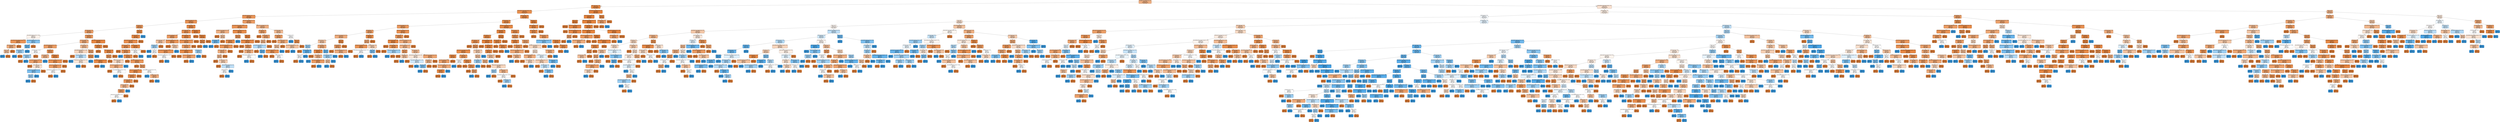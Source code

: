 digraph Tree {
node [shape=box, style="filled, rounded", color="black", fontname=helvetica] ;
edge [fontname=helvetica] ;
0 [label="OnlineBackup_No internet service <= 0.5\ngini = 0.39\nsamples = 3111\nvalue = [3611, 1311]\nclass = False", fillcolor="#eeaf81"] ;
1 [label="StreamingMovies_Yes <= 0.5\ngini = 0.13\nsamples = 1393\nvalue = [2086, 158]\nclass = False", fillcolor="#e78b48"] ;
0 -> 1 [labeldistance=2.5, labelangle=45, headlabel="True"] ;
2 [label="PaymentMethod_Credit card (automatic) <= 0.5\ngini = 0.18\nsamples = 949\nvalue = [1377, 149]\nclass = False", fillcolor="#e88f4e"] ;
1 -> 2 ;
3 [label="PaymentMethod_Electronic check <= 1.72\ngini = 0.23\nsamples = 369\nvalue = [528, 80]\nclass = False", fillcolor="#e99457"] ;
2 -> 3 ;
4 [label="PaymentMethod_Mailed check <= 0.5\ngini = 0.2\nsamples = 276\nvalue = [398, 52]\nclass = False", fillcolor="#e89153"] ;
3 -> 4 ;
5 [label="SeniorCitizen <= 0.5\ngini = 0.24\nsamples = 181\nvalue = [253, 42]\nclass = False", fillcolor="#e9965a"] ;
4 -> 5 ;
6 [label="OnlineSecurity_No <= -0.4\ngini = 0.31\nsamples = 99\nvalue = [133, 31]\nclass = False", fillcolor="#eb9e67"] ;
5 -> 6 ;
7 [label="PaymentMethod_Electronic check <= -0.65\ngini = 0.5\nsamples = 12\nvalue = [10, 9]\nclass = False", fillcolor="#fcf2eb"] ;
6 -> 7 ;
8 [label="PaymentMethod_Bank transfer (automatic) <= 0.5\ngini = 0.22\nsamples = 5\nvalue = [7, 1]\nclass = False", fillcolor="#e99355"] ;
7 -> 8 ;
9 [label="StreamingMovies_No <= 0.5\ngini = 0.38\nsamples = 3\nvalue = [3, 1]\nclass = False", fillcolor="#eeab7b"] ;
8 -> 9 ;
10 [label="gender <= -0.62\ngini = 0.44\nsamples = 2\nvalue = [2, 1]\nclass = False", fillcolor="#f2c09c"] ;
9 -> 10 ;
11 [label="gini = 0.0\nsamples = 1\nvalue = [0, 1]\nclass = True", fillcolor="#399de5"] ;
10 -> 11 ;
12 [label="gini = 0.0\nsamples = 1\nvalue = [2, 0]\nclass = False", fillcolor="#e58139"] ;
10 -> 12 ;
13 [label="gini = 0.0\nsamples = 1\nvalue = [1, 0]\nclass = False", fillcolor="#e58139"] ;
9 -> 13 ;
14 [label="gini = 0.0\nsamples = 2\nvalue = [4, 0]\nclass = False", fillcolor="#e58139"] ;
8 -> 14 ;
15 [label="PaymentMethod_Electronic check <= -0.13\ngini = 0.4\nsamples = 7\nvalue = [3, 8]\nclass = True", fillcolor="#83c2ef"] ;
7 -> 15 ;
16 [label="gender <= 0.78\ngini = 0.32\nsamples = 6\nvalue = [2, 8]\nclass = True", fillcolor="#6ab6ec"] ;
15 -> 16 ;
17 [label="StreamingTV_Yes <= 0.5\ngini = 0.44\nsamples = 4\nvalue = [2, 4]\nclass = True", fillcolor="#9ccef2"] ;
16 -> 17 ;
18 [label="gini = 0.0\nsamples = 2\nvalue = [0, 4]\nclass = True", fillcolor="#399de5"] ;
17 -> 18 ;
19 [label="gini = 0.0\nsamples = 2\nvalue = [2, 0]\nclass = False", fillcolor="#e58139"] ;
17 -> 19 ;
20 [label="gini = 0.0\nsamples = 2\nvalue = [0, 4]\nclass = True", fillcolor="#399de5"] ;
16 -> 20 ;
21 [label="gini = 0.0\nsamples = 1\nvalue = [1, 0]\nclass = False", fillcolor="#e58139"] ;
15 -> 21 ;
22 [label="MultipleLines_Yes <= 0.5\ngini = 0.26\nsamples = 87\nvalue = [123, 22]\nclass = False", fillcolor="#ea985c"] ;
6 -> 22 ;
23 [label="InternetService_DSL <= 0.5\ngini = 0.36\nsamples = 54\nvalue = [66, 20]\nclass = False", fillcolor="#eda775"] ;
22 -> 23 ;
24 [label="PaymentMethod_Electronic check <= 0.12\ngini = 0.28\nsamples = 32\nvalue = [39, 8]\nclass = False", fillcolor="#ea9b62"] ;
23 -> 24 ;
25 [label="InternetService_No <= 0.5\ngini = 0.5\nsamples = 3\nvalue = [2, 2]\nclass = False", fillcolor="#ffffff"] ;
24 -> 25 ;
26 [label="StreamingTV_Yes <= 0.5\ngini = 0.44\nsamples = 2\nvalue = [1, 2]\nclass = True", fillcolor="#9ccef2"] ;
25 -> 26 ;
27 [label="gini = 0.0\nsamples = 1\nvalue = [1, 0]\nclass = False", fillcolor="#e58139"] ;
26 -> 27 ;
28 [label="gini = 0.0\nsamples = 1\nvalue = [0, 2]\nclass = True", fillcolor="#399de5"] ;
26 -> 28 ;
29 [label="gini = 0.0\nsamples = 1\nvalue = [1, 0]\nclass = False", fillcolor="#e58139"] ;
25 -> 29 ;
30 [label="Dependents <= 0.5\ngini = 0.24\nsamples = 29\nvalue = [37, 6]\nclass = False", fillcolor="#e99559"] ;
24 -> 30 ;
31 [label="MonthlyCharges <= 0.5\ngini = 0.4\nsamples = 10\nvalue = [13, 5]\nclass = False", fillcolor="#efb185"] ;
30 -> 31 ;
32 [label="PaymentMethod_Electronic check <= 0.89\ngini = 0.3\nsamples = 9\nvalue = [13, 3]\nclass = False", fillcolor="#eb9e67"] ;
31 -> 32 ;
33 [label="gini = 0.0\nsamples = 5\nvalue = [9, 0]\nclass = False", fillcolor="#e58139"] ;
32 -> 33 ;
34 [label="StreamingMovies_No <= 0.5\ngini = 0.49\nsamples = 4\nvalue = [4, 3]\nclass = False", fillcolor="#f8e0ce"] ;
32 -> 34 ;
35 [label="OnlineSecurity_No internet service <= 0.5\ngini = 0.38\nsamples = 3\nvalue = [1, 3]\nclass = True", fillcolor="#7bbeee"] ;
34 -> 35 ;
36 [label="gender <= 1.17\ngini = 0.44\nsamples = 2\nvalue = [1, 2]\nclass = True", fillcolor="#9ccef2"] ;
35 -> 36 ;
37 [label="gini = 0.0\nsamples = 1\nvalue = [0, 2]\nclass = True", fillcolor="#399de5"] ;
36 -> 37 ;
38 [label="gini = 0.0\nsamples = 1\nvalue = [1, 0]\nclass = False", fillcolor="#e58139"] ;
36 -> 38 ;
39 [label="gini = 0.0\nsamples = 1\nvalue = [0, 1]\nclass = True", fillcolor="#399de5"] ;
35 -> 39 ;
40 [label="gini = 0.0\nsamples = 1\nvalue = [3, 0]\nclass = False", fillcolor="#e58139"] ;
34 -> 40 ;
41 [label="gini = 0.0\nsamples = 1\nvalue = [0, 2]\nclass = True", fillcolor="#399de5"] ;
31 -> 41 ;
42 [label="PaperlessBilling <= 0.5\ngini = 0.08\nsamples = 19\nvalue = [24, 1]\nclass = False", fillcolor="#e68641"] ;
30 -> 42 ;
43 [label="StreamingMovies_No internet service <= 0.5\ngini = 0.2\nsamples = 8\nvalue = [8, 1]\nclass = False", fillcolor="#e89152"] ;
42 -> 43 ;
44 [label="StreamingTV_No internet service <= 0.5\ngini = 0.28\nsamples = 5\nvalue = [5, 1]\nclass = False", fillcolor="#ea9a61"] ;
43 -> 44 ;
45 [label="DeviceProtection_No internet service <= 0.5\ngini = 0.5\nsamples = 2\nvalue = [1, 1]\nclass = False", fillcolor="#ffffff"] ;
44 -> 45 ;
46 [label="gini = 0.0\nsamples = 1\nvalue = [1, 0]\nclass = False", fillcolor="#e58139"] ;
45 -> 46 ;
47 [label="gini = 0.0\nsamples = 1\nvalue = [0, 1]\nclass = True", fillcolor="#399de5"] ;
45 -> 47 ;
48 [label="gini = 0.0\nsamples = 3\nvalue = [4, 0]\nclass = False", fillcolor="#e58139"] ;
44 -> 48 ;
49 [label="gini = 0.0\nsamples = 3\nvalue = [3, 0]\nclass = False", fillcolor="#e58139"] ;
43 -> 49 ;
50 [label="gini = 0.0\nsamples = 11\nvalue = [16, 0]\nclass = False", fillcolor="#e58139"] ;
42 -> 50 ;
51 [label="StreamingTV_Yes <= 0.5\ngini = 0.43\nsamples = 22\nvalue = [27, 12]\nclass = False", fillcolor="#f1b991"] ;
23 -> 51 ;
52 [label="PaymentMethod_Electronic check <= 0.08\ngini = 0.48\nsamples = 9\nvalue = [12, 8]\nclass = False", fillcolor="#f6d5bd"] ;
51 -> 52 ;
53 [label="gini = 0.0\nsamples = 3\nvalue = [7, 0]\nclass = False", fillcolor="#e58139"] ;
52 -> 53 ;
54 [label="InternetService_Fiber optic <= 0.5\ngini = 0.47\nsamples = 6\nvalue = [5, 8]\nclass = True", fillcolor="#b5daf5"] ;
52 -> 54 ;
55 [label="gini = 0.0\nsamples = 2\nvalue = [0, 4]\nclass = True", fillcolor="#399de5"] ;
54 -> 55 ;
56 [label="DeviceProtection_No internet service <= 0.5\ngini = 0.49\nsamples = 4\nvalue = [5, 4]\nclass = False", fillcolor="#fae6d7"] ;
54 -> 56 ;
57 [label="gini = 0.0\nsamples = 2\nvalue = [0, 4]\nclass = True", fillcolor="#399de5"] ;
56 -> 57 ;
58 [label="gini = 0.0\nsamples = 2\nvalue = [5, 0]\nclass = False", fillcolor="#e58139"] ;
56 -> 58 ;
59 [label="gender <= 1.22\ngini = 0.33\nsamples = 13\nvalue = [15, 4]\nclass = False", fillcolor="#eca36e"] ;
51 -> 59 ;
60 [label="gender <= -0.34\ngini = 0.21\nsamples = 12\nvalue = [15, 2]\nclass = False", fillcolor="#e89253"] ;
59 -> 60 ;
61 [label="gini = 0.0\nsamples = 1\nvalue = [0, 1]\nclass = True", fillcolor="#399de5"] ;
60 -> 61 ;
62 [label="PaymentMethod_Electronic check <= 1.34\ngini = 0.12\nsamples = 11\nvalue = [15, 1]\nclass = False", fillcolor="#e78946"] ;
60 -> 62 ;
63 [label="gini = 0.0\nsamples = 10\nvalue = [15, 0]\nclass = False", fillcolor="#e58139"] ;
62 -> 63 ;
64 [label="gini = 0.0\nsamples = 1\nvalue = [0, 1]\nclass = True", fillcolor="#399de5"] ;
62 -> 64 ;
65 [label="gini = 0.0\nsamples = 1\nvalue = [0, 2]\nclass = True", fillcolor="#399de5"] ;
59 -> 65 ;
66 [label="StreamingMovies_No internet service <= 0.5\ngini = 0.07\nsamples = 33\nvalue = [57, 2]\nclass = False", fillcolor="#e68540"] ;
22 -> 66 ;
67 [label="PaperlessBilling <= 0.5\ngini = 0.08\nsamples = 25\nvalue = [43, 2]\nclass = False", fillcolor="#e68742"] ;
66 -> 67 ;
68 [label="gini = 0.0\nsamples = 7\nvalue = [14, 0]\nclass = False", fillcolor="#e58139"] ;
67 -> 68 ;
69 [label="DeviceProtection_Yes <= 0.5\ngini = 0.12\nsamples = 18\nvalue = [29, 2]\nclass = False", fillcolor="#e78a47"] ;
67 -> 69 ;
70 [label="gender <= 0.91\ngini = 0.24\nsamples = 7\nvalue = [12, 2]\nclass = False", fillcolor="#e9965a"] ;
69 -> 70 ;
71 [label="gini = 0.0\nsamples = 3\nvalue = [9, 0]\nclass = False", fillcolor="#e58139"] ;
70 -> 71 ;
72 [label="Contract_Month-to-month <= 0.5\ngini = 0.48\nsamples = 4\nvalue = [3, 2]\nclass = False", fillcolor="#f6d5bd"] ;
70 -> 72 ;
73 [label="PaymentMethod_Electronic check <= 0.85\ngini = 0.38\nsamples = 3\nvalue = [3, 1]\nclass = False", fillcolor="#eeab7b"] ;
72 -> 73 ;
74 [label="gini = 0.0\nsamples = 1\nvalue = [2, 0]\nclass = False", fillcolor="#e58139"] ;
73 -> 74 ;
75 [label="PaymentMethod_Electronic check <= 1.45\ngini = 0.5\nsamples = 2\nvalue = [1, 1]\nclass = False", fillcolor="#ffffff"] ;
73 -> 75 ;
76 [label="gini = 0.0\nsamples = 1\nvalue = [0, 1]\nclass = True", fillcolor="#399de5"] ;
75 -> 76 ;
77 [label="gini = 0.0\nsamples = 1\nvalue = [1, 0]\nclass = False", fillcolor="#e58139"] ;
75 -> 77 ;
78 [label="gini = 0.0\nsamples = 1\nvalue = [0, 1]\nclass = True", fillcolor="#399de5"] ;
72 -> 78 ;
79 [label="gini = 0.0\nsamples = 11\nvalue = [17, 0]\nclass = False", fillcolor="#e58139"] ;
69 -> 79 ;
80 [label="gini = 0.0\nsamples = 8\nvalue = [14, 0]\nclass = False", fillcolor="#e58139"] ;
66 -> 80 ;
81 [label="gender <= 1.56\ngini = 0.15\nsamples = 82\nvalue = [120, 11]\nclass = False", fillcolor="#e78d4b"] ;
5 -> 81 ;
82 [label="OnlineSecurity_No <= 1.0\ngini = 0.1\nsamples = 81\nvalue = [120, 7]\nclass = False", fillcolor="#e78845"] ;
81 -> 82 ;
83 [label="StreamingMovies_No internet service <= 0.5\ngini = 0.17\nsamples = 49\nvalue = [67, 7]\nclass = False", fillcolor="#e88e4e"] ;
82 -> 83 ;
84 [label="OnlineSecurity_No <= 0.31\ngini = 0.2\nsamples = 36\nvalue = [48, 6]\nclass = False", fillcolor="#e89152"] ;
83 -> 84 ;
85 [label="gini = 0.0\nsamples = 7\nvalue = [9, 0]\nclass = False", fillcolor="#e58139"] ;
84 -> 85 ;
86 [label="OnlineSecurity_No <= 0.41\ngini = 0.23\nsamples = 29\nvalue = [39, 6]\nclass = False", fillcolor="#e99457"] ;
84 -> 86 ;
87 [label="gini = 0.0\nsamples = 1\nvalue = [0, 1]\nclass = True", fillcolor="#399de5"] ;
86 -> 87 ;
88 [label="OnlineSecurity_No <= 0.66\ngini = 0.2\nsamples = 28\nvalue = [39, 5]\nclass = False", fillcolor="#e89152"] ;
86 -> 88 ;
89 [label="gini = 0.0\nsamples = 7\nvalue = [9, 0]\nclass = False", fillcolor="#e58139"] ;
88 -> 89 ;
90 [label="PaymentMethod_Electronic check <= 1.06\ngini = 0.24\nsamples = 21\nvalue = [30, 5]\nclass = False", fillcolor="#e9965a"] ;
88 -> 90 ;
91 [label="gini = 0.0\nsamples = 4\nvalue = [7, 0]\nclass = False", fillcolor="#e58139"] ;
90 -> 91 ;
92 [label="gender <= 1.42\ngini = 0.29\nsamples = 17\nvalue = [23, 5]\nclass = False", fillcolor="#eb9c64"] ;
90 -> 92 ;
93 [label="StreamingTV_No internet service <= 0.5\ngini = 0.17\nsamples = 14\nvalue = [20, 2]\nclass = False", fillcolor="#e88e4d"] ;
92 -> 93 ;
94 [label="MultipleLines_Yes <= 0.5\ngini = 0.18\nsamples = 12\nvalue = [18, 2]\nclass = False", fillcolor="#e88f4f"] ;
93 -> 94 ;
95 [label="DeviceProtection_Yes <= 0.5\ngini = 0.24\nsamples = 9\nvalue = [12, 2]\nclass = False", fillcolor="#e9965a"] ;
94 -> 95 ;
96 [label="InternetService_No <= 0.5\ngini = 0.41\nsamples = 5\nvalue = [5, 2]\nclass = False", fillcolor="#efb388"] ;
95 -> 96 ;
97 [label="TotalCharges <= 0.5\ngini = 0.28\nsamples = 4\nvalue = [5, 1]\nclass = False", fillcolor="#ea9a61"] ;
96 -> 97 ;
98 [label="TechSupport_No internet service <= 0.5\ngini = 0.5\nsamples = 2\nvalue = [1, 1]\nclass = False", fillcolor="#ffffff"] ;
97 -> 98 ;
99 [label="gini = 0.0\nsamples = 1\nvalue = [1, 0]\nclass = False", fillcolor="#e58139"] ;
98 -> 99 ;
100 [label="gini = 0.0\nsamples = 1\nvalue = [0, 1]\nclass = True", fillcolor="#399de5"] ;
98 -> 100 ;
101 [label="gini = 0.0\nsamples = 2\nvalue = [4, 0]\nclass = False", fillcolor="#e58139"] ;
97 -> 101 ;
102 [label="gini = 0.0\nsamples = 1\nvalue = [0, 1]\nclass = True", fillcolor="#399de5"] ;
96 -> 102 ;
103 [label="gini = 0.0\nsamples = 4\nvalue = [7, 0]\nclass = False", fillcolor="#e58139"] ;
95 -> 103 ;
104 [label="gini = 0.0\nsamples = 3\nvalue = [6, 0]\nclass = False", fillcolor="#e58139"] ;
94 -> 104 ;
105 [label="gini = 0.0\nsamples = 2\nvalue = [2, 0]\nclass = False", fillcolor="#e58139"] ;
93 -> 105 ;
106 [label="DeviceProtection_No internet service <= 0.5\ngini = 0.5\nsamples = 3\nvalue = [3, 3]\nclass = False", fillcolor="#ffffff"] ;
92 -> 106 ;
107 [label="gini = 0.0\nsamples = 1\nvalue = [0, 2]\nclass = True", fillcolor="#399de5"] ;
106 -> 107 ;
108 [label="OnlineSecurity_No <= 0.82\ngini = 0.38\nsamples = 2\nvalue = [3, 1]\nclass = False", fillcolor="#eeab7b"] ;
106 -> 108 ;
109 [label="gini = 0.0\nsamples = 1\nvalue = [3, 0]\nclass = False", fillcolor="#e58139"] ;
108 -> 109 ;
110 [label="gini = 0.0\nsamples = 1\nvalue = [0, 1]\nclass = True", fillcolor="#399de5"] ;
108 -> 110 ;
111 [label="OnlineSecurity_No <= -0.34\ngini = 0.09\nsamples = 13\nvalue = [19, 1]\nclass = False", fillcolor="#e68843"] ;
83 -> 111 ;
112 [label="DeviceProtection_Yes <= 0.5\ngini = 0.5\nsamples = 2\nvalue = [1, 1]\nclass = False", fillcolor="#ffffff"] ;
111 -> 112 ;
113 [label="gini = 0.0\nsamples = 1\nvalue = [1, 0]\nclass = False", fillcolor="#e58139"] ;
112 -> 113 ;
114 [label="gini = 0.0\nsamples = 1\nvalue = [0, 1]\nclass = True", fillcolor="#399de5"] ;
112 -> 114 ;
115 [label="gini = 0.0\nsamples = 11\nvalue = [18, 0]\nclass = False", fillcolor="#e58139"] ;
111 -> 115 ;
116 [label="gini = 0.0\nsamples = 32\nvalue = [53, 0]\nclass = False", fillcolor="#e58139"] ;
82 -> 116 ;
117 [label="gini = 0.0\nsamples = 1\nvalue = [0, 4]\nclass = True", fillcolor="#399de5"] ;
81 -> 117 ;
118 [label="OnlineSecurity_No <= 0.68\ngini = 0.12\nsamples = 95\nvalue = [145, 10]\nclass = False", fillcolor="#e78a47"] ;
4 -> 118 ;
119 [label="DeviceProtection_Yes <= 0.5\ngini = 0.2\nsamples = 52\nvalue = [71, 9]\nclass = False", fillcolor="#e89152"] ;
118 -> 119 ;
120 [label="InternetService_Fiber optic <= 0.5\ngini = 0.28\nsamples = 27\nvalue = [30, 6]\nclass = False", fillcolor="#ea9a61"] ;
119 -> 120 ;
121 [label="StreamingMovies_No <= 0.5\ngini = 0.44\nsamples = 6\nvalue = [4, 2]\nclass = False", fillcolor="#f2c09c"] ;
120 -> 121 ;
122 [label="TotalCharges <= 0.5\ngini = 0.44\nsamples = 3\nvalue = [1, 2]\nclass = True", fillcolor="#9ccef2"] ;
121 -> 122 ;
123 [label="gini = 0.0\nsamples = 1\nvalue = [0, 1]\nclass = True", fillcolor="#399de5"] ;
122 -> 123 ;
124 [label="tenure <= 0.5\ngini = 0.5\nsamples = 2\nvalue = [1, 1]\nclass = False", fillcolor="#ffffff"] ;
122 -> 124 ;
125 [label="gini = 0.0\nsamples = 1\nvalue = [0, 1]\nclass = True", fillcolor="#399de5"] ;
124 -> 125 ;
126 [label="gini = 0.0\nsamples = 1\nvalue = [1, 0]\nclass = False", fillcolor="#e58139"] ;
124 -> 126 ;
127 [label="gini = 0.0\nsamples = 3\nvalue = [3, 0]\nclass = False", fillcolor="#e58139"] ;
121 -> 127 ;
128 [label="PaymentMethod_Electronic check <= 0.13\ngini = 0.23\nsamples = 21\nvalue = [26, 4]\nclass = False", fillcolor="#e99457"] ;
120 -> 128 ;
129 [label="gini = 0.0\nsamples = 13\nvalue = [19, 0]\nclass = False", fillcolor="#e58139"] ;
128 -> 129 ;
130 [label="TotalCharges <= 0.5\ngini = 0.46\nsamples = 8\nvalue = [7, 4]\nclass = False", fillcolor="#f4c9aa"] ;
128 -> 130 ;
131 [label="PaymentMethod_Bank transfer (automatic) <= 0.5\ngini = 0.22\nsamples = 6\nvalue = [7, 1]\nclass = False", fillcolor="#e99355"] ;
130 -> 131 ;
132 [label="PaymentMethod_Electronic check <= 0.47\ngini = 0.5\nsamples = 2\nvalue = [1, 1]\nclass = False", fillcolor="#ffffff"] ;
131 -> 132 ;
133 [label="gini = 0.0\nsamples = 1\nvalue = [1, 0]\nclass = False", fillcolor="#e58139"] ;
132 -> 133 ;
134 [label="gini = 0.0\nsamples = 1\nvalue = [0, 1]\nclass = True", fillcolor="#399de5"] ;
132 -> 134 ;
135 [label="gini = 0.0\nsamples = 4\nvalue = [6, 0]\nclass = False", fillcolor="#e58139"] ;
131 -> 135 ;
136 [label="gini = 0.0\nsamples = 2\nvalue = [0, 3]\nclass = True", fillcolor="#399de5"] ;
130 -> 136 ;
137 [label="StreamingMovies_No <= 0.5\ngini = 0.13\nsamples = 25\nvalue = [41, 3]\nclass = False", fillcolor="#e78a47"] ;
119 -> 137 ;
138 [label="DeviceProtection_No internet service <= 0.5\ngini = 0.23\nsamples = 12\nvalue = [20, 3]\nclass = False", fillcolor="#e99457"] ;
137 -> 138 ;
139 [label="OnlineSecurity_No <= 0.47\ngini = 0.29\nsamples = 10\nvalue = [14, 3]\nclass = False", fillcolor="#eb9c63"] ;
138 -> 139 ;
140 [label="PaymentMethod_Electronic check <= -0.0\ngini = 0.13\nsamples = 8\nvalue = [13, 1]\nclass = False", fillcolor="#e78b48"] ;
139 -> 140 ;
141 [label="gini = 0.0\nsamples = 6\nvalue = [9, 0]\nclass = False", fillcolor="#e58139"] ;
140 -> 141 ;
142 [label="OnlineSecurity_No internet service <= 0.5\ngini = 0.32\nsamples = 2\nvalue = [4, 1]\nclass = False", fillcolor="#eca06a"] ;
140 -> 142 ;
143 [label="gini = 0.0\nsamples = 1\nvalue = [4, 0]\nclass = False", fillcolor="#e58139"] ;
142 -> 143 ;
144 [label="gini = 0.0\nsamples = 1\nvalue = [0, 1]\nclass = True", fillcolor="#399de5"] ;
142 -> 144 ;
145 [label="TotalCharges <= 0.5\ngini = 0.44\nsamples = 2\nvalue = [1, 2]\nclass = True", fillcolor="#9ccef2"] ;
139 -> 145 ;
146 [label="gini = 0.0\nsamples = 1\nvalue = [0, 2]\nclass = True", fillcolor="#399de5"] ;
145 -> 146 ;
147 [label="gini = 0.0\nsamples = 1\nvalue = [1, 0]\nclass = False", fillcolor="#e58139"] ;
145 -> 147 ;
148 [label="gini = 0.0\nsamples = 2\nvalue = [6, 0]\nclass = False", fillcolor="#e58139"] ;
138 -> 148 ;
149 [label="gini = 0.0\nsamples = 13\nvalue = [21, 0]\nclass = False", fillcolor="#e58139"] ;
137 -> 149 ;
150 [label="OnlineSecurity_No <= 1.06\ngini = 0.03\nsamples = 43\nvalue = [74, 1]\nclass = False", fillcolor="#e5833c"] ;
118 -> 150 ;
151 [label="gini = 0.0\nsamples = 21\nvalue = [41, 0]\nclass = False", fillcolor="#e58139"] ;
150 -> 151 ;
152 [label="Dependents <= 0.5\ngini = 0.06\nsamples = 22\nvalue = [33, 1]\nclass = False", fillcolor="#e6853f"] ;
150 -> 152 ;
153 [label="gender <= 0.68\ngini = 0.17\nsamples = 8\nvalue = [10, 1]\nclass = False", fillcolor="#e88e4d"] ;
152 -> 153 ;
154 [label="gini = 0.0\nsamples = 7\nvalue = [10, 0]\nclass = False", fillcolor="#e58139"] ;
153 -> 154 ;
155 [label="gini = 0.0\nsamples = 1\nvalue = [0, 1]\nclass = True", fillcolor="#399de5"] ;
153 -> 155 ;
156 [label="gini = 0.0\nsamples = 14\nvalue = [23, 0]\nclass = False", fillcolor="#e58139"] ;
152 -> 156 ;
157 [label="TechSupport_No internet service <= 0.5\ngini = 0.29\nsamples = 93\nvalue = [130, 28]\nclass = False", fillcolor="#eb9c64"] ;
3 -> 157 ;
158 [label="PaymentMethod_Bank transfer (automatic) <= 0.5\ngini = 0.2\nsamples = 60\nvalue = [80, 10]\nclass = False", fillcolor="#e89152"] ;
157 -> 158 ;
159 [label="OnlineSecurity_No internet service <= 0.5\ngini = 0.39\nsamples = 8\nvalue = [11, 4]\nclass = False", fillcolor="#eeaf81"] ;
158 -> 159 ;
160 [label="gini = 0.0\nsamples = 2\nvalue = [3, 0]\nclass = False", fillcolor="#e58139"] ;
159 -> 160 ;
161 [label="tenure <= 0.5\ngini = 0.44\nsamples = 6\nvalue = [8, 4]\nclass = False", fillcolor="#f2c09c"] ;
159 -> 161 ;
162 [label="MonthlyCharges <= 0.5\ngini = 0.32\nsamples = 3\nvalue = [1, 4]\nclass = True", fillcolor="#6ab6ec"] ;
161 -> 162 ;
163 [label="gini = 0.0\nsamples = 2\nvalue = [0, 4]\nclass = True", fillcolor="#399de5"] ;
162 -> 163 ;
164 [label="gini = 0.0\nsamples = 1\nvalue = [1, 0]\nclass = False", fillcolor="#e58139"] ;
162 -> 164 ;
165 [label="gini = 0.0\nsamples = 3\nvalue = [7, 0]\nclass = False", fillcolor="#e58139"] ;
161 -> 165 ;
166 [label="StreamingMovies_No internet service <= 0.5\ngini = 0.15\nsamples = 52\nvalue = [69, 6]\nclass = False", fillcolor="#e78c4a"] ;
158 -> 166 ;
167 [label="gender <= 1.56\ngini = 0.23\nsamples = 28\nvalue = [32, 5]\nclass = False", fillcolor="#e99558"] ;
166 -> 167 ;
168 [label="StreamingMovies_No <= 0.5\ngini = 0.16\nsamples = 27\nvalue = [32, 3]\nclass = False", fillcolor="#e78d4c"] ;
167 -> 168 ;
169 [label="PaymentMethod_Electronic check <= 2.25\ngini = 0.23\nsamples = 19\nvalue = [20, 3]\nclass = False", fillcolor="#e99457"] ;
168 -> 169 ;
170 [label="DeviceProtection_Yes <= 0.5\ngini = 0.38\nsamples = 10\nvalue = [9, 3]\nclass = False", fillcolor="#eeab7b"] ;
169 -> 170 ;
171 [label="tenure <= 0.5\ngini = 0.42\nsamples = 8\nvalue = [7, 3]\nclass = False", fillcolor="#f0b78e"] ;
170 -> 171 ;
172 [label="gini = 0.0\nsamples = 2\nvalue = [2, 0]\nclass = False", fillcolor="#e58139"] ;
171 -> 172 ;
173 [label="OnlineSecurity_No <= 1.16\ngini = 0.47\nsamples = 6\nvalue = [5, 3]\nclass = False", fillcolor="#f5cdb0"] ;
171 -> 173 ;
174 [label="gini = 0.0\nsamples = 2\nvalue = [3, 0]\nclass = False", fillcolor="#e58139"] ;
173 -> 174 ;
175 [label="StreamingTV_No internet service <= 0.5\ngini = 0.48\nsamples = 4\nvalue = [2, 3]\nclass = True", fillcolor="#bddef6"] ;
173 -> 175 ;
176 [label="TotalCharges <= 0.5\ngini = 0.5\nsamples = 3\nvalue = [2, 2]\nclass = False", fillcolor="#ffffff"] ;
175 -> 176 ;
177 [label="gini = 0.0\nsamples = 1\nvalue = [2, 0]\nclass = False", fillcolor="#e58139"] ;
176 -> 177 ;
178 [label="gini = 0.0\nsamples = 2\nvalue = [0, 2]\nclass = True", fillcolor="#399de5"] ;
176 -> 178 ;
179 [label="gini = 0.0\nsamples = 1\nvalue = [0, 1]\nclass = True", fillcolor="#399de5"] ;
175 -> 179 ;
180 [label="gini = 0.0\nsamples = 2\nvalue = [2, 0]\nclass = False", fillcolor="#e58139"] ;
170 -> 180 ;
181 [label="gini = 0.0\nsamples = 9\nvalue = [11, 0]\nclass = False", fillcolor="#e58139"] ;
169 -> 181 ;
182 [label="gini = 0.0\nsamples = 8\nvalue = [12, 0]\nclass = False", fillcolor="#e58139"] ;
168 -> 182 ;
183 [label="gini = 0.0\nsamples = 1\nvalue = [0, 2]\nclass = True", fillcolor="#399de5"] ;
167 -> 183 ;
184 [label="gender <= 1.36\ngini = 0.05\nsamples = 24\nvalue = [37, 1]\nclass = False", fillcolor="#e6843e"] ;
166 -> 184 ;
185 [label="PaymentMethod_Electronic check <= 2.03\ngini = 0.12\nsamples = 10\nvalue = [14, 1]\nclass = False", fillcolor="#e78a47"] ;
184 -> 185 ;
186 [label="gini = 0.0\nsamples = 6\nvalue = [8, 0]\nclass = False", fillcolor="#e58139"] ;
185 -> 186 ;
187 [label="TotalCharges <= 0.5\ngini = 0.24\nsamples = 4\nvalue = [6, 1]\nclass = False", fillcolor="#e9965a"] ;
185 -> 187 ;
188 [label="gini = 0.0\nsamples = 1\nvalue = [3, 0]\nclass = False", fillcolor="#e58139"] ;
187 -> 188 ;
189 [label="DeviceProtection_Yes <= 0.5\ngini = 0.38\nsamples = 3\nvalue = [3, 1]\nclass = False", fillcolor="#eeab7b"] ;
187 -> 189 ;
190 [label="gini = 0.0\nsamples = 1\nvalue = [2, 0]\nclass = False", fillcolor="#e58139"] ;
189 -> 190 ;
191 [label="PaymentMethod_Electronic check <= 2.14\ngini = 0.5\nsamples = 2\nvalue = [1, 1]\nclass = False", fillcolor="#ffffff"] ;
189 -> 191 ;
192 [label="gini = 0.0\nsamples = 1\nvalue = [0, 1]\nclass = True", fillcolor="#399de5"] ;
191 -> 192 ;
193 [label="gini = 0.0\nsamples = 1\nvalue = [1, 0]\nclass = False", fillcolor="#e58139"] ;
191 -> 193 ;
194 [label="gini = 0.0\nsamples = 14\nvalue = [23, 0]\nclass = False", fillcolor="#e58139"] ;
184 -> 194 ;
195 [label="StreamingTV_No internet service <= 0.5\ngini = 0.39\nsamples = 33\nvalue = [50, 18]\nclass = False", fillcolor="#eeae80"] ;
157 -> 195 ;
196 [label="TechSupport_No <= 0.5\ngini = 0.3\nsamples = 14\nvalue = [22, 5]\nclass = False", fillcolor="#eb9e66"] ;
195 -> 196 ;
197 [label="gini = 0.0\nsamples = 2\nvalue = [2, 0]\nclass = False", fillcolor="#e58139"] ;
196 -> 197 ;
198 [label="MonthlyCharges <= 0.5\ngini = 0.32\nsamples = 12\nvalue = [20, 5]\nclass = False", fillcolor="#eca06a"] ;
196 -> 198 ;
199 [label="tenure <= 0.5\ngini = 0.4\nsamples = 9\nvalue = [13, 5]\nclass = False", fillcolor="#efb185"] ;
198 -> 199 ;
200 [label="PaymentMethod_Electronic check <= 2.07\ngini = 0.47\nsamples = 5\nvalue = [3, 5]\nclass = True", fillcolor="#b0d8f5"] ;
199 -> 200 ;
201 [label="gini = 0.0\nsamples = 2\nvalue = [2, 0]\nclass = False", fillcolor="#e58139"] ;
200 -> 201 ;
202 [label="gender <= 1.33\ngini = 0.28\nsamples = 3\nvalue = [1, 5]\nclass = True", fillcolor="#61b1ea"] ;
200 -> 202 ;
203 [label="gini = 0.0\nsamples = 2\nvalue = [0, 5]\nclass = True", fillcolor="#399de5"] ;
202 -> 203 ;
204 [label="gini = 0.0\nsamples = 1\nvalue = [1, 0]\nclass = False", fillcolor="#e58139"] ;
202 -> 204 ;
205 [label="gini = 0.0\nsamples = 4\nvalue = [10, 0]\nclass = False", fillcolor="#e58139"] ;
199 -> 205 ;
206 [label="gini = 0.0\nsamples = 3\nvalue = [7, 0]\nclass = False", fillcolor="#e58139"] ;
198 -> 206 ;
207 [label="InternetService_DSL <= 0.5\ngini = 0.43\nsamples = 19\nvalue = [28, 13]\nclass = False", fillcolor="#f1bc95"] ;
195 -> 207 ;
208 [label="StreamingTV_Yes <= 0.5\ngini = 0.29\nsamples = 11\nvalue = [19, 4]\nclass = False", fillcolor="#ea9c63"] ;
207 -> 208 ;
209 [label="gini = 0.0\nsamples = 3\nvalue = [6, 0]\nclass = False", fillcolor="#e58139"] ;
208 -> 209 ;
210 [label="Contract_Month-to-month <= 0.5\ngini = 0.36\nsamples = 8\nvalue = [13, 4]\nclass = False", fillcolor="#eda876"] ;
208 -> 210 ;
211 [label="gender <= 1.47\ngini = 0.44\nsamples = 5\nvalue = [8, 4]\nclass = False", fillcolor="#f2c09c"] ;
210 -> 211 ;
212 [label="PaymentMethod_Electronic check <= 2.14\ngini = 0.2\nsamples = 4\nvalue = [8, 1]\nclass = False", fillcolor="#e89152"] ;
211 -> 212 ;
213 [label="gini = 0.0\nsamples = 2\nvalue = [7, 0]\nclass = False", fillcolor="#e58139"] ;
212 -> 213 ;
214 [label="MonthlyCharges <= 0.5\ngini = 0.5\nsamples = 2\nvalue = [1, 1]\nclass = False", fillcolor="#ffffff"] ;
212 -> 214 ;
215 [label="gini = 0.0\nsamples = 1\nvalue = [0, 1]\nclass = True", fillcolor="#399de5"] ;
214 -> 215 ;
216 [label="gini = 0.0\nsamples = 1\nvalue = [1, 0]\nclass = False", fillcolor="#e58139"] ;
214 -> 216 ;
217 [label="gini = 0.0\nsamples = 1\nvalue = [0, 3]\nclass = True", fillcolor="#399de5"] ;
211 -> 217 ;
218 [label="gini = 0.0\nsamples = 3\nvalue = [5, 0]\nclass = False", fillcolor="#e58139"] ;
210 -> 218 ;
219 [label="gender <= 1.16\ngini = 0.5\nsamples = 8\nvalue = [9, 9]\nclass = False", fillcolor="#ffffff"] ;
207 -> 219 ;
220 [label="gini = 0.0\nsamples = 2\nvalue = [0, 8]\nclass = True", fillcolor="#399de5"] ;
219 -> 220 ;
221 [label="gender <= 1.32\ngini = 0.18\nsamples = 6\nvalue = [9, 1]\nclass = False", fillcolor="#e88f4f"] ;
219 -> 221 ;
222 [label="PaymentMethod_Electronic check <= 2.33\ngini = 0.44\nsamples = 2\nvalue = [2, 1]\nclass = False", fillcolor="#f2c09c"] ;
221 -> 222 ;
223 [label="gini = 0.0\nsamples = 1\nvalue = [2, 0]\nclass = False", fillcolor="#e58139"] ;
222 -> 223 ;
224 [label="gini = 0.0\nsamples = 1\nvalue = [0, 1]\nclass = True", fillcolor="#399de5"] ;
222 -> 224 ;
225 [label="gini = 0.0\nsamples = 4\nvalue = [7, 0]\nclass = False", fillcolor="#e58139"] ;
221 -> 225 ;
226 [label="InternetService_No <= 0.5\ngini = 0.14\nsamples = 580\nvalue = [849, 69]\nclass = False", fillcolor="#e78b49"] ;
2 -> 226 ;
227 [label="OnlineSecurity_No <= 0.9\ngini = 0.15\nsamples = 488\nvalue = [706, 65]\nclass = False", fillcolor="#e78d4b"] ;
226 -> 227 ;
228 [label="PaymentMethod_Mailed check <= 0.5\ngini = 0.27\nsamples = 143\nvalue = [192, 36]\nclass = False", fillcolor="#ea995e"] ;
227 -> 228 ;
229 [label="PaperlessBilling <= 0.5\ngini = 0.31\nsamples = 83\nvalue = [109, 26]\nclass = False", fillcolor="#eb9f68"] ;
228 -> 229 ;
230 [label="StreamingTV_No internet service <= 0.5\ngini = 0.38\nsamples = 53\nvalue = [66, 22]\nclass = False", fillcolor="#eeab7b"] ;
229 -> 230 ;
231 [label="StreamingTV_Yes <= 0.5\ngini = 0.45\nsamples = 36\nvalue = [38, 20]\nclass = False", fillcolor="#f3c3a1"] ;
230 -> 231 ;
232 [label="gender <= 0.52\ngini = 0.44\nsamples = 8\nvalue = [5, 10]\nclass = True", fillcolor="#9ccef2"] ;
231 -> 232 ;
233 [label="gini = 0.0\nsamples = 3\nvalue = [3, 0]\nclass = False", fillcolor="#e58139"] ;
232 -> 233 ;
234 [label="OnlineSecurity_No <= 0.68\ngini = 0.28\nsamples = 5\nvalue = [2, 10]\nclass = True", fillcolor="#61b1ea"] ;
232 -> 234 ;
235 [label="gender <= 1.18\ngini = 0.5\nsamples = 2\nvalue = [2, 2]\nclass = False", fillcolor="#ffffff"] ;
234 -> 235 ;
236 [label="gini = 0.0\nsamples = 1\nvalue = [2, 0]\nclass = False", fillcolor="#e58139"] ;
235 -> 236 ;
237 [label="gini = 0.0\nsamples = 1\nvalue = [0, 2]\nclass = True", fillcolor="#399de5"] ;
235 -> 237 ;
238 [label="gini = 0.0\nsamples = 3\nvalue = [0, 8]\nclass = True", fillcolor="#399de5"] ;
234 -> 238 ;
239 [label="OnlineSecurity_No <= 0.74\ngini = 0.36\nsamples = 28\nvalue = [33, 10]\nclass = False", fillcolor="#eda775"] ;
231 -> 239 ;
240 [label="OnlineSecurity_No <= 0.53\ngini = 0.11\nsamples = 23\nvalue = [31, 2]\nclass = False", fillcolor="#e78946"] ;
239 -> 240 ;
241 [label="gini = 0.0\nsamples = 18\nvalue = [26, 0]\nclass = False", fillcolor="#e58139"] ;
240 -> 241 ;
242 [label="TechSupport_No <= 0.5\ngini = 0.41\nsamples = 5\nvalue = [5, 2]\nclass = False", fillcolor="#efb388"] ;
240 -> 242 ;
243 [label="gini = 0.0\nsamples = 1\nvalue = [0, 1]\nclass = True", fillcolor="#399de5"] ;
242 -> 243 ;
244 [label="PaymentMethod_Electronic check <= 1.31\ngini = 0.28\nsamples = 4\nvalue = [5, 1]\nclass = False", fillcolor="#ea9a61"] ;
242 -> 244 ;
245 [label="gini = 0.0\nsamples = 3\nvalue = [5, 0]\nclass = False", fillcolor="#e58139"] ;
244 -> 245 ;
246 [label="gini = 0.0\nsamples = 1\nvalue = [0, 1]\nclass = True", fillcolor="#399de5"] ;
244 -> 246 ;
247 [label="Partner <= 0.5\ngini = 0.32\nsamples = 5\nvalue = [2, 8]\nclass = True", fillcolor="#6ab6ec"] ;
239 -> 247 ;
248 [label="OnlineSecurity_No <= 0.86\ngini = 0.44\nsamples = 4\nvalue = [2, 4]\nclass = True", fillcolor="#9ccef2"] ;
247 -> 248 ;
249 [label="tenure <= 0.5\ngini = 0.44\nsamples = 3\nvalue = [2, 1]\nclass = False", fillcolor="#f2c09c"] ;
248 -> 249 ;
250 [label="gini = 0.0\nsamples = 1\nvalue = [0, 1]\nclass = True", fillcolor="#399de5"] ;
249 -> 250 ;
251 [label="gini = 0.0\nsamples = 2\nvalue = [2, 0]\nclass = False", fillcolor="#e58139"] ;
249 -> 251 ;
252 [label="gini = 0.0\nsamples = 1\nvalue = [0, 3]\nclass = True", fillcolor="#399de5"] ;
248 -> 252 ;
253 [label="gini = 0.0\nsamples = 1\nvalue = [0, 4]\nclass = True", fillcolor="#399de5"] ;
247 -> 253 ;
254 [label="tenure <= 0.5\ngini = 0.12\nsamples = 17\nvalue = [28, 2]\nclass = False", fillcolor="#e78a47"] ;
230 -> 254 ;
255 [label="SeniorCitizen <= 0.5\ngini = 0.28\nsamples = 7\nvalue = [10, 2]\nclass = False", fillcolor="#ea9a61"] ;
254 -> 255 ;
256 [label="gini = 0.0\nsamples = 2\nvalue = [4, 0]\nclass = False", fillcolor="#e58139"] ;
255 -> 256 ;
257 [label="PaymentMethod_Electronic check <= 1.3\ngini = 0.38\nsamples = 5\nvalue = [6, 2]\nclass = False", fillcolor="#eeab7b"] ;
255 -> 257 ;
258 [label="gini = 0.0\nsamples = 4\nvalue = [6, 0]\nclass = False", fillcolor="#e58139"] ;
257 -> 258 ;
259 [label="gini = 0.0\nsamples = 1\nvalue = [0, 2]\nclass = True", fillcolor="#399de5"] ;
257 -> 259 ;
260 [label="gini = 0.0\nsamples = 10\nvalue = [18, 0]\nclass = False", fillcolor="#e58139"] ;
254 -> 260 ;
261 [label="TechSupport_No <= 0.5\ngini = 0.16\nsamples = 30\nvalue = [43, 4]\nclass = False", fillcolor="#e78d4b"] ;
229 -> 261 ;
262 [label="tenure <= 0.5\ngini = 0.36\nsamples = 13\nvalue = [13, 4]\nclass = False", fillcolor="#eda876"] ;
261 -> 262 ;
263 [label="TechSupport_No internet service <= 0.5\ngini = 0.2\nsamples = 8\nvalue = [8, 1]\nclass = False", fillcolor="#e89152"] ;
262 -> 263 ;
264 [label="gini = 0.0\nsamples = 6\nvalue = [7, 0]\nclass = False", fillcolor="#e58139"] ;
263 -> 264 ;
265 [label="PaymentMethod_Bank transfer (automatic) <= 0.5\ngini = 0.5\nsamples = 2\nvalue = [1, 1]\nclass = False", fillcolor="#ffffff"] ;
263 -> 265 ;
266 [label="gini = 0.0\nsamples = 1\nvalue = [1, 0]\nclass = False", fillcolor="#e58139"] ;
265 -> 266 ;
267 [label="gini = 0.0\nsamples = 1\nvalue = [0, 1]\nclass = True", fillcolor="#399de5"] ;
265 -> 267 ;
268 [label="OnlineSecurity_No <= 0.43\ngini = 0.47\nsamples = 5\nvalue = [5, 3]\nclass = False", fillcolor="#f5cdb0"] ;
262 -> 268 ;
269 [label="gender <= 0.41\ngini = 0.38\nsamples = 2\nvalue = [1, 3]\nclass = True", fillcolor="#7bbeee"] ;
268 -> 269 ;
270 [label="gini = 0.0\nsamples = 1\nvalue = [1, 0]\nclass = False", fillcolor="#e58139"] ;
269 -> 270 ;
271 [label="gini = 0.0\nsamples = 1\nvalue = [0, 3]\nclass = True", fillcolor="#399de5"] ;
269 -> 271 ;
272 [label="gini = 0.0\nsamples = 3\nvalue = [4, 0]\nclass = False", fillcolor="#e58139"] ;
268 -> 272 ;
273 [label="gini = 0.0\nsamples = 17\nvalue = [30, 0]\nclass = False", fillcolor="#e58139"] ;
261 -> 273 ;
274 [label="StreamingTV_No internet service <= 0.5\ngini = 0.19\nsamples = 60\nvalue = [83, 10]\nclass = False", fillcolor="#e89051"] ;
228 -> 274 ;
275 [label="StreamingTV_Yes <= 0.5\ngini = 0.23\nsamples = 46\nvalue = [64, 10]\nclass = False", fillcolor="#e99558"] ;
274 -> 275 ;
276 [label="Contract_Month-to-month <= 0.5\ngini = 0.09\nsamples = 23\nvalue = [39, 2]\nclass = False", fillcolor="#e68743"] ;
275 -> 276 ;
277 [label="gini = 0.0\nsamples = 13\nvalue = [24, 0]\nclass = False", fillcolor="#e58139"] ;
276 -> 277 ;
278 [label="InternetService_DSL <= 0.5\ngini = 0.21\nsamples = 10\nvalue = [15, 2]\nclass = False", fillcolor="#e89253"] ;
276 -> 278 ;
279 [label="gini = 0.0\nsamples = 8\nvalue = [14, 0]\nclass = False", fillcolor="#e58139"] ;
278 -> 279 ;
280 [label="PaymentMethod_Electronic check <= -0.45\ngini = 0.44\nsamples = 2\nvalue = [1, 2]\nclass = True", fillcolor="#9ccef2"] ;
278 -> 280 ;
281 [label="gini = 0.0\nsamples = 1\nvalue = [0, 2]\nclass = True", fillcolor="#399de5"] ;
280 -> 281 ;
282 [label="gini = 0.0\nsamples = 1\nvalue = [1, 0]\nclass = False", fillcolor="#e58139"] ;
280 -> 282 ;
283 [label="TechSupport_No internet service <= 0.5\ngini = 0.37\nsamples = 23\nvalue = [25, 8]\nclass = False", fillcolor="#eda978"] ;
275 -> 283 ;
284 [label="InternetService_Fiber optic <= 0.5\ngini = 0.4\nsamples = 20\nvalue = [21, 8]\nclass = False", fillcolor="#efb184"] ;
283 -> 284 ;
285 [label="gender <= -0.78\ngini = 0.28\nsamples = 6\nvalue = [5, 1]\nclass = False", fillcolor="#ea9a61"] ;
284 -> 285 ;
286 [label="gini = 0.0\nsamples = 3\nvalue = [3, 0]\nclass = False", fillcolor="#e58139"] ;
285 -> 286 ;
287 [label="TotalCharges <= 0.5\ngini = 0.44\nsamples = 3\nvalue = [2, 1]\nclass = False", fillcolor="#f2c09c"] ;
285 -> 287 ;
288 [label="gini = 0.0\nsamples = 2\nvalue = [2, 0]\nclass = False", fillcolor="#e58139"] ;
287 -> 288 ;
289 [label="gini = 0.0\nsamples = 1\nvalue = [0, 1]\nclass = True", fillcolor="#399de5"] ;
287 -> 289 ;
290 [label="TechSupport_No <= 0.5\ngini = 0.42\nsamples = 14\nvalue = [16, 7]\nclass = False", fillcolor="#f0b890"] ;
284 -> 290 ;
291 [label="StreamingMovies_No internet service <= 0.5\ngini = 0.49\nsamples = 5\nvalue = [5, 4]\nclass = False", fillcolor="#fae6d7"] ;
290 -> 291 ;
292 [label="gini = 0.0\nsamples = 2\nvalue = [2, 0]\nclass = False", fillcolor="#e58139"] ;
291 -> 292 ;
293 [label="PaymentMethod_Electronic check <= -0.01\ngini = 0.49\nsamples = 3\nvalue = [3, 4]\nclass = True", fillcolor="#cee6f8"] ;
291 -> 293 ;
294 [label="gini = 0.0\nsamples = 1\nvalue = [3, 0]\nclass = False", fillcolor="#e58139"] ;
293 -> 294 ;
295 [label="gini = 0.0\nsamples = 2\nvalue = [0, 4]\nclass = True", fillcolor="#399de5"] ;
293 -> 295 ;
296 [label="StreamingMovies_No internet service <= 0.5\ngini = 0.34\nsamples = 9\nvalue = [11, 3]\nclass = False", fillcolor="#eca36f"] ;
290 -> 296 ;
297 [label="TotalCharges <= 0.5\ngini = 0.42\nsamples = 5\nvalue = [7, 3]\nclass = False", fillcolor="#f0b78e"] ;
296 -> 297 ;
298 [label="Dependents <= 0.5\ngini = 0.38\nsamples = 2\nvalue = [1, 3]\nclass = True", fillcolor="#7bbeee"] ;
297 -> 298 ;
299 [label="gini = 0.0\nsamples = 1\nvalue = [0, 3]\nclass = True", fillcolor="#399de5"] ;
298 -> 299 ;
300 [label="gini = 0.0\nsamples = 1\nvalue = [1, 0]\nclass = False", fillcolor="#e58139"] ;
298 -> 300 ;
301 [label="gini = 0.0\nsamples = 3\nvalue = [6, 0]\nclass = False", fillcolor="#e58139"] ;
297 -> 301 ;
302 [label="gini = 0.0\nsamples = 4\nvalue = [4, 0]\nclass = False", fillcolor="#e58139"] ;
296 -> 302 ;
303 [label="gini = 0.0\nsamples = 3\nvalue = [4, 0]\nclass = False", fillcolor="#e58139"] ;
283 -> 303 ;
304 [label="gini = 0.0\nsamples = 14\nvalue = [19, 0]\nclass = False", fillcolor="#e58139"] ;
274 -> 304 ;
305 [label="OnlineSecurity_No internet service <= 0.5\ngini = 0.1\nsamples = 345\nvalue = [514, 29]\nclass = False", fillcolor="#e68844"] ;
227 -> 305 ;
306 [label="OnlineSecurity_No <= 1.55\ngini = 0.08\nsamples = 257\nvalue = [395, 17]\nclass = False", fillcolor="#e68642"] ;
305 -> 306 ;
307 [label="PaperlessBilling <= 0.5\ngini = 0.14\nsamples = 127\nvalue = [192, 16]\nclass = False", fillcolor="#e78c49"] ;
306 -> 307 ;
308 [label="StreamingTV_Yes <= 0.5\ngini = 0.2\nsamples = 84\nvalue = [122, 15]\nclass = False", fillcolor="#e89051"] ;
307 -> 308 ;
309 [label="gini = 0.0\nsamples = 15\nvalue = [23, 0]\nclass = False", fillcolor="#e58139"] ;
308 -> 309 ;
310 [label="gender <= 1.58\ngini = 0.23\nsamples = 69\nvalue = [99, 15]\nclass = False", fillcolor="#e99457"] ;
308 -> 310 ;
311 [label="DeviceProtection_No internet service <= 0.5\ngini = 0.15\nsamples = 57\nvalue = [87, 8]\nclass = False", fillcolor="#e78d4b"] ;
310 -> 311 ;
312 [label="PhoneService <= 0.5\ngini = 0.11\nsamples = 43\nvalue = [65, 4]\nclass = False", fillcolor="#e78945"] ;
311 -> 312 ;
313 [label="InternetService_Fiber optic <= 0.5\ngini = 0.31\nsamples = 15\nvalue = [17, 4]\nclass = False", fillcolor="#eb9f68"] ;
312 -> 313 ;
314 [label="gini = 0.0\nsamples = 3\nvalue = [4, 0]\nclass = False", fillcolor="#e58139"] ;
313 -> 314 ;
315 [label="PaymentMethod_Electronic check <= 1.82\ngini = 0.36\nsamples = 12\nvalue = [13, 4]\nclass = False", fillcolor="#eda876"] ;
313 -> 315 ;
316 [label="MonthlyCharges <= 0.5\ngini = 0.13\nsamples = 11\nvalue = [13, 1]\nclass = False", fillcolor="#e78b48"] ;
315 -> 316 ;
317 [label="gini = 0.0\nsamples = 10\nvalue = [13, 0]\nclass = False", fillcolor="#e58139"] ;
316 -> 317 ;
318 [label="gini = 0.0\nsamples = 1\nvalue = [0, 1]\nclass = True", fillcolor="#399de5"] ;
316 -> 318 ;
319 [label="gini = 0.0\nsamples = 1\nvalue = [0, 3]\nclass = True", fillcolor="#399de5"] ;
315 -> 319 ;
320 [label="gini = 0.0\nsamples = 28\nvalue = [48, 0]\nclass = False", fillcolor="#e58139"] ;
312 -> 320 ;
321 [label="TechSupport_Yes <= 0.5\ngini = 0.26\nsamples = 14\nvalue = [22, 4]\nclass = False", fillcolor="#ea985d"] ;
311 -> 321 ;
322 [label="TotalCharges <= 0.5\ngini = 0.5\nsamples = 2\nvalue = [2, 2]\nclass = False", fillcolor="#ffffff"] ;
321 -> 322 ;
323 [label="gini = 0.0\nsamples = 1\nvalue = [0, 2]\nclass = True", fillcolor="#399de5"] ;
322 -> 323 ;
324 [label="gini = 0.0\nsamples = 1\nvalue = [2, 0]\nclass = False", fillcolor="#e58139"] ;
322 -> 324 ;
325 [label="TechSupport_No <= 0.5\ngini = 0.17\nsamples = 12\nvalue = [20, 2]\nclass = False", fillcolor="#e88e4d"] ;
321 -> 325 ;
326 [label="gini = 0.0\nsamples = 3\nvalue = [4, 0]\nclass = False", fillcolor="#e58139"] ;
325 -> 326 ;
327 [label="TotalCharges <= 0.5\ngini = 0.2\nsamples = 9\nvalue = [16, 2]\nclass = False", fillcolor="#e89152"] ;
325 -> 327 ;
328 [label="gini = 0.0\nsamples = 3\nvalue = [8, 0]\nclass = False", fillcolor="#e58139"] ;
327 -> 328 ;
329 [label="gender <= 0.58\ngini = 0.32\nsamples = 6\nvalue = [8, 2]\nclass = False", fillcolor="#eca06a"] ;
327 -> 329 ;
330 [label="gini = 0.0\nsamples = 1\nvalue = [0, 2]\nclass = True", fillcolor="#399de5"] ;
329 -> 330 ;
331 [label="gini = 0.0\nsamples = 5\nvalue = [8, 0]\nclass = False", fillcolor="#e58139"] ;
329 -> 331 ;
332 [label="InternetService_DSL <= 0.5\ngini = 0.47\nsamples = 12\nvalue = [12, 7]\nclass = False", fillcolor="#f4caac"] ;
310 -> 332 ;
333 [label="gender <= 1.62\ngini = 0.44\nsamples = 11\nvalue = [12, 6]\nclass = False", fillcolor="#f2c09c"] ;
332 -> 333 ;
334 [label="MonthlyCharges <= 0.5\ngini = 0.44\nsamples = 2\nvalue = [1, 2]\nclass = True", fillcolor="#9ccef2"] ;
333 -> 334 ;
335 [label="gini = 0.0\nsamples = 1\nvalue = [0, 2]\nclass = True", fillcolor="#399de5"] ;
334 -> 335 ;
336 [label="gini = 0.0\nsamples = 1\nvalue = [1, 0]\nclass = False", fillcolor="#e58139"] ;
334 -> 336 ;
337 [label="gender <= 1.63\ngini = 0.39\nsamples = 9\nvalue = [11, 4]\nclass = False", fillcolor="#eeaf81"] ;
333 -> 337 ;
338 [label="gini = 0.0\nsamples = 2\nvalue = [5, 0]\nclass = False", fillcolor="#e58139"] ;
337 -> 338 ;
339 [label="StreamingMovies_No internet service <= 0.5\ngini = 0.48\nsamples = 7\nvalue = [6, 4]\nclass = False", fillcolor="#f6d5bd"] ;
337 -> 339 ;
340 [label="gender <= 1.65\ngini = 0.44\nsamples = 2\nvalue = [1, 2]\nclass = True", fillcolor="#9ccef2"] ;
339 -> 340 ;
341 [label="gini = 0.0\nsamples = 1\nvalue = [0, 2]\nclass = True", fillcolor="#399de5"] ;
340 -> 341 ;
342 [label="gini = 0.0\nsamples = 1\nvalue = [1, 0]\nclass = False", fillcolor="#e58139"] ;
340 -> 342 ;
343 [label="OnlineSecurity_No <= 1.47\ngini = 0.41\nsamples = 5\nvalue = [5, 2]\nclass = False", fillcolor="#efb388"] ;
339 -> 343 ;
344 [label="PaymentMethod_Electronic check <= 2.25\ngini = 0.5\nsamples = 3\nvalue = [2, 2]\nclass = False", fillcolor="#ffffff"] ;
343 -> 344 ;
345 [label="gini = 0.0\nsamples = 1\nvalue = [1, 0]\nclass = False", fillcolor="#e58139"] ;
344 -> 345 ;
346 [label="MonthlyCharges <= 0.5\ngini = 0.44\nsamples = 2\nvalue = [1, 2]\nclass = True", fillcolor="#9ccef2"] ;
344 -> 346 ;
347 [label="gini = 0.0\nsamples = 1\nvalue = [0, 2]\nclass = True", fillcolor="#399de5"] ;
346 -> 347 ;
348 [label="gini = 0.0\nsamples = 1\nvalue = [1, 0]\nclass = False", fillcolor="#e58139"] ;
346 -> 348 ;
349 [label="gini = 0.0\nsamples = 2\nvalue = [3, 0]\nclass = False", fillcolor="#e58139"] ;
343 -> 349 ;
350 [label="gini = 0.0\nsamples = 1\nvalue = [0, 1]\nclass = True", fillcolor="#399de5"] ;
332 -> 350 ;
351 [label="Contract_Month-to-month <= 0.5\ngini = 0.03\nsamples = 43\nvalue = [70, 1]\nclass = False", fillcolor="#e5833c"] ;
307 -> 351 ;
352 [label="gini = 0.0\nsamples = 23\nvalue = [38, 0]\nclass = False", fillcolor="#e58139"] ;
351 -> 352 ;
353 [label="StreamingTV_Yes <= 0.5\ngini = 0.06\nsamples = 20\nvalue = [32, 1]\nclass = False", fillcolor="#e6853f"] ;
351 -> 353 ;
354 [label="PhoneService <= 0.5\ngini = 0.13\nsamples = 8\nvalue = [13, 1]\nclass = False", fillcolor="#e78b48"] ;
353 -> 354 ;
355 [label="TechSupport_No <= 0.5\ngini = 0.44\nsamples = 3\nvalue = [2, 1]\nclass = False", fillcolor="#f2c09c"] ;
354 -> 355 ;
356 [label="gini = 0.0\nsamples = 1\nvalue = [0, 1]\nclass = True", fillcolor="#399de5"] ;
355 -> 356 ;
357 [label="gini = 0.0\nsamples = 2\nvalue = [2, 0]\nclass = False", fillcolor="#e58139"] ;
355 -> 357 ;
358 [label="gini = 0.0\nsamples = 5\nvalue = [11, 0]\nclass = False", fillcolor="#e58139"] ;
354 -> 358 ;
359 [label="gini = 0.0\nsamples = 12\nvalue = [19, 0]\nclass = False", fillcolor="#e58139"] ;
353 -> 359 ;
360 [label="tenure <= 0.5\ngini = 0.01\nsamples = 130\nvalue = [203, 1]\nclass = False", fillcolor="#e5823a"] ;
306 -> 360 ;
361 [label="TechSupport_Yes <= 0.5\ngini = 0.09\nsamples = 14\nvalue = [19, 1]\nclass = False", fillcolor="#e68843"] ;
360 -> 361 ;
362 [label="gini = 0.0\nsamples = 2\nvalue = [2, 0]\nclass = False", fillcolor="#e58139"] ;
361 -> 362 ;
363 [label="MultipleLines_Yes <= 0.5\ngini = 0.1\nsamples = 12\nvalue = [17, 1]\nclass = False", fillcolor="#e78845"] ;
361 -> 363 ;
364 [label="gini = 0.0\nsamples = 11\nvalue = [17, 0]\nclass = False", fillcolor="#e58139"] ;
363 -> 364 ;
365 [label="gini = 0.0\nsamples = 1\nvalue = [0, 1]\nclass = True", fillcolor="#399de5"] ;
363 -> 365 ;
366 [label="gini = 0.0\nsamples = 116\nvalue = [184, 0]\nclass = False", fillcolor="#e58139"] ;
360 -> 366 ;
367 [label="MultipleLines_Yes <= 0.5\ngini = 0.17\nsamples = 88\nvalue = [119, 12]\nclass = False", fillcolor="#e88e4d"] ;
305 -> 367 ;
368 [label="TotalCharges <= 0.5\ngini = 0.22\nsamples = 62\nvalue = [81, 12]\nclass = False", fillcolor="#e99456"] ;
367 -> 368 ;
369 [label="MonthlyCharges <= 0.5\ngini = 0.09\nsamples = 28\nvalue = [41, 2]\nclass = False", fillcolor="#e68743"] ;
368 -> 369 ;
370 [label="gini = 0.0\nsamples = 18\nvalue = [29, 0]\nclass = False", fillcolor="#e58139"] ;
369 -> 370 ;
371 [label="OnlineSecurity_No <= 1.47\ngini = 0.24\nsamples = 10\nvalue = [12, 2]\nclass = False", fillcolor="#e9965a"] ;
369 -> 371 ;
372 [label="StreamingMovies_No internet service <= 0.5\ngini = 0.35\nsamples = 6\nvalue = [7, 2]\nclass = False", fillcolor="#eca572"] ;
371 -> 372 ;
373 [label="gini = 0.0\nsamples = 2\nvalue = [2, 0]\nclass = False", fillcolor="#e58139"] ;
372 -> 373 ;
374 [label="StreamingTV_Yes <= 0.5\ngini = 0.41\nsamples = 4\nvalue = [5, 2]\nclass = False", fillcolor="#efb388"] ;
372 -> 374 ;
375 [label="gini = 0.0\nsamples = 2\nvalue = [0, 2]\nclass = True", fillcolor="#399de5"] ;
374 -> 375 ;
376 [label="gini = 0.0\nsamples = 2\nvalue = [5, 0]\nclass = False", fillcolor="#e58139"] ;
374 -> 376 ;
377 [label="gini = 0.0\nsamples = 4\nvalue = [5, 0]\nclass = False", fillcolor="#e58139"] ;
371 -> 377 ;
378 [label="PhoneService <= 0.5\ngini = 0.32\nsamples = 34\nvalue = [40, 10]\nclass = False", fillcolor="#eca06a"] ;
368 -> 378 ;
379 [label="gini = 0.0\nsamples = 16\nvalue = [25, 0]\nclass = False", fillcolor="#e58139"] ;
378 -> 379 ;
380 [label="TechSupport_No internet service <= 0.5\ngini = 0.48\nsamples = 18\nvalue = [15, 10]\nclass = False", fillcolor="#f6d5bd"] ;
378 -> 380 ;
381 [label="tenure <= 0.5\ngini = 0.49\nsamples = 15\nvalue = [12, 9]\nclass = False", fillcolor="#f8e0ce"] ;
380 -> 381 ;
382 [label="PaymentMethod_Mailed check <= 0.5\ngini = 0.38\nsamples = 6\nvalue = [6, 2]\nclass = False", fillcolor="#eeab7b"] ;
381 -> 382 ;
383 [label="gini = 0.0\nsamples = 3\nvalue = [3, 0]\nclass = False", fillcolor="#e58139"] ;
382 -> 383 ;
384 [label="DeviceProtection_Yes <= 0.5\ngini = 0.48\nsamples = 3\nvalue = [3, 2]\nclass = False", fillcolor="#f6d5bd"] ;
382 -> 384 ;
385 [label="gini = 0.0\nsamples = 1\nvalue = [3, 0]\nclass = False", fillcolor="#e58139"] ;
384 -> 385 ;
386 [label="gini = 0.0\nsamples = 2\nvalue = [0, 2]\nclass = True", fillcolor="#399de5"] ;
384 -> 386 ;
387 [label="Contract_Month-to-month <= 0.5\ngini = 0.5\nsamples = 9\nvalue = [6, 7]\nclass = True", fillcolor="#e3f1fb"] ;
381 -> 387 ;
388 [label="PaymentMethod_Electronic check <= 1.7\ngini = 0.47\nsamples = 6\nvalue = [5, 3]\nclass = False", fillcolor="#f5cdb0"] ;
387 -> 388 ;
389 [label="gini = 0.0\nsamples = 2\nvalue = [3, 0]\nclass = False", fillcolor="#e58139"] ;
388 -> 389 ;
390 [label="InternetService_DSL <= 0.5\ngini = 0.48\nsamples = 4\nvalue = [2, 3]\nclass = True", fillcolor="#bddef6"] ;
388 -> 390 ;
391 [label="gini = 0.0\nsamples = 1\nvalue = [1, 0]\nclass = False", fillcolor="#e58139"] ;
390 -> 391 ;
392 [label="OnlineSecurity_No <= 1.25\ngini = 0.38\nsamples = 3\nvalue = [1, 3]\nclass = True", fillcolor="#7bbeee"] ;
390 -> 392 ;
393 [label="gini = 0.0\nsamples = 2\nvalue = [0, 3]\nclass = True", fillcolor="#399de5"] ;
392 -> 393 ;
394 [label="gini = 0.0\nsamples = 1\nvalue = [1, 0]\nclass = False", fillcolor="#e58139"] ;
392 -> 394 ;
395 [label="DeviceProtection_Yes <= 0.5\ngini = 0.32\nsamples = 3\nvalue = [1, 4]\nclass = True", fillcolor="#6ab6ec"] ;
387 -> 395 ;
396 [label="gini = 0.0\nsamples = 2\nvalue = [0, 4]\nclass = True", fillcolor="#399de5"] ;
395 -> 396 ;
397 [label="gini = 0.0\nsamples = 1\nvalue = [1, 0]\nclass = False", fillcolor="#e58139"] ;
395 -> 397 ;
398 [label="OnlineSecurity_No <= 1.59\ngini = 0.38\nsamples = 3\nvalue = [3, 1]\nclass = False", fillcolor="#eeab7b"] ;
380 -> 398 ;
399 [label="gini = 0.0\nsamples = 2\nvalue = [3, 0]\nclass = False", fillcolor="#e58139"] ;
398 -> 399 ;
400 [label="gini = 0.0\nsamples = 1\nvalue = [0, 1]\nclass = True", fillcolor="#399de5"] ;
398 -> 400 ;
401 [label="gini = 0.0\nsamples = 26\nvalue = [38, 0]\nclass = False", fillcolor="#e58139"] ;
367 -> 401 ;
402 [label="TotalCharges <= 0.5\ngini = 0.05\nsamples = 92\nvalue = [143, 4]\nclass = False", fillcolor="#e6853f"] ;
226 -> 402 ;
403 [label="StreamingMovies_No <= 0.5\ngini = 0.11\nsamples = 43\nvalue = [66, 4]\nclass = False", fillcolor="#e78945"] ;
402 -> 403 ;
404 [label="TechSupport_Yes <= 0.5\ngini = 0.16\nsamples = 27\nvalue = [41, 4]\nclass = False", fillcolor="#e88d4c"] ;
403 -> 404 ;
405 [label="gini = 0.0\nsamples = 11\nvalue = [19, 0]\nclass = False", fillcolor="#e58139"] ;
404 -> 405 ;
406 [label="OnlineSecurity_No <= -0.18\ngini = 0.26\nsamples = 16\nvalue = [22, 4]\nclass = False", fillcolor="#ea985d"] ;
404 -> 406 ;
407 [label="PaymentMethod_Bank transfer (automatic) <= 0.5\ngini = 0.38\nsamples = 2\nvalue = [1, 3]\nclass = True", fillcolor="#7bbeee"] ;
406 -> 407 ;
408 [label="gini = 0.0\nsamples = 1\nvalue = [1, 0]\nclass = False", fillcolor="#e58139"] ;
407 -> 408 ;
409 [label="gini = 0.0\nsamples = 1\nvalue = [0, 3]\nclass = True", fillcolor="#399de5"] ;
407 -> 409 ;
410 [label="OnlineBackup_No <= 0.5\ngini = 0.09\nsamples = 14\nvalue = [21, 1]\nclass = False", fillcolor="#e68742"] ;
406 -> 410 ;
411 [label="gini = 0.0\nsamples = 6\nvalue = [11, 0]\nclass = False", fillcolor="#e58139"] ;
410 -> 411 ;
412 [label="MultipleLines_Yes <= 0.5\ngini = 0.17\nsamples = 8\nvalue = [10, 1]\nclass = False", fillcolor="#e88e4d"] ;
410 -> 412 ;
413 [label="gini = 0.0\nsamples = 7\nvalue = [10, 0]\nclass = False", fillcolor="#e58139"] ;
412 -> 413 ;
414 [label="gini = 0.0\nsamples = 1\nvalue = [0, 1]\nclass = True", fillcolor="#399de5"] ;
412 -> 414 ;
415 [label="gini = 0.0\nsamples = 16\nvalue = [25, 0]\nclass = False", fillcolor="#e58139"] ;
403 -> 415 ;
416 [label="gini = 0.0\nsamples = 49\nvalue = [77, 0]\nclass = False", fillcolor="#e58139"] ;
402 -> 416 ;
417 [label="DeviceProtection_No internet service <= 0.5\ngini = 0.02\nsamples = 444\nvalue = [709, 9]\nclass = False", fillcolor="#e5833c"] ;
1 -> 417 ;
418 [label="Contract_Month-to-month <= 0.5\ngini = 0.02\nsamples = 417\nvalue = [675, 7]\nclass = False", fillcolor="#e5823b"] ;
417 -> 418 ;
419 [label="gender <= -1.32\ngini = 0.01\nsamples = 213\nvalue = [329, 2]\nclass = False", fillcolor="#e5823a"] ;
418 -> 419 ;
420 [label="gini = 0.0\nsamples = 184\nvalue = [286, 0]\nclass = False", fillcolor="#e58139"] ;
419 -> 420 ;
421 [label="StreamingTV_No internet service <= 0.5\ngini = 0.08\nsamples = 29\nvalue = [43, 2]\nclass = False", fillcolor="#e68742"] ;
419 -> 421 ;
422 [label="gini = 0.0\nsamples = 3\nvalue = [3, 0]\nclass = False", fillcolor="#e58139"] ;
421 -> 422 ;
423 [label="PaymentMethod_Electronic check <= -0.4\ngini = 0.09\nsamples = 26\nvalue = [40, 2]\nclass = False", fillcolor="#e68743"] ;
421 -> 423 ;
424 [label="tenure <= 0.5\ngini = 0.3\nsamples = 6\nvalue = [9, 2]\nclass = False", fillcolor="#eb9d65"] ;
423 -> 424 ;
425 [label="gini = 0.0\nsamples = 5\nvalue = [9, 0]\nclass = False", fillcolor="#e58139"] ;
424 -> 425 ;
426 [label="gini = 0.0\nsamples = 1\nvalue = [0, 2]\nclass = True", fillcolor="#399de5"] ;
424 -> 426 ;
427 [label="gini = 0.0\nsamples = 20\nvalue = [31, 0]\nclass = False", fillcolor="#e58139"] ;
423 -> 427 ;
428 [label="StreamingMovies_No internet service <= 0.5\ngini = 0.03\nsamples = 204\nvalue = [346, 5]\nclass = False", fillcolor="#e5833c"] ;
418 -> 428 ;
429 [label="InternetService_No <= 0.5\ngini = 0.04\nsamples = 149\nvalue = [248, 5]\nclass = False", fillcolor="#e6843d"] ;
428 -> 429 ;
430 [label="PaymentMethod_Electronic check <= -0.9\ngini = 0.04\nsamples = 51\nvalue = [90, 2]\nclass = False", fillcolor="#e6843d"] ;
429 -> 430 ;
431 [label="StreamingTV_No internet service <= 0.5\ngini = 0.24\nsamples = 4\nvalue = [6, 1]\nclass = False", fillcolor="#e9965a"] ;
430 -> 431 ;
432 [label="PaymentMethod_Electronic check <= -0.95\ngini = 0.38\nsamples = 2\nvalue = [3, 1]\nclass = False", fillcolor="#eeab7b"] ;
431 -> 432 ;
433 [label="gini = 0.0\nsamples = 1\nvalue = [3, 0]\nclass = False", fillcolor="#e58139"] ;
432 -> 433 ;
434 [label="gini = 0.0\nsamples = 1\nvalue = [0, 1]\nclass = True", fillcolor="#399de5"] ;
432 -> 434 ;
435 [label="gini = 0.0\nsamples = 2\nvalue = [3, 0]\nclass = False", fillcolor="#e58139"] ;
431 -> 435 ;
436 [label="TotalCharges <= 0.5\ngini = 0.02\nsamples = 47\nvalue = [84, 1]\nclass = False", fillcolor="#e5823b"] ;
430 -> 436 ;
437 [label="gini = 0.0\nsamples = 25\nvalue = [47, 0]\nclass = False", fillcolor="#e58139"] ;
436 -> 437 ;
438 [label="PaymentMethod_Electronic check <= -0.51\ngini = 0.05\nsamples = 22\nvalue = [37, 1]\nclass = False", fillcolor="#e6843e"] ;
436 -> 438 ;
439 [label="TechSupport_No <= 0.5\ngini = 0.12\nsamples = 8\nvalue = [15, 1]\nclass = False", fillcolor="#e78946"] ;
438 -> 439 ;
440 [label="tenure <= 0.5\ngini = 0.14\nsamples = 6\nvalue = [12, 1]\nclass = False", fillcolor="#e78c49"] ;
439 -> 440 ;
441 [label="OnlineSecurity_No <= 0.55\ngini = 0.44\nsamples = 3\nvalue = [2, 1]\nclass = False", fillcolor="#f2c09c"] ;
440 -> 441 ;
442 [label="gini = 0.0\nsamples = 2\nvalue = [2, 0]\nclass = False", fillcolor="#e58139"] ;
441 -> 442 ;
443 [label="gini = 0.0\nsamples = 1\nvalue = [0, 1]\nclass = True", fillcolor="#399de5"] ;
441 -> 443 ;
444 [label="gini = 0.0\nsamples = 3\nvalue = [10, 0]\nclass = False", fillcolor="#e58139"] ;
440 -> 444 ;
445 [label="gini = 0.0\nsamples = 2\nvalue = [3, 0]\nclass = False", fillcolor="#e58139"] ;
439 -> 445 ;
446 [label="gini = 0.0\nsamples = 14\nvalue = [22, 0]\nclass = False", fillcolor="#e58139"] ;
438 -> 446 ;
447 [label="PaymentMethod_Electronic check <= -0.94\ngini = 0.04\nsamples = 98\nvalue = [158, 3]\nclass = False", fillcolor="#e5833d"] ;
429 -> 447 ;
448 [label="OnlineSecurity_No <= -1.02\ngini = 0.3\nsamples = 8\nvalue = [13, 3]\nclass = False", fillcolor="#eb9e67"] ;
447 -> 448 ;
449 [label="gini = 0.0\nsamples = 7\nvalue = [13, 0]\nclass = False", fillcolor="#e58139"] ;
448 -> 449 ;
450 [label="gini = 0.0\nsamples = 1\nvalue = [0, 3]\nclass = True", fillcolor="#399de5"] ;
448 -> 450 ;
451 [label="gini = 0.0\nsamples = 90\nvalue = [145, 0]\nclass = False", fillcolor="#e58139"] ;
447 -> 451 ;
452 [label="gini = 0.0\nsamples = 55\nvalue = [98, 0]\nclass = False", fillcolor="#e58139"] ;
428 -> 452 ;
453 [label="tenure <= 0.5\ngini = 0.1\nsamples = 27\nvalue = [34, 2]\nclass = False", fillcolor="#e78845"] ;
417 -> 453 ;
454 [label="OnlineSecurity_No <= 0.76\ngini = 0.3\nsamples = 10\nvalue = [9, 2]\nclass = False", fillcolor="#eb9d65"] ;
453 -> 454 ;
455 [label="gini = 0.0\nsamples = 9\nvalue = [9, 0]\nclass = False", fillcolor="#e58139"] ;
454 -> 455 ;
456 [label="gini = 0.0\nsamples = 1\nvalue = [0, 2]\nclass = True", fillcolor="#399de5"] ;
454 -> 456 ;
457 [label="gini = 0.0\nsamples = 17\nvalue = [25, 0]\nclass = False", fillcolor="#e58139"] ;
453 -> 457 ;
458 [label="PaymentMethod_Credit card (automatic) <= 0.5\ngini = 0.49\nsamples = 1718\nvalue = [1525, 1153]\nclass = False", fillcolor="#f9e0cf"] ;
0 -> 458 [labeldistance=2.5, labelangle=-45, headlabel="False"] ;
459 [label="MultipleLines_No <= 0.5\ngini = 0.5\nsamples = 1404\nvalue = [1180, 1010]\nclass = False", fillcolor="#fbede2"] ;
458 -> 459 ;
460 [label="TechSupport_No <= 0.5\ngini = 0.5\nsamples = 1171\nvalue = [899, 944]\nclass = True", fillcolor="#f6fafe"] ;
459 -> 460 ;
461 [label="tenure <= 0.5\ngini = 0.49\nsamples = 316\nvalue = [288, 218]\nclass = False", fillcolor="#f9e0cf"] ;
460 -> 461 ;
462 [label="gender <= 0.12\ngini = 0.5\nsamples = 208\nvalue = [168, 156]\nclass = False", fillcolor="#fdf6f1"] ;
461 -> 462 ;
463 [label="DeviceProtection_No internet service <= 0.5\ngini = 0.46\nsamples = 97\nvalue = [100, 55]\nclass = False", fillcolor="#f3c6a6"] ;
462 -> 463 ;
464 [label="OnlineSecurity_No <= -1.1\ngini = 0.4\nsamples = 55\nvalue = [61, 23]\nclass = False", fillcolor="#efb184"] ;
463 -> 464 ;
465 [label="TotalCharges <= 0.5\ngini = 0.48\nsamples = 30\nvalue = [27, 18]\nclass = False", fillcolor="#f6d5bd"] ;
464 -> 465 ;
466 [label="PaperlessBilling <= 0.5\ngini = 0.49\nsamples = 15\nvalue = [15, 11]\nclass = False", fillcolor="#f8ddca"] ;
465 -> 466 ;
467 [label="MonthlyCharges <= 0.5\ngini = 0.44\nsamples = 8\nvalue = [10, 5]\nclass = False", fillcolor="#f2c09c"] ;
466 -> 467 ;
468 [label="Partner <= 0.5\ngini = 0.36\nsamples = 7\nvalue = [10, 3]\nclass = False", fillcolor="#eda774"] ;
467 -> 468 ;
469 [label="gini = 0.0\nsamples = 1\nvalue = [1, 0]\nclass = False", fillcolor="#e58139"] ;
468 -> 469 ;
470 [label="PhoneService <= 0.5\ngini = 0.38\nsamples = 6\nvalue = [9, 3]\nclass = False", fillcolor="#eeab7b"] ;
468 -> 470 ;
471 [label="PaymentMethod_Electronic check <= -0.99\ngini = 0.3\nsamples = 5\nvalue = [9, 2]\nclass = False", fillcolor="#eb9d65"] ;
470 -> 471 ;
472 [label="InternetService_No <= 0.5\ngini = 0.48\nsamples = 2\nvalue = [3, 2]\nclass = False", fillcolor="#f6d5bd"] ;
471 -> 472 ;
473 [label="gini = 0.0\nsamples = 1\nvalue = [0, 2]\nclass = True", fillcolor="#399de5"] ;
472 -> 473 ;
474 [label="gini = 0.0\nsamples = 1\nvalue = [3, 0]\nclass = False", fillcolor="#e58139"] ;
472 -> 474 ;
475 [label="gini = 0.0\nsamples = 3\nvalue = [6, 0]\nclass = False", fillcolor="#e58139"] ;
471 -> 475 ;
476 [label="gini = 0.0\nsamples = 1\nvalue = [0, 1]\nclass = True", fillcolor="#399de5"] ;
470 -> 476 ;
477 [label="gini = 0.0\nsamples = 1\nvalue = [0, 2]\nclass = True", fillcolor="#399de5"] ;
467 -> 477 ;
478 [label="PaymentMethod_Electronic check <= -0.99\ngini = 0.5\nsamples = 7\nvalue = [5, 6]\nclass = True", fillcolor="#deeffb"] ;
466 -> 478 ;
479 [label="gini = 0.0\nsamples = 2\nvalue = [3, 0]\nclass = False", fillcolor="#e58139"] ;
478 -> 479 ;
480 [label="PaymentMethod_Mailed check <= 0.5\ngini = 0.38\nsamples = 5\nvalue = [2, 6]\nclass = True", fillcolor="#7bbeee"] ;
478 -> 480 ;
481 [label="gini = 0.0\nsamples = 1\nvalue = [1, 0]\nclass = False", fillcolor="#e58139"] ;
480 -> 481 ;
482 [label="gender <= -0.53\ngini = 0.24\nsamples = 4\nvalue = [1, 6]\nclass = True", fillcolor="#5aade9"] ;
480 -> 482 ;
483 [label="gini = 0.0\nsamples = 3\nvalue = [0, 6]\nclass = True", fillcolor="#399de5"] ;
482 -> 483 ;
484 [label="gini = 0.0\nsamples = 1\nvalue = [1, 0]\nclass = False", fillcolor="#e58139"] ;
482 -> 484 ;
485 [label="MultipleLines_Yes <= 0.5\ngini = 0.47\nsamples = 15\nvalue = [12, 7]\nclass = False", fillcolor="#f4caac"] ;
465 -> 485 ;
486 [label="gini = 0.0\nsamples = 1\nvalue = [2, 0]\nclass = False", fillcolor="#e58139"] ;
485 -> 486 ;
487 [label="Partner <= 0.5\ngini = 0.48\nsamples = 14\nvalue = [10, 7]\nclass = False", fillcolor="#f7d9c4"] ;
485 -> 487 ;
488 [label="InternetService_DSL <= 0.5\ngini = 0.5\nsamples = 10\nvalue = [7, 6]\nclass = False", fillcolor="#fbede3"] ;
487 -> 488 ;
489 [label="gini = 0.0\nsamples = 1\nvalue = [1, 0]\nclass = False", fillcolor="#e58139"] ;
488 -> 489 ;
490 [label="TechSupport_No internet service <= 0.5\ngini = 0.5\nsamples = 9\nvalue = [6, 6]\nclass = False", fillcolor="#ffffff"] ;
488 -> 490 ;
491 [label="PaymentMethod_Mailed check <= 0.5\ngini = 0.5\nsamples = 8\nvalue = [5, 6]\nclass = True", fillcolor="#deeffb"] ;
490 -> 491 ;
492 [label="gini = 0.0\nsamples = 1\nvalue = [0, 1]\nclass = True", fillcolor="#399de5"] ;
491 -> 492 ;
493 [label="gender <= -0.63\ngini = 0.5\nsamples = 7\nvalue = [5, 5]\nclass = False", fillcolor="#ffffff"] ;
491 -> 493 ;
494 [label="gender <= -0.65\ngini = 0.41\nsamples = 5\nvalue = [5, 2]\nclass = False", fillcolor="#efb388"] ;
493 -> 494 ;
495 [label="PaymentMethod_Electronic check <= -0.99\ngini = 0.44\nsamples = 3\nvalue = [1, 2]\nclass = True", fillcolor="#9ccef2"] ;
494 -> 495 ;
496 [label="gini = 0.0\nsamples = 1\nvalue = [0, 1]\nclass = True", fillcolor="#399de5"] ;
495 -> 496 ;
497 [label="gender <= -0.67\ngini = 0.5\nsamples = 2\nvalue = [1, 1]\nclass = False", fillcolor="#ffffff"] ;
495 -> 497 ;
498 [label="gini = 0.0\nsamples = 1\nvalue = [1, 0]\nclass = False", fillcolor="#e58139"] ;
497 -> 498 ;
499 [label="gini = 0.0\nsamples = 1\nvalue = [0, 1]\nclass = True", fillcolor="#399de5"] ;
497 -> 499 ;
500 [label="gini = 0.0\nsamples = 2\nvalue = [4, 0]\nclass = False", fillcolor="#e58139"] ;
494 -> 500 ;
501 [label="gini = 0.0\nsamples = 2\nvalue = [0, 3]\nclass = True", fillcolor="#399de5"] ;
493 -> 501 ;
502 [label="gini = 0.0\nsamples = 1\nvalue = [1, 0]\nclass = False", fillcolor="#e58139"] ;
490 -> 502 ;
503 [label="gender <= -1.17\ngini = 0.38\nsamples = 4\nvalue = [3, 1]\nclass = False", fillcolor="#eeab7b"] ;
487 -> 503 ;
504 [label="gini = 0.0\nsamples = 3\nvalue = [3, 0]\nclass = False", fillcolor="#e58139"] ;
503 -> 504 ;
505 [label="gini = 0.0\nsamples = 1\nvalue = [0, 1]\nclass = True", fillcolor="#399de5"] ;
503 -> 505 ;
506 [label="Partner <= 0.5\ngini = 0.22\nsamples = 25\nvalue = [34, 5]\nclass = False", fillcolor="#e99456"] ;
464 -> 506 ;
507 [label="PaymentMethod_Mailed check <= 0.5\ngini = 0.12\nsamples = 20\nvalue = [30, 2]\nclass = False", fillcolor="#e78946"] ;
506 -> 507 ;
508 [label="InternetService_No <= 0.5\ngini = 0.48\nsamples = 3\nvalue = [3, 2]\nclass = False", fillcolor="#f6d5bd"] ;
507 -> 508 ;
509 [label="gini = 0.0\nsamples = 1\nvalue = [1, 0]\nclass = False", fillcolor="#e58139"] ;
508 -> 509 ;
510 [label="OnlineSecurity_No <= -0.47\ngini = 0.5\nsamples = 2\nvalue = [2, 2]\nclass = False", fillcolor="#ffffff"] ;
508 -> 510 ;
511 [label="gini = 0.0\nsamples = 1\nvalue = [2, 0]\nclass = False", fillcolor="#e58139"] ;
510 -> 511 ;
512 [label="gini = 0.0\nsamples = 1\nvalue = [0, 2]\nclass = True", fillcolor="#399de5"] ;
510 -> 512 ;
513 [label="gini = 0.0\nsamples = 17\nvalue = [27, 0]\nclass = False", fillcolor="#e58139"] ;
507 -> 513 ;
514 [label="OnlineSecurity_No <= -0.2\ngini = 0.49\nsamples = 5\nvalue = [4, 3]\nclass = False", fillcolor="#f8e0ce"] ;
506 -> 514 ;
515 [label="gini = 0.0\nsamples = 2\nvalue = [3, 0]\nclass = False", fillcolor="#e58139"] ;
514 -> 515 ;
516 [label="StreamingMovies_No <= 0.5\ngini = 0.38\nsamples = 3\nvalue = [1, 3]\nclass = True", fillcolor="#7bbeee"] ;
514 -> 516 ;
517 [label="gini = 0.0\nsamples = 1\nvalue = [1, 0]\nclass = False", fillcolor="#e58139"] ;
516 -> 517 ;
518 [label="gini = 0.0\nsamples = 2\nvalue = [0, 3]\nclass = True", fillcolor="#399de5"] ;
516 -> 518 ;
519 [label="DeviceProtection_Yes <= 0.5\ngini = 0.5\nsamples = 42\nvalue = [39, 32]\nclass = False", fillcolor="#fae8db"] ;
463 -> 519 ;
520 [label="TotalCharges <= 0.5\ngini = 0.5\nsamples = 32\nvalue = [25, 30]\nclass = True", fillcolor="#deeffb"] ;
519 -> 520 ;
521 [label="Partner <= 0.5\ngini = 0.43\nsamples = 19\nvalue = [20, 9]\nclass = False", fillcolor="#f1ba92"] ;
520 -> 521 ;
522 [label="PhoneService <= 0.5\ngini = 0.38\nsamples = 12\nvalue = [15, 5]\nclass = False", fillcolor="#eeab7b"] ;
521 -> 522 ;
523 [label="gender <= -0.58\ngini = 0.28\nsamples = 11\nvalue = [15, 3]\nclass = False", fillcolor="#ea9a61"] ;
522 -> 523 ;
524 [label="OnlineSecurity_No <= -1.22\ngini = 0.5\nsamples = 4\nvalue = [3, 3]\nclass = False", fillcolor="#ffffff"] ;
523 -> 524 ;
525 [label="gender <= -0.66\ngini = 0.38\nsamples = 3\nvalue = [3, 1]\nclass = False", fillcolor="#eeab7b"] ;
524 -> 525 ;
526 [label="gini = 0.0\nsamples = 2\nvalue = [3, 0]\nclass = False", fillcolor="#e58139"] ;
525 -> 526 ;
527 [label="gini = 0.0\nsamples = 1\nvalue = [0, 1]\nclass = True", fillcolor="#399de5"] ;
525 -> 527 ;
528 [label="gini = 0.0\nsamples = 1\nvalue = [0, 2]\nclass = True", fillcolor="#399de5"] ;
524 -> 528 ;
529 [label="gini = 0.0\nsamples = 7\nvalue = [12, 0]\nclass = False", fillcolor="#e58139"] ;
523 -> 529 ;
530 [label="gini = 0.0\nsamples = 1\nvalue = [0, 2]\nclass = True", fillcolor="#399de5"] ;
522 -> 530 ;
531 [label="gender <= -0.82\ngini = 0.49\nsamples = 7\nvalue = [5, 4]\nclass = False", fillcolor="#fae6d7"] ;
521 -> 531 ;
532 [label="StreamingTV_Yes <= 0.5\ngini = 0.44\nsamples = 5\nvalue = [2, 4]\nclass = True", fillcolor="#9ccef2"] ;
531 -> 532 ;
533 [label="PaymentMethod_Electronic check <= -1.0\ngini = 0.5\nsamples = 4\nvalue = [2, 2]\nclass = False", fillcolor="#ffffff"] ;
532 -> 533 ;
534 [label="gini = 0.0\nsamples = 1\nvalue = [0, 1]\nclass = True", fillcolor="#399de5"] ;
533 -> 534 ;
535 [label="OnlineSecurity_No <= -1.24\ngini = 0.44\nsamples = 3\nvalue = [2, 1]\nclass = False", fillcolor="#f2c09c"] ;
533 -> 535 ;
536 [label="gini = 0.0\nsamples = 1\nvalue = [1, 0]\nclass = False", fillcolor="#e58139"] ;
535 -> 536 ;
537 [label="gender <= -1.33\ngini = 0.5\nsamples = 2\nvalue = [1, 1]\nclass = False", fillcolor="#ffffff"] ;
535 -> 537 ;
538 [label="gini = 0.0\nsamples = 1\nvalue = [1, 0]\nclass = False", fillcolor="#e58139"] ;
537 -> 538 ;
539 [label="gini = 0.0\nsamples = 1\nvalue = [0, 1]\nclass = True", fillcolor="#399de5"] ;
537 -> 539 ;
540 [label="gini = 0.0\nsamples = 1\nvalue = [0, 2]\nclass = True", fillcolor="#399de5"] ;
532 -> 540 ;
541 [label="gini = 0.0\nsamples = 2\nvalue = [3, 0]\nclass = False", fillcolor="#e58139"] ;
531 -> 541 ;
542 [label="PaymentMethod_Electronic check <= -0.88\ngini = 0.31\nsamples = 13\nvalue = [5, 21]\nclass = True", fillcolor="#68b4eb"] ;
520 -> 542 ;
543 [label="gini = 0.0\nsamples = 9\nvalue = [0, 20]\nclass = True", fillcolor="#399de5"] ;
542 -> 543 ;
544 [label="PaymentMethod_Electronic check <= -0.83\ngini = 0.28\nsamples = 4\nvalue = [5, 1]\nclass = False", fillcolor="#ea9a61"] ;
542 -> 544 ;
545 [label="gini = 0.0\nsamples = 1\nvalue = [3, 0]\nclass = False", fillcolor="#e58139"] ;
544 -> 545 ;
546 [label="Contract_Month-to-month <= 0.5\ngini = 0.44\nsamples = 3\nvalue = [2, 1]\nclass = False", fillcolor="#f2c09c"] ;
544 -> 546 ;
547 [label="gini = 0.0\nsamples = 2\nvalue = [2, 0]\nclass = False", fillcolor="#e58139"] ;
546 -> 547 ;
548 [label="gini = 0.0\nsamples = 1\nvalue = [0, 1]\nclass = True", fillcolor="#399de5"] ;
546 -> 548 ;
549 [label="PaperlessBilling <= 0.5\ngini = 0.22\nsamples = 10\nvalue = [14, 2]\nclass = False", fillcolor="#e99355"] ;
519 -> 549 ;
550 [label="gini = 0.0\nsamples = 5\nvalue = [6, 0]\nclass = False", fillcolor="#e58139"] ;
549 -> 550 ;
551 [label="gender <= -0.23\ngini = 0.32\nsamples = 5\nvalue = [8, 2]\nclass = False", fillcolor="#eca06a"] ;
549 -> 551 ;
552 [label="gini = 0.0\nsamples = 4\nvalue = [8, 0]\nclass = False", fillcolor="#e58139"] ;
551 -> 552 ;
553 [label="gini = 0.0\nsamples = 1\nvalue = [0, 2]\nclass = True", fillcolor="#399de5"] ;
551 -> 553 ;
554 [label="TechSupport_No internet service <= 0.5\ngini = 0.48\nsamples = 111\nvalue = [68, 101]\nclass = True", fillcolor="#bedff7"] ;
462 -> 554 ;
555 [label="TechSupport_Yes <= 0.5\ngini = 0.49\nsamples = 95\nvalue = [64, 84]\nclass = True", fillcolor="#d0e8f9"] ;
554 -> 555 ;
556 [label="OnlineSecurity_No <= -1.14\ngini = 0.47\nsamples = 59\nvalue = [36, 58]\nclass = True", fillcolor="#b4daf5"] ;
555 -> 556 ;
557 [label="SeniorCitizen <= 0.5\ngini = 0.26\nsamples = 28\nvalue = [7, 39]\nclass = True", fillcolor="#5dafea"] ;
556 -> 557 ;
558 [label="OnlineSecurity_No <= -1.26\ngini = 0.31\nsamples = 22\nvalue = [7, 30]\nclass = True", fillcolor="#67b4eb"] ;
557 -> 558 ;
559 [label="gender <= 0.18\ngini = 0.14\nsamples = 15\nvalue = [2, 24]\nclass = True", fillcolor="#49a5e7"] ;
558 -> 559 ;
560 [label="InternetService_No <= 0.5\ngini = 0.28\nsamples = 6\nvalue = [2, 10]\nclass = True", fillcolor="#61b1ea"] ;
559 -> 560 ;
561 [label="PaymentMethod_Electronic check <= -0.98\ngini = 0.35\nsamples = 4\nvalue = [2, 7]\nclass = True", fillcolor="#72b9ec"] ;
560 -> 561 ;
562 [label="gini = 0.0\nsamples = 3\nvalue = [0, 7]\nclass = True", fillcolor="#399de5"] ;
561 -> 562 ;
563 [label="gini = 0.0\nsamples = 1\nvalue = [2, 0]\nclass = False", fillcolor="#e58139"] ;
561 -> 563 ;
564 [label="gini = 0.0\nsamples = 2\nvalue = [0, 3]\nclass = True", fillcolor="#399de5"] ;
560 -> 564 ;
565 [label="gini = 0.0\nsamples = 9\nvalue = [0, 14]\nclass = True", fillcolor="#399de5"] ;
559 -> 565 ;
566 [label="PaymentMethod_Bank transfer (automatic) <= 0.5\ngini = 0.5\nsamples = 7\nvalue = [5, 6]\nclass = True", fillcolor="#deeffb"] ;
558 -> 566 ;
567 [label="DeviceProtection_Yes <= 0.5\ngini = 0.44\nsamples = 6\nvalue = [3, 6]\nclass = True", fillcolor="#9ccef2"] ;
566 -> 567 ;
568 [label="PaymentMethod_Electronic check <= -0.95\ngini = 0.47\nsamples = 5\nvalue = [3, 5]\nclass = True", fillcolor="#b0d8f5"] ;
567 -> 568 ;
569 [label="gini = 0.0\nsamples = 1\nvalue = [2, 0]\nclass = False", fillcolor="#e58139"] ;
568 -> 569 ;
570 [label="OnlineSecurity_No <= -1.22\ngini = 0.28\nsamples = 4\nvalue = [1, 5]\nclass = True", fillcolor="#61b1ea"] ;
568 -> 570 ;
571 [label="gini = 0.0\nsamples = 2\nvalue = [0, 3]\nclass = True", fillcolor="#399de5"] ;
570 -> 571 ;
572 [label="PhoneService <= 0.5\ngini = 0.44\nsamples = 2\nvalue = [1, 2]\nclass = True", fillcolor="#9ccef2"] ;
570 -> 572 ;
573 [label="gini = 0.0\nsamples = 1\nvalue = [0, 2]\nclass = True", fillcolor="#399de5"] ;
572 -> 573 ;
574 [label="gini = 0.0\nsamples = 1\nvalue = [1, 0]\nclass = False", fillcolor="#e58139"] ;
572 -> 574 ;
575 [label="gini = 0.0\nsamples = 1\nvalue = [0, 1]\nclass = True", fillcolor="#399de5"] ;
567 -> 575 ;
576 [label="gini = 0.0\nsamples = 1\nvalue = [2, 0]\nclass = False", fillcolor="#e58139"] ;
566 -> 576 ;
577 [label="gini = 0.0\nsamples = 6\nvalue = [0, 9]\nclass = True", fillcolor="#399de5"] ;
557 -> 577 ;
578 [label="PaymentMethod_Bank transfer (automatic) <= 0.5\ngini = 0.48\nsamples = 31\nvalue = [29, 19]\nclass = False", fillcolor="#f6d4bb"] ;
556 -> 578 ;
579 [label="SeniorCitizen <= 0.5\ngini = 0.47\nsamples = 22\nvalue = [22, 13]\nclass = False", fillcolor="#f4cbae"] ;
578 -> 579 ;
580 [label="OnlineSecurity_No <= -1.02\ngini = 0.1\nsamples = 12\nvalue = [18, 1]\nclass = False", fillcolor="#e68844"] ;
579 -> 580 ;
581 [label="PaymentMethod_Electronic check <= -0.82\ngini = 0.44\nsamples = 2\nvalue = [2, 1]\nclass = False", fillcolor="#f2c09c"] ;
580 -> 581 ;
582 [label="gini = 0.0\nsamples = 1\nvalue = [2, 0]\nclass = False", fillcolor="#e58139"] ;
581 -> 582 ;
583 [label="gini = 0.0\nsamples = 1\nvalue = [0, 1]\nclass = True", fillcolor="#399de5"] ;
581 -> 583 ;
584 [label="gini = 0.0\nsamples = 10\nvalue = [16, 0]\nclass = False", fillcolor="#e58139"] ;
580 -> 584 ;
585 [label="gender <= 0.36\ngini = 0.38\nsamples = 10\nvalue = [4, 12]\nclass = True", fillcolor="#7bbeee"] ;
579 -> 585 ;
586 [label="OnlineSecurity_No <= -0.24\ngini = 0.22\nsamples = 6\nvalue = [1, 7]\nclass = True", fillcolor="#55abe9"] ;
585 -> 586 ;
587 [label="PaymentMethod_Electronic check <= -0.59\ngini = 0.44\nsamples = 3\nvalue = [1, 2]\nclass = True", fillcolor="#9ccef2"] ;
586 -> 587 ;
588 [label="gini = 0.0\nsamples = 2\nvalue = [0, 2]\nclass = True", fillcolor="#399de5"] ;
587 -> 588 ;
589 [label="gini = 0.0\nsamples = 1\nvalue = [1, 0]\nclass = False", fillcolor="#e58139"] ;
587 -> 589 ;
590 [label="gini = 0.0\nsamples = 3\nvalue = [0, 5]\nclass = True", fillcolor="#399de5"] ;
586 -> 590 ;
591 [label="TotalCharges <= 0.5\ngini = 0.47\nsamples = 4\nvalue = [3, 5]\nclass = True", fillcolor="#b0d8f5"] ;
585 -> 591 ;
592 [label="PaymentMethod_Electronic check <= -0.67\ngini = 0.5\nsamples = 3\nvalue = [3, 3]\nclass = False", fillcolor="#ffffff"] ;
591 -> 592 ;
593 [label="gini = 0.0\nsamples = 2\nvalue = [3, 0]\nclass = False", fillcolor="#e58139"] ;
592 -> 593 ;
594 [label="gini = 0.0\nsamples = 1\nvalue = [0, 3]\nclass = True", fillcolor="#399de5"] ;
592 -> 594 ;
595 [label="gini = 0.0\nsamples = 1\nvalue = [0, 2]\nclass = True", fillcolor="#399de5"] ;
591 -> 595 ;
596 [label="StreamingMovies_No internet service <= 0.5\ngini = 0.5\nsamples = 9\nvalue = [7, 6]\nclass = False", fillcolor="#fbede3"] ;
578 -> 596 ;
597 [label="DeviceProtection_Yes <= 0.5\ngini = 0.5\nsamples = 7\nvalue = [5, 6]\nclass = True", fillcolor="#deeffb"] ;
596 -> 597 ;
598 [label="MonthlyCharges <= 0.5\ngini = 0.49\nsamples = 5\nvalue = [4, 3]\nclass = False", fillcolor="#f8e0ce"] ;
597 -> 598 ;
599 [label="StreamingTV_Yes <= 0.5\ngini = 0.48\nsamples = 3\nvalue = [3, 2]\nclass = False", fillcolor="#f6d5bd"] ;
598 -> 599 ;
600 [label="gini = 0.0\nsamples = 1\nvalue = [0, 2]\nclass = True", fillcolor="#399de5"] ;
599 -> 600 ;
601 [label="gini = 0.0\nsamples = 2\nvalue = [3, 0]\nclass = False", fillcolor="#e58139"] ;
599 -> 601 ;
602 [label="TotalCharges <= 0.5\ngini = 0.5\nsamples = 2\nvalue = [1, 1]\nclass = False", fillcolor="#ffffff"] ;
598 -> 602 ;
603 [label="gini = 0.0\nsamples = 1\nvalue = [0, 1]\nclass = True", fillcolor="#399de5"] ;
602 -> 603 ;
604 [label="gini = 0.0\nsamples = 1\nvalue = [1, 0]\nclass = False", fillcolor="#e58139"] ;
602 -> 604 ;
605 [label="OnlineSecurity_No <= -0.75\ngini = 0.38\nsamples = 2\nvalue = [1, 3]\nclass = True", fillcolor="#7bbeee"] ;
597 -> 605 ;
606 [label="gini = 0.0\nsamples = 1\nvalue = [0, 3]\nclass = True", fillcolor="#399de5"] ;
605 -> 606 ;
607 [label="gini = 0.0\nsamples = 1\nvalue = [1, 0]\nclass = False", fillcolor="#e58139"] ;
605 -> 607 ;
608 [label="gini = 0.0\nsamples = 2\nvalue = [2, 0]\nclass = False", fillcolor="#e58139"] ;
596 -> 608 ;
609 [label="OnlineSecurity_No <= -1.14\ngini = 0.5\nsamples = 36\nvalue = [28, 26]\nclass = False", fillcolor="#fdf6f1"] ;
555 -> 609 ;
610 [label="OnlineSecurity_No <= -1.22\ngini = 0.13\nsamples = 11\nvalue = [1, 13]\nclass = True", fillcolor="#48a5e7"] ;
609 -> 610 ;
611 [label="gini = 0.0\nsamples = 7\nvalue = [0, 10]\nclass = True", fillcolor="#399de5"] ;
610 -> 611 ;
612 [label="Contract_Month-to-month <= 0.5\ngini = 0.38\nsamples = 4\nvalue = [1, 3]\nclass = True", fillcolor="#7bbeee"] ;
610 -> 612 ;
613 [label="PhoneService <= 0.5\ngini = 0.44\nsamples = 3\nvalue = [1, 2]\nclass = True", fillcolor="#9ccef2"] ;
612 -> 613 ;
614 [label="gini = 0.0\nsamples = 2\nvalue = [0, 2]\nclass = True", fillcolor="#399de5"] ;
613 -> 614 ;
615 [label="gini = 0.0\nsamples = 1\nvalue = [1, 0]\nclass = False", fillcolor="#e58139"] ;
613 -> 615 ;
616 [label="gini = 0.0\nsamples = 1\nvalue = [0, 1]\nclass = True", fillcolor="#399de5"] ;
612 -> 616 ;
617 [label="PhoneService <= 0.5\ngini = 0.44\nsamples = 25\nvalue = [27, 13]\nclass = False", fillcolor="#f2be98"] ;
609 -> 617 ;
618 [label="gender <= 0.68\ngini = 0.28\nsamples = 8\nvalue = [10, 2]\nclass = False", fillcolor="#ea9a61"] ;
617 -> 618 ;
619 [label="PaperlessBilling <= 0.5\ngini = 0.5\nsamples = 3\nvalue = [2, 2]\nclass = False", fillcolor="#ffffff"] ;
618 -> 619 ;
620 [label="gini = 0.0\nsamples = 1\nvalue = [1, 0]\nclass = False", fillcolor="#e58139"] ;
619 -> 620 ;
621 [label="PaymentMethod_Electronic check <= -0.36\ngini = 0.44\nsamples = 2\nvalue = [1, 2]\nclass = True", fillcolor="#9ccef2"] ;
619 -> 621 ;
622 [label="gini = 0.0\nsamples = 1\nvalue = [1, 0]\nclass = False", fillcolor="#e58139"] ;
621 -> 622 ;
623 [label="gini = 0.0\nsamples = 1\nvalue = [0, 2]\nclass = True", fillcolor="#399de5"] ;
621 -> 623 ;
624 [label="gini = 0.0\nsamples = 5\nvalue = [8, 0]\nclass = False", fillcolor="#e58139"] ;
618 -> 624 ;
625 [label="gender <= 1.2\ngini = 0.48\nsamples = 17\nvalue = [17, 11]\nclass = False", fillcolor="#f6d3b9"] ;
617 -> 625 ;
626 [label="StreamingMovies_No internet service <= 0.5\ngini = 0.39\nsamples = 12\nvalue = [14, 5]\nclass = False", fillcolor="#eeae80"] ;
625 -> 626 ;
627 [label="PaperlessBilling <= 0.5\ngini = 0.35\nsamples = 11\nvalue = [14, 4]\nclass = False", fillcolor="#eca572"] ;
626 -> 627 ;
628 [label="OnlineSecurity_No <= -0.85\ngini = 0.38\nsamples = 6\nvalue = [6, 2]\nclass = False", fillcolor="#eeab7b"] ;
627 -> 628 ;
629 [label="TotalCharges <= 0.5\ngini = 0.5\nsamples = 3\nvalue = [2, 2]\nclass = False", fillcolor="#ffffff"] ;
628 -> 629 ;
630 [label="gini = 0.0\nsamples = 1\nvalue = [0, 1]\nclass = True", fillcolor="#399de5"] ;
629 -> 630 ;
631 [label="Contract_Month-to-month <= 0.5\ngini = 0.44\nsamples = 2\nvalue = [2, 1]\nclass = False", fillcolor="#f2c09c"] ;
629 -> 631 ;
632 [label="gini = 0.0\nsamples = 1\nvalue = [2, 0]\nclass = False", fillcolor="#e58139"] ;
631 -> 632 ;
633 [label="gini = 0.0\nsamples = 1\nvalue = [0, 1]\nclass = True", fillcolor="#399de5"] ;
631 -> 633 ;
634 [label="gini = 0.0\nsamples = 3\nvalue = [4, 0]\nclass = False", fillcolor="#e58139"] ;
628 -> 634 ;
635 [label="DeviceProtection_No internet service <= 0.5\ngini = 0.32\nsamples = 5\nvalue = [8, 2]\nclass = False", fillcolor="#eca06a"] ;
627 -> 635 ;
636 [label="gini = 0.0\nsamples = 2\nvalue = [4, 0]\nclass = False", fillcolor="#e58139"] ;
635 -> 636 ;
637 [label="MonthlyCharges <= 0.5\ngini = 0.44\nsamples = 3\nvalue = [4, 2]\nclass = False", fillcolor="#f2c09c"] ;
635 -> 637 ;
638 [label="gini = 0.0\nsamples = 1\nvalue = [0, 2]\nclass = True", fillcolor="#399de5"] ;
637 -> 638 ;
639 [label="gini = 0.0\nsamples = 2\nvalue = [4, 0]\nclass = False", fillcolor="#e58139"] ;
637 -> 639 ;
640 [label="gini = 0.0\nsamples = 1\nvalue = [0, 1]\nclass = True", fillcolor="#399de5"] ;
626 -> 640 ;
641 [label="gender <= 1.39\ngini = 0.44\nsamples = 5\nvalue = [3, 6]\nclass = True", fillcolor="#9ccef2"] ;
625 -> 641 ;
642 [label="DeviceProtection_No internet service <= 0.5\ngini = 0.28\nsamples = 3\nvalue = [1, 5]\nclass = True", fillcolor="#61b1ea"] ;
641 -> 642 ;
643 [label="gini = 0.0\nsamples = 1\nvalue = [0, 4]\nclass = True", fillcolor="#399de5"] ;
642 -> 643 ;
644 [label="MultipleLines_Yes <= 0.5\ngini = 0.5\nsamples = 2\nvalue = [1, 1]\nclass = False", fillcolor="#ffffff"] ;
642 -> 644 ;
645 [label="gini = 0.0\nsamples = 1\nvalue = [1, 0]\nclass = False", fillcolor="#e58139"] ;
644 -> 645 ;
646 [label="gini = 0.0\nsamples = 1\nvalue = [0, 1]\nclass = True", fillcolor="#399de5"] ;
644 -> 646 ;
647 [label="gender <= 1.48\ngini = 0.44\nsamples = 2\nvalue = [2, 1]\nclass = False", fillcolor="#f2c09c"] ;
641 -> 647 ;
648 [label="gini = 0.0\nsamples = 1\nvalue = [2, 0]\nclass = False", fillcolor="#e58139"] ;
647 -> 648 ;
649 [label="gini = 0.0\nsamples = 1\nvalue = [0, 1]\nclass = True", fillcolor="#399de5"] ;
647 -> 649 ;
650 [label="gender <= 0.19\ngini = 0.31\nsamples = 16\nvalue = [4, 17]\nclass = True", fillcolor="#68b4eb"] ;
554 -> 650 ;
651 [label="gini = 0.0\nsamples = 4\nvalue = [0, 5]\nclass = True", fillcolor="#399de5"] ;
650 -> 651 ;
652 [label="PaymentMethod_Electronic check <= 0.39\ngini = 0.38\nsamples = 12\nvalue = [4, 12]\nclass = True", fillcolor="#7bbeee"] ;
650 -> 652 ;
653 [label="MonthlyCharges <= 0.5\ngini = 0.48\nsamples = 8\nvalue = [4, 6]\nclass = True", fillcolor="#bddef6"] ;
652 -> 653 ;
654 [label="SeniorCitizen <= 0.5\ngini = 0.44\nsamples = 7\nvalue = [3, 6]\nclass = True", fillcolor="#9ccef2"] ;
653 -> 654 ;
655 [label="StreamingTV_Yes <= 0.5\ngini = 0.44\nsamples = 3\nvalue = [2, 1]\nclass = False", fillcolor="#f2c09c"] ;
654 -> 655 ;
656 [label="gini = 0.0\nsamples = 2\nvalue = [2, 0]\nclass = False", fillcolor="#e58139"] ;
655 -> 656 ;
657 [label="gini = 0.0\nsamples = 1\nvalue = [0, 1]\nclass = True", fillcolor="#399de5"] ;
655 -> 657 ;
658 [label="PaymentMethod_Bank transfer (automatic) <= 0.5\ngini = 0.28\nsamples = 4\nvalue = [1, 5]\nclass = True", fillcolor="#61b1ea"] ;
654 -> 658 ;
659 [label="StreamingMovies_No <= 0.5\ngini = 0.32\nsamples = 3\nvalue = [1, 4]\nclass = True", fillcolor="#6ab6ec"] ;
658 -> 659 ;
660 [label="gini = 0.0\nsamples = 1\nvalue = [1, 0]\nclass = False", fillcolor="#e58139"] ;
659 -> 660 ;
661 [label="gini = 0.0\nsamples = 2\nvalue = [0, 4]\nclass = True", fillcolor="#399de5"] ;
659 -> 661 ;
662 [label="gini = 0.0\nsamples = 1\nvalue = [0, 1]\nclass = True", fillcolor="#399de5"] ;
658 -> 662 ;
663 [label="gini = 0.0\nsamples = 1\nvalue = [1, 0]\nclass = False", fillcolor="#e58139"] ;
653 -> 663 ;
664 [label="gini = 0.0\nsamples = 4\nvalue = [0, 6]\nclass = True", fillcolor="#399de5"] ;
652 -> 664 ;
665 [label="PaymentMethod_Mailed check <= 0.5\ngini = 0.45\nsamples = 108\nvalue = [120, 62]\nclass = False", fillcolor="#f2c29f"] ;
461 -> 665 ;
666 [label="StreamingMovies_No internet service <= 0.5\ngini = 0.5\nsamples = 37\nvalue = [31, 29]\nclass = False", fillcolor="#fdf7f2"] ;
665 -> 666 ;
667 [label="Contract_One year <= 0.5\ngini = 0.49\nsamples = 31\nvalue = [21, 29]\nclass = True", fillcolor="#c8e4f8"] ;
666 -> 667 ;
668 [label="PaymentMethod_Electronic check <= 1.22\ngini = 0.44\nsamples = 15\nvalue = [8, 17]\nclass = True", fillcolor="#96cbf1"] ;
667 -> 668 ;
669 [label="OnlineSecurity_No <= 0.0\ngini = 0.5\nsamples = 12\nvalue = [8, 9]\nclass = True", fillcolor="#e9f4fc"] ;
668 -> 669 ;
670 [label="DeviceProtection_No internet service <= 0.5\ngini = 0.3\nsamples = 9\nvalue = [2, 9]\nclass = True", fillcolor="#65b3eb"] ;
669 -> 670 ;
671 [label="gini = 0.0\nsamples = 4\nvalue = [0, 5]\nclass = True", fillcolor="#399de5"] ;
670 -> 671 ;
672 [label="PaymentMethod_Bank transfer (automatic) <= 0.5\ngini = 0.44\nsamples = 5\nvalue = [2, 4]\nclass = True", fillcolor="#9ccef2"] ;
670 -> 672 ;
673 [label="OnlineSecurity_No <= -0.79\ngini = 0.44\nsamples = 2\nvalue = [1, 2]\nclass = True", fillcolor="#9ccef2"] ;
672 -> 673 ;
674 [label="gini = 0.0\nsamples = 1\nvalue = [1, 0]\nclass = False", fillcolor="#e58139"] ;
673 -> 674 ;
675 [label="gini = 0.0\nsamples = 1\nvalue = [0, 2]\nclass = True", fillcolor="#399de5"] ;
673 -> 675 ;
676 [label="OnlineSecurity_No <= -0.49\ngini = 0.44\nsamples = 3\nvalue = [1, 2]\nclass = True", fillcolor="#9ccef2"] ;
672 -> 676 ;
677 [label="gini = 0.0\nsamples = 1\nvalue = [1, 0]\nclass = False", fillcolor="#e58139"] ;
676 -> 677 ;
678 [label="gini = 0.0\nsamples = 2\nvalue = [0, 2]\nclass = True", fillcolor="#399de5"] ;
676 -> 678 ;
679 [label="gini = 0.0\nsamples = 3\nvalue = [6, 0]\nclass = False", fillcolor="#e58139"] ;
669 -> 679 ;
680 [label="gini = 0.0\nsamples = 3\nvalue = [0, 8]\nclass = True", fillcolor="#399de5"] ;
668 -> 680 ;
681 [label="PaymentMethod_Bank transfer (automatic) <= 0.5\ngini = 0.5\nsamples = 16\nvalue = [13, 12]\nclass = False", fillcolor="#fdf5f0"] ;
667 -> 681 ;
682 [label="TotalCharges <= 0.5\ngini = 0.46\nsamples = 12\nvalue = [6, 11]\nclass = True", fillcolor="#a5d2f3"] ;
681 -> 682 ;
683 [label="OnlineSecurity_No <= 0.13\ngini = 0.32\nsamples = 7\nvalue = [2, 8]\nclass = True", fillcolor="#6ab6ec"] ;
682 -> 683 ;
684 [label="gini = 0.0\nsamples = 5\nvalue = [0, 8]\nclass = True", fillcolor="#399de5"] ;
683 -> 684 ;
685 [label="gini = 0.0\nsamples = 2\nvalue = [2, 0]\nclass = False", fillcolor="#e58139"] ;
683 -> 685 ;
686 [label="StreamingTV_Yes <= 0.5\ngini = 0.49\nsamples = 5\nvalue = [4, 3]\nclass = False", fillcolor="#f8e0ce"] ;
682 -> 686 ;
687 [label="gender <= -0.92\ngini = 0.38\nsamples = 4\nvalue = [1, 3]\nclass = True", fillcolor="#7bbeee"] ;
686 -> 687 ;
688 [label="gini = 0.0\nsamples = 1\nvalue = [1, 0]\nclass = False", fillcolor="#e58139"] ;
687 -> 688 ;
689 [label="gini = 0.0\nsamples = 3\nvalue = [0, 3]\nclass = True", fillcolor="#399de5"] ;
687 -> 689 ;
690 [label="gini = 0.0\nsamples = 1\nvalue = [3, 0]\nclass = False", fillcolor="#e58139"] ;
686 -> 690 ;
691 [label="DeviceProtection_No internet service <= 0.5\ngini = 0.22\nsamples = 4\nvalue = [7, 1]\nclass = False", fillcolor="#e99355"] ;
681 -> 691 ;
692 [label="gini = 0.0\nsamples = 2\nvalue = [5, 0]\nclass = False", fillcolor="#e58139"] ;
691 -> 692 ;
693 [label="Contract_Month-to-month <= 0.5\ngini = 0.44\nsamples = 2\nvalue = [2, 1]\nclass = False", fillcolor="#f2c09c"] ;
691 -> 693 ;
694 [label="gini = 0.0\nsamples = 1\nvalue = [0, 1]\nclass = True", fillcolor="#399de5"] ;
693 -> 694 ;
695 [label="gini = 0.0\nsamples = 1\nvalue = [2, 0]\nclass = False", fillcolor="#e58139"] ;
693 -> 695 ;
696 [label="gini = 0.0\nsamples = 6\nvalue = [10, 0]\nclass = False", fillcolor="#e58139"] ;
666 -> 696 ;
697 [label="Contract_Month-to-month <= 0.5\ngini = 0.39\nsamples = 71\nvalue = [89, 33]\nclass = False", fillcolor="#efb082"] ;
665 -> 697 ;
698 [label="OnlineSecurity_No <= -0.47\ngini = 0.3\nsamples = 39\nvalue = [53, 12]\nclass = False", fillcolor="#eb9e66"] ;
697 -> 698 ;
699 [label="PaymentMethod_Electronic check <= -0.9\ngini = 0.5\nsamples = 18\nvalue = [11, 9]\nclass = False", fillcolor="#fae8db"] ;
698 -> 699 ;
700 [label="gender <= -0.91\ngini = 0.47\nsamples = 7\nvalue = [3, 5]\nclass = True", fillcolor="#b0d8f5"] ;
699 -> 700 ;
701 [label="gini = 0.0\nsamples = 1\nvalue = [1, 0]\nclass = False", fillcolor="#e58139"] ;
700 -> 701 ;
702 [label="Dependents <= 0.5\ngini = 0.41\nsamples = 6\nvalue = [2, 5]\nclass = True", fillcolor="#88c4ef"] ;
700 -> 702 ;
703 [label="gender <= 0.17\ngini = 0.5\nsamples = 4\nvalue = [2, 2]\nclass = False", fillcolor="#ffffff"] ;
702 -> 703 ;
704 [label="gini = 0.0\nsamples = 1\nvalue = [0, 1]\nclass = True", fillcolor="#399de5"] ;
703 -> 704 ;
705 [label="DeviceProtection_No internet service <= 0.5\ngini = 0.44\nsamples = 3\nvalue = [2, 1]\nclass = False", fillcolor="#f2c09c"] ;
703 -> 705 ;
706 [label="gini = 0.0\nsamples = 1\nvalue = [1, 0]\nclass = False", fillcolor="#e58139"] ;
705 -> 706 ;
707 [label="PaymentMethod_Electronic check <= -0.96\ngini = 0.5\nsamples = 2\nvalue = [1, 1]\nclass = False", fillcolor="#ffffff"] ;
705 -> 707 ;
708 [label="gini = 0.0\nsamples = 1\nvalue = [0, 1]\nclass = True", fillcolor="#399de5"] ;
707 -> 708 ;
709 [label="gini = 0.0\nsamples = 1\nvalue = [1, 0]\nclass = False", fillcolor="#e58139"] ;
707 -> 709 ;
710 [label="gini = 0.0\nsamples = 2\nvalue = [0, 3]\nclass = True", fillcolor="#399de5"] ;
702 -> 710 ;
711 [label="PhoneService <= 0.5\ngini = 0.44\nsamples = 11\nvalue = [8, 4]\nclass = False", fillcolor="#f2c09c"] ;
699 -> 711 ;
712 [label="PaymentMethod_Electronic check <= -0.83\ngini = 0.2\nsamples = 8\nvalue = [8, 1]\nclass = False", fillcolor="#e89152"] ;
711 -> 712 ;
713 [label="DeviceProtection_No internet service <= 0.5\ngini = 0.38\nsamples = 3\nvalue = [3, 1]\nclass = False", fillcolor="#eeab7b"] ;
712 -> 713 ;
714 [label="gini = 0.0\nsamples = 1\nvalue = [1, 0]\nclass = False", fillcolor="#e58139"] ;
713 -> 714 ;
715 [label="PaymentMethod_Electronic check <= -0.87\ngini = 0.44\nsamples = 2\nvalue = [2, 1]\nclass = False", fillcolor="#f2c09c"] ;
713 -> 715 ;
716 [label="gini = 0.0\nsamples = 1\nvalue = [2, 0]\nclass = False", fillcolor="#e58139"] ;
715 -> 716 ;
717 [label="gini = 0.0\nsamples = 1\nvalue = [0, 1]\nclass = True", fillcolor="#399de5"] ;
715 -> 717 ;
718 [label="gini = 0.0\nsamples = 5\nvalue = [5, 0]\nclass = False", fillcolor="#e58139"] ;
712 -> 718 ;
719 [label="gini = 0.0\nsamples = 3\nvalue = [0, 3]\nclass = True", fillcolor="#399de5"] ;
711 -> 719 ;
720 [label="TotalCharges <= 0.5\ngini = 0.12\nsamples = 21\nvalue = [42, 3]\nclass = False", fillcolor="#e78a47"] ;
698 -> 720 ;
721 [label="gini = 0.0\nsamples = 10\nvalue = [24, 0]\nclass = False", fillcolor="#e58139"] ;
720 -> 721 ;
722 [label="PhoneService <= 0.5\ngini = 0.24\nsamples = 11\nvalue = [18, 3]\nclass = False", fillcolor="#e9965a"] ;
720 -> 722 ;
723 [label="gini = 0.0\nsamples = 7\nvalue = [15, 0]\nclass = False", fillcolor="#e58139"] ;
722 -> 723 ;
724 [label="OnlineBackup_No <= 0.5\ngini = 0.5\nsamples = 4\nvalue = [3, 3]\nclass = False", fillcolor="#ffffff"] ;
722 -> 724 ;
725 [label="gini = 0.0\nsamples = 1\nvalue = [0, 1]\nclass = True", fillcolor="#399de5"] ;
724 -> 725 ;
726 [label="OnlineSecurity_No <= -0.2\ngini = 0.48\nsamples = 3\nvalue = [3, 2]\nclass = False", fillcolor="#f6d5bd"] ;
724 -> 726 ;
727 [label="gini = 0.0\nsamples = 1\nvalue = [3, 0]\nclass = False", fillcolor="#e58139"] ;
726 -> 727 ;
728 [label="gini = 0.0\nsamples = 2\nvalue = [0, 2]\nclass = True", fillcolor="#399de5"] ;
726 -> 728 ;
729 [label="DeviceProtection_Yes <= 0.5\ngini = 0.47\nsamples = 32\nvalue = [36, 21]\nclass = False", fillcolor="#f4caac"] ;
697 -> 729 ;
730 [label="gender <= -0.48\ngini = 0.36\nsamples = 26\nvalue = [35, 11]\nclass = False", fillcolor="#eda977"] ;
729 -> 730 ;
731 [label="InternetService_No <= 0.5\ngini = 0.24\nsamples = 14\nvalue = [25, 4]\nclass = False", fillcolor="#e99559"] ;
730 -> 731 ;
732 [label="MultipleLines_Yes <= 0.5\ngini = 0.35\nsamples = 10\nvalue = [14, 4]\nclass = False", fillcolor="#eca572"] ;
731 -> 732 ;
733 [label="OnlineSecurity_No <= -0.42\ngini = 0.38\nsamples = 2\nvalue = [1, 3]\nclass = True", fillcolor="#7bbeee"] ;
732 -> 733 ;
734 [label="gini = 0.0\nsamples = 1\nvalue = [0, 3]\nclass = True", fillcolor="#399de5"] ;
733 -> 734 ;
735 [label="gini = 0.0\nsamples = 1\nvalue = [1, 0]\nclass = False", fillcolor="#e58139"] ;
733 -> 735 ;
736 [label="MonthlyCharges <= 0.5\ngini = 0.13\nsamples = 8\nvalue = [13, 1]\nclass = False", fillcolor="#e78b48"] ;
732 -> 736 ;
737 [label="gini = 0.0\nsamples = 7\nvalue = [13, 0]\nclass = False", fillcolor="#e58139"] ;
736 -> 737 ;
738 [label="gini = 0.0\nsamples = 1\nvalue = [0, 1]\nclass = True", fillcolor="#399de5"] ;
736 -> 738 ;
739 [label="gini = 0.0\nsamples = 4\nvalue = [11, 0]\nclass = False", fillcolor="#e58139"] ;
731 -> 739 ;
740 [label="DeviceProtection_No internet service <= 0.5\ngini = 0.48\nsamples = 12\nvalue = [10, 7]\nclass = False", fillcolor="#f7d9c4"] ;
730 -> 740 ;
741 [label="gender <= -0.27\ngini = 0.4\nsamples = 8\nvalue = [8, 3]\nclass = False", fillcolor="#efb083"] ;
740 -> 741 ;
742 [label="gini = 0.0\nsamples = 1\nvalue = [0, 1]\nclass = True", fillcolor="#399de5"] ;
741 -> 742 ;
743 [label="StreamingTV_Yes <= 0.5\ngini = 0.32\nsamples = 7\nvalue = [8, 2]\nclass = False", fillcolor="#eca06a"] ;
741 -> 743 ;
744 [label="OnlineSecurity_No <= -0.55\ngini = 0.38\nsamples = 6\nvalue = [6, 2]\nclass = False", fillcolor="#eeab7b"] ;
743 -> 744 ;
745 [label="gini = 0.0\nsamples = 2\nvalue = [4, 0]\nclass = False", fillcolor="#e58139"] ;
744 -> 745 ;
746 [label="TotalCharges <= 0.5\ngini = 0.5\nsamples = 4\nvalue = [2, 2]\nclass = False", fillcolor="#ffffff"] ;
744 -> 746 ;
747 [label="gini = 0.0\nsamples = 2\nvalue = [0, 2]\nclass = True", fillcolor="#399de5"] ;
746 -> 747 ;
748 [label="gini = 0.0\nsamples = 2\nvalue = [2, 0]\nclass = False", fillcolor="#e58139"] ;
746 -> 748 ;
749 [label="gini = 0.0\nsamples = 1\nvalue = [2, 0]\nclass = False", fillcolor="#e58139"] ;
743 -> 749 ;
750 [label="OnlineSecurity_No <= -0.49\ngini = 0.44\nsamples = 4\nvalue = [2, 4]\nclass = True", fillcolor="#9ccef2"] ;
740 -> 750 ;
751 [label="gini = 0.0\nsamples = 2\nvalue = [0, 4]\nclass = True", fillcolor="#399de5"] ;
750 -> 751 ;
752 [label="gini = 0.0\nsamples = 2\nvalue = [2, 0]\nclass = False", fillcolor="#e58139"] ;
750 -> 752 ;
753 [label="StreamingTV_Yes <= 0.5\ngini = 0.17\nsamples = 6\nvalue = [1, 10]\nclass = True", fillcolor="#4da7e8"] ;
729 -> 753 ;
754 [label="DeviceProtection_No internet service <= 0.5\ngini = 0.38\nsamples = 3\nvalue = [1, 3]\nclass = True", fillcolor="#7bbeee"] ;
753 -> 754 ;
755 [label="gini = 0.0\nsamples = 1\nvalue = [0, 1]\nclass = True", fillcolor="#399de5"] ;
754 -> 755 ;
756 [label="Dependents <= 0.5\ngini = 0.44\nsamples = 2\nvalue = [1, 2]\nclass = True", fillcolor="#9ccef2"] ;
754 -> 756 ;
757 [label="gini = 0.0\nsamples = 1\nvalue = [1, 0]\nclass = False", fillcolor="#e58139"] ;
756 -> 757 ;
758 [label="gini = 0.0\nsamples = 1\nvalue = [0, 2]\nclass = True", fillcolor="#399de5"] ;
756 -> 758 ;
759 [label="gini = 0.0\nsamples = 3\nvalue = [0, 7]\nclass = True", fillcolor="#399de5"] ;
753 -> 759 ;
760 [label="OnlineBackup_No <= 0.5\ngini = 0.5\nsamples = 855\nvalue = [611, 726]\nclass = True", fillcolor="#e0effb"] ;
460 -> 760 ;
761 [label="StreamingMovies_No <= 0.5\ngini = 0.46\nsamples = 227\nvalue = [216, 125]\nclass = False", fillcolor="#f4caac"] ;
760 -> 761 ;
762 [label="StreamingMovies_No internet service <= 0.5\ngini = 0.3\nsamples = 45\nvalue = [57, 13]\nclass = False", fillcolor="#eb9e66"] ;
761 -> 762 ;
763 [label="DeviceProtection_Yes <= 0.5\ngini = 0.23\nsamples = 36\nvalue = [51, 8]\nclass = False", fillcolor="#e99558"] ;
762 -> 763 ;
764 [label="OnlineSecurity_No <= -0.51\ngini = 0.33\nsamples = 23\nvalue = [26, 7]\nclass = False", fillcolor="#eca36e"] ;
763 -> 764 ;
765 [label="Partner <= 0.5\ngini = 0.5\nsamples = 12\nvalue = [6, 7]\nclass = True", fillcolor="#e3f1fb"] ;
764 -> 765 ;
766 [label="PaymentMethod_Mailed check <= 0.5\ngini = 0.32\nsamples = 4\nvalue = [4, 1]\nclass = False", fillcolor="#eca06a"] ;
765 -> 766 ;
767 [label="gini = 0.0\nsamples = 1\nvalue = [1, 0]\nclass = False", fillcolor="#e58139"] ;
766 -> 767 ;
768 [label="OnlineSecurity_No <= -1.04\ngini = 0.38\nsamples = 3\nvalue = [3, 1]\nclass = False", fillcolor="#eeab7b"] ;
766 -> 768 ;
769 [label="Contract_Month-to-month <= 0.5\ngini = 0.5\nsamples = 2\nvalue = [1, 1]\nclass = False", fillcolor="#ffffff"] ;
768 -> 769 ;
770 [label="gini = 0.0\nsamples = 1\nvalue = [0, 1]\nclass = True", fillcolor="#399de5"] ;
769 -> 770 ;
771 [label="gini = 0.0\nsamples = 1\nvalue = [1, 0]\nclass = False", fillcolor="#e58139"] ;
769 -> 771 ;
772 [label="gini = 0.0\nsamples = 1\nvalue = [2, 0]\nclass = False", fillcolor="#e58139"] ;
768 -> 772 ;
773 [label="MultipleLines_Yes <= 0.5\ngini = 0.38\nsamples = 8\nvalue = [2, 6]\nclass = True", fillcolor="#7bbeee"] ;
765 -> 773 ;
774 [label="gini = 0.0\nsamples = 1\nvalue = [1, 0]\nclass = False", fillcolor="#e58139"] ;
773 -> 774 ;
775 [label="DeviceProtection_No internet service <= 0.5\ngini = 0.24\nsamples = 7\nvalue = [1, 6]\nclass = True", fillcolor="#5aade9"] ;
773 -> 775 ;
776 [label="OnlineSecurity_No <= -0.81\ngini = 0.5\nsamples = 2\nvalue = [1, 1]\nclass = False", fillcolor="#ffffff"] ;
775 -> 776 ;
777 [label="gini = 0.0\nsamples = 1\nvalue = [1, 0]\nclass = False", fillcolor="#e58139"] ;
776 -> 777 ;
778 [label="gini = 0.0\nsamples = 1\nvalue = [0, 1]\nclass = True", fillcolor="#399de5"] ;
776 -> 778 ;
779 [label="gini = 0.0\nsamples = 5\nvalue = [0, 5]\nclass = True", fillcolor="#399de5"] ;
775 -> 779 ;
780 [label="gini = 0.0\nsamples = 11\nvalue = [20, 0]\nclass = False", fillcolor="#e58139"] ;
764 -> 780 ;
781 [label="PaymentMethod_Electronic check <= 0.29\ngini = 0.07\nsamples = 13\nvalue = [25, 1]\nclass = False", fillcolor="#e68641"] ;
763 -> 781 ;
782 [label="gini = 0.0\nsamples = 11\nvalue = [24, 0]\nclass = False", fillcolor="#e58139"] ;
781 -> 782 ;
783 [label="Contract_One year <= 0.5\ngini = 0.5\nsamples = 2\nvalue = [1, 1]\nclass = False", fillcolor="#ffffff"] ;
781 -> 783 ;
784 [label="gini = 0.0\nsamples = 1\nvalue = [0, 1]\nclass = True", fillcolor="#399de5"] ;
783 -> 784 ;
785 [label="gini = 0.0\nsamples = 1\nvalue = [1, 0]\nclass = False", fillcolor="#e58139"] ;
783 -> 785 ;
786 [label="gender <= -0.64\ngini = 0.5\nsamples = 9\nvalue = [6, 5]\nclass = False", fillcolor="#fbeade"] ;
762 -> 786 ;
787 [label="gini = 0.0\nsamples = 3\nvalue = [0, 4]\nclass = True", fillcolor="#399de5"] ;
786 -> 787 ;
788 [label="MultipleLines_Yes <= 0.5\ngini = 0.24\nsamples = 6\nvalue = [6, 1]\nclass = False", fillcolor="#e9965a"] ;
786 -> 788 ;
789 [label="Partner <= 0.5\ngini = 0.5\nsamples = 2\nvalue = [1, 1]\nclass = False", fillcolor="#ffffff"] ;
788 -> 789 ;
790 [label="gini = 0.0\nsamples = 1\nvalue = [1, 0]\nclass = False", fillcolor="#e58139"] ;
789 -> 790 ;
791 [label="gini = 0.0\nsamples = 1\nvalue = [0, 1]\nclass = True", fillcolor="#399de5"] ;
789 -> 791 ;
792 [label="gini = 0.0\nsamples = 4\nvalue = [5, 0]\nclass = False", fillcolor="#e58139"] ;
788 -> 792 ;
793 [label="Contract_Month-to-month <= 0.5\ngini = 0.48\nsamples = 182\nvalue = [159, 112]\nclass = False", fillcolor="#f7dac4"] ;
761 -> 793 ;
794 [label="TechSupport_No internet service <= 0.5\ngini = 0.5\nsamples = 147\nvalue = [121, 102]\nclass = False", fillcolor="#fbebe0"] ;
793 -> 794 ;
795 [label="PaymentMethod_Bank transfer (automatic) <= 0.5\ngini = 0.5\nsamples = 128\nvalue = [103, 94]\nclass = False", fillcolor="#fdf4ee"] ;
794 -> 795 ;
796 [label="InternetService_DSL <= 0.5\ngini = 0.5\nsamples = 91\nvalue = [66, 78]\nclass = True", fillcolor="#e1f0fb"] ;
795 -> 796 ;
797 [label="tenure <= 0.5\ngini = 0.47\nsamples = 19\nvalue = [19, 12]\nclass = False", fillcolor="#f5d1b6"] ;
796 -> 797 ;
798 [label="gender <= -0.49\ngini = 0.49\nsamples = 15\nvalue = [15, 11]\nclass = False", fillcolor="#f8ddca"] ;
797 -> 798 ;
799 [label="gender <= -1.17\ngini = 0.41\nsamples = 5\nvalue = [2, 5]\nclass = True", fillcolor="#88c4ef"] ;
798 -> 799 ;
800 [label="gini = 0.0\nsamples = 1\nvalue = [0, 2]\nclass = True", fillcolor="#399de5"] ;
799 -> 800 ;
801 [label="gender <= -0.67\ngini = 0.48\nsamples = 4\nvalue = [2, 3]\nclass = True", fillcolor="#bddef6"] ;
799 -> 801 ;
802 [label="TotalCharges <= 0.5\ngini = 0.44\nsamples = 3\nvalue = [2, 1]\nclass = False", fillcolor="#f2c09c"] ;
801 -> 802 ;
803 [label="gini = 0.0\nsamples = 1\nvalue = [0, 1]\nclass = True", fillcolor="#399de5"] ;
802 -> 803 ;
804 [label="gini = 0.0\nsamples = 2\nvalue = [2, 0]\nclass = False", fillcolor="#e58139"] ;
802 -> 804 ;
805 [label="gini = 0.0\nsamples = 1\nvalue = [0, 2]\nclass = True", fillcolor="#399de5"] ;
801 -> 805 ;
806 [label="PaymentMethod_Electronic check <= -0.93\ngini = 0.43\nsamples = 10\nvalue = [13, 6]\nclass = False", fillcolor="#f1bb94"] ;
798 -> 806 ;
807 [label="gini = 0.0\nsamples = 2\nvalue = [0, 4]\nclass = True", fillcolor="#399de5"] ;
806 -> 807 ;
808 [label="PhoneService <= 0.5\ngini = 0.23\nsamples = 8\nvalue = [13, 2]\nclass = False", fillcolor="#e99457"] ;
806 -> 808 ;
809 [label="gini = 0.0\nsamples = 5\nvalue = [11, 0]\nclass = False", fillcolor="#e58139"] ;
808 -> 809 ;
810 [label="PaperlessBilling <= 0.5\ngini = 0.5\nsamples = 3\nvalue = [2, 2]\nclass = False", fillcolor="#ffffff"] ;
808 -> 810 ;
811 [label="OnlineSecurity_No <= -0.65\ngini = 0.44\nsamples = 2\nvalue = [1, 2]\nclass = True", fillcolor="#9ccef2"] ;
810 -> 811 ;
812 [label="gini = 0.0\nsamples = 1\nvalue = [0, 2]\nclass = True", fillcolor="#399de5"] ;
811 -> 812 ;
813 [label="gini = 0.0\nsamples = 1\nvalue = [1, 0]\nclass = False", fillcolor="#e58139"] ;
811 -> 813 ;
814 [label="gini = 0.0\nsamples = 1\nvalue = [1, 0]\nclass = False", fillcolor="#e58139"] ;
810 -> 814 ;
815 [label="OnlineSecurity_No <= -0.91\ngini = 0.32\nsamples = 4\nvalue = [4, 1]\nclass = False", fillcolor="#eca06a"] ;
797 -> 815 ;
816 [label="gini = 0.0\nsamples = 1\nvalue = [0, 1]\nclass = True", fillcolor="#399de5"] ;
815 -> 816 ;
817 [label="gini = 0.0\nsamples = 3\nvalue = [4, 0]\nclass = False", fillcolor="#e58139"] ;
815 -> 817 ;
818 [label="DeviceProtection_No internet service <= 0.5\ngini = 0.49\nsamples = 72\nvalue = [47, 66]\nclass = True", fillcolor="#c6e3f8"] ;
796 -> 818 ;
819 [label="PaymentMethod_Electronic check <= -0.82\ngini = 0.5\nsamples = 33\nvalue = [26, 29]\nclass = True", fillcolor="#ebf5fc"] ;
818 -> 819 ;
820 [label="OnlineSecurity_No <= -1.22\ngini = 0.47\nsamples = 28\nvalue = [18, 29]\nclass = True", fillcolor="#b4daf5"] ;
819 -> 820 ;
821 [label="InternetService_Fiber optic <= 0.5\ngini = 0.44\nsamples = 21\nvalue = [11, 23]\nclass = True", fillcolor="#98ccf1"] ;
820 -> 821 ;
822 [label="gini = 0.0\nsamples = 4\nvalue = [0, 7]\nclass = True", fillcolor="#399de5"] ;
821 -> 822 ;
823 [label="gender <= -0.44\ngini = 0.48\nsamples = 17\nvalue = [11, 16]\nclass = True", fillcolor="#c1e0f7"] ;
821 -> 823 ;
824 [label="PaymentMethod_Electronic check <= -0.97\ngini = 0.49\nsamples = 13\nvalue = [11, 8]\nclass = False", fillcolor="#f8ddc9"] ;
823 -> 824 ;
825 [label="PaymentMethod_Electronic check <= -0.99\ngini = 0.43\nsamples = 11\nvalue = [11, 5]\nclass = False", fillcolor="#f1ba93"] ;
824 -> 825 ;
826 [label="TotalCharges <= 0.5\ngini = 0.5\nsamples = 8\nvalue = [6, 5]\nclass = False", fillcolor="#fbeade"] ;
825 -> 826 ;
827 [label="gini = 0.0\nsamples = 1\nvalue = [2, 0]\nclass = False", fillcolor="#e58139"] ;
826 -> 827 ;
828 [label="gender <= -0.64\ngini = 0.49\nsamples = 7\nvalue = [4, 5]\nclass = True", fillcolor="#d7ebfa"] ;
826 -> 828 ;
829 [label="PaymentMethod_Electronic check <= -0.99\ngini = 0.32\nsamples = 5\nvalue = [4, 1]\nclass = False", fillcolor="#eca06a"] ;
828 -> 829 ;
830 [label="gini = 0.0\nsamples = 1\nvalue = [0, 1]\nclass = True", fillcolor="#399de5"] ;
829 -> 830 ;
831 [label="gini = 0.0\nsamples = 4\nvalue = [4, 0]\nclass = False", fillcolor="#e58139"] ;
829 -> 831 ;
832 [label="gini = 0.0\nsamples = 2\nvalue = [0, 4]\nclass = True", fillcolor="#399de5"] ;
828 -> 832 ;
833 [label="gini = 0.0\nsamples = 3\nvalue = [5, 0]\nclass = False", fillcolor="#e58139"] ;
825 -> 833 ;
834 [label="gini = 0.0\nsamples = 2\nvalue = [0, 3]\nclass = True", fillcolor="#399de5"] ;
824 -> 834 ;
835 [label="gini = 0.0\nsamples = 4\nvalue = [0, 8]\nclass = True", fillcolor="#399de5"] ;
823 -> 835 ;
836 [label="PaymentMethod_Electronic check <= -0.89\ngini = 0.5\nsamples = 7\nvalue = [7, 6]\nclass = False", fillcolor="#fbede3"] ;
820 -> 836 ;
837 [label="SeniorCitizen <= 0.5\ngini = 0.35\nsamples = 5\nvalue = [7, 2]\nclass = False", fillcolor="#eca572"] ;
836 -> 837 ;
838 [label="gini = 0.0\nsamples = 4\nvalue = [7, 0]\nclass = False", fillcolor="#e58139"] ;
837 -> 838 ;
839 [label="gini = 0.0\nsamples = 1\nvalue = [0, 2]\nclass = True", fillcolor="#399de5"] ;
837 -> 839 ;
840 [label="gini = 0.0\nsamples = 2\nvalue = [0, 4]\nclass = True", fillcolor="#399de5"] ;
836 -> 840 ;
841 [label="gini = 0.0\nsamples = 5\nvalue = [8, 0]\nclass = False", fillcolor="#e58139"] ;
819 -> 841 ;
842 [label="Partner <= 0.5\ngini = 0.46\nsamples = 39\nvalue = [21, 37]\nclass = True", fillcolor="#a9d5f4"] ;
818 -> 842 ;
843 [label="MonthlyCharges <= 0.5\ngini = 0.49\nsamples = 25\nvalue = [16, 21]\nclass = True", fillcolor="#d0e8f9"] ;
842 -> 843 ;
844 [label="TechSupport_Yes <= 0.5\ngini = 0.49\nsamples = 23\nvalue = [15, 20]\nclass = True", fillcolor="#cee6f8"] ;
843 -> 844 ;
845 [label="PaperlessBilling <= 0.5\ngini = 0.42\nsamples = 17\nvalue = [8, 19]\nclass = True", fillcolor="#8cc6f0"] ;
844 -> 845 ;
846 [label="PaymentMethod_Electronic check <= -0.32\ngini = 0.49\nsamples = 5\nvalue = [4, 5]\nclass = True", fillcolor="#d7ebfa"] ;
845 -> 846 ;
847 [label="gender <= -0.5\ngini = 0.44\nsamples = 4\nvalue = [4, 2]\nclass = False", fillcolor="#f2c09c"] ;
846 -> 847 ;
848 [label="gini = 0.0\nsamples = 1\nvalue = [0, 2]\nclass = True", fillcolor="#399de5"] ;
847 -> 848 ;
849 [label="gini = 0.0\nsamples = 3\nvalue = [4, 0]\nclass = False", fillcolor="#e58139"] ;
847 -> 849 ;
850 [label="gini = 0.0\nsamples = 1\nvalue = [0, 3]\nclass = True", fillcolor="#399de5"] ;
846 -> 850 ;
851 [label="PaymentMethod_Electronic check <= -0.98\ngini = 0.35\nsamples = 12\nvalue = [4, 14]\nclass = True", fillcolor="#72b9ec"] ;
845 -> 851 ;
852 [label="Contract_One year <= 0.5\ngini = 0.15\nsamples = 8\nvalue = [1, 11]\nclass = True", fillcolor="#4ba6e7"] ;
851 -> 852 ;
853 [label="gini = 0.0\nsamples = 2\nvalue = [0, 2]\nclass = True", fillcolor="#399de5"] ;
852 -> 853 ;
854 [label="tenure <= 0.5\ngini = 0.18\nsamples = 6\nvalue = [1, 9]\nclass = True", fillcolor="#4fa8e8"] ;
852 -> 854 ;
855 [label="gini = 0.0\nsamples = 5\nvalue = [0, 9]\nclass = True", fillcolor="#399de5"] ;
854 -> 855 ;
856 [label="gini = 0.0\nsamples = 1\nvalue = [1, 0]\nclass = False", fillcolor="#e58139"] ;
854 -> 856 ;
857 [label="PhoneService <= 0.5\ngini = 0.5\nsamples = 4\nvalue = [3, 3]\nclass = False", fillcolor="#ffffff"] ;
851 -> 857 ;
858 [label="tenure <= 0.5\ngini = 0.44\nsamples = 2\nvalue = [2, 1]\nclass = False", fillcolor="#f2c09c"] ;
857 -> 858 ;
859 [label="gini = 0.0\nsamples = 1\nvalue = [0, 1]\nclass = True", fillcolor="#399de5"] ;
858 -> 859 ;
860 [label="gini = 0.0\nsamples = 1\nvalue = [2, 0]\nclass = False", fillcolor="#e58139"] ;
858 -> 860 ;
861 [label="PaymentMethod_Electronic check <= -0.91\ngini = 0.44\nsamples = 2\nvalue = [1, 2]\nclass = True", fillcolor="#9ccef2"] ;
857 -> 861 ;
862 [label="gini = 0.0\nsamples = 1\nvalue = [0, 2]\nclass = True", fillcolor="#399de5"] ;
861 -> 862 ;
863 [label="gini = 0.0\nsamples = 1\nvalue = [1, 0]\nclass = False", fillcolor="#e58139"] ;
861 -> 863 ;
864 [label="PaymentMethod_Electronic check <= -0.96\ngini = 0.22\nsamples = 6\nvalue = [7, 1]\nclass = False", fillcolor="#e99355"] ;
844 -> 864 ;
865 [label="PaperlessBilling <= 0.5\ngini = 0.5\nsamples = 2\nvalue = [1, 1]\nclass = False", fillcolor="#ffffff"] ;
864 -> 865 ;
866 [label="gini = 0.0\nsamples = 1\nvalue = [0, 1]\nclass = True", fillcolor="#399de5"] ;
865 -> 866 ;
867 [label="gini = 0.0\nsamples = 1\nvalue = [1, 0]\nclass = False", fillcolor="#e58139"] ;
865 -> 867 ;
868 [label="gini = 0.0\nsamples = 4\nvalue = [6, 0]\nclass = False", fillcolor="#e58139"] ;
864 -> 868 ;
869 [label="gender <= -0.55\ngini = 0.5\nsamples = 2\nvalue = [1, 1]\nclass = False", fillcolor="#ffffff"] ;
843 -> 869 ;
870 [label="gini = 0.0\nsamples = 1\nvalue = [0, 1]\nclass = True", fillcolor="#399de5"] ;
869 -> 870 ;
871 [label="gini = 0.0\nsamples = 1\nvalue = [1, 0]\nclass = False", fillcolor="#e58139"] ;
869 -> 871 ;
872 [label="TechSupport_Yes <= 0.5\ngini = 0.36\nsamples = 14\nvalue = [5, 16]\nclass = True", fillcolor="#77bced"] ;
842 -> 872 ;
873 [label="gini = 0.0\nsamples = 7\nvalue = [0, 8]\nclass = True", fillcolor="#399de5"] ;
872 -> 873 ;
874 [label="OnlineSecurity_No <= -0.95\ngini = 0.47\nsamples = 7\nvalue = [5, 8]\nclass = True", fillcolor="#b5daf5"] ;
872 -> 874 ;
875 [label="gini = 0.0\nsamples = 3\nvalue = [0, 5]\nclass = True", fillcolor="#399de5"] ;
874 -> 875 ;
876 [label="OnlineSecurity_No <= 0.78\ngini = 0.47\nsamples = 4\nvalue = [5, 3]\nclass = False", fillcolor="#f5cdb0"] ;
874 -> 876 ;
877 [label="gini = 0.0\nsamples = 3\nvalue = [5, 0]\nclass = False", fillcolor="#e58139"] ;
876 -> 877 ;
878 [label="gini = 0.0\nsamples = 1\nvalue = [0, 3]\nclass = True", fillcolor="#399de5"] ;
876 -> 878 ;
879 [label="PaymentMethod_Electronic check <= -0.58\ngini = 0.42\nsamples = 37\nvalue = [37, 16]\nclass = False", fillcolor="#f0b78f"] ;
795 -> 879 ;
880 [label="PhoneService <= 0.5\ngini = 0.47\nsamples = 26\nvalue = [24, 15]\nclass = False", fillcolor="#f5d0b5"] ;
879 -> 880 ;
881 [label="DeviceProtection_Yes <= 0.5\ngini = 0.46\nsamples = 20\nvalue = [20, 11]\nclass = False", fillcolor="#f3c6a6"] ;
880 -> 881 ;
882 [label="PaymentMethod_Electronic check <= -0.77\ngini = 0.42\nsamples = 13\nvalue = [14, 6]\nclass = False", fillcolor="#f0b78e"] ;
881 -> 882 ;
883 [label="DeviceProtection_No internet service <= 0.5\ngini = 0.29\nsamples = 11\nvalue = [14, 3]\nclass = False", fillcolor="#eb9c63"] ;
882 -> 883 ;
884 [label="PaymentMethod_Electronic check <= -0.91\ngini = 0.42\nsamples = 7\nvalue = [7, 3]\nclass = False", fillcolor="#f0b78e"] ;
883 -> 884 ;
885 [label="SeniorCitizen <= 0.5\ngini = 0.48\nsamples = 5\nvalue = [2, 3]\nclass = True", fillcolor="#bddef6"] ;
884 -> 885 ;
886 [label="OnlineSecurity_No <= -1.26\ngini = 0.5\nsamples = 4\nvalue = [2, 2]\nclass = False", fillcolor="#ffffff"] ;
885 -> 886 ;
887 [label="gini = 0.0\nsamples = 1\nvalue = [1, 0]\nclass = False", fillcolor="#e58139"] ;
886 -> 887 ;
888 [label="InternetService_Fiber optic <= 0.5\ngini = 0.44\nsamples = 3\nvalue = [1, 2]\nclass = True", fillcolor="#9ccef2"] ;
886 -> 888 ;
889 [label="gini = 0.0\nsamples = 1\nvalue = [0, 1]\nclass = True", fillcolor="#399de5"] ;
888 -> 889 ;
890 [label="PaymentMethod_Electronic check <= -0.96\ngini = 0.5\nsamples = 2\nvalue = [1, 1]\nclass = False", fillcolor="#ffffff"] ;
888 -> 890 ;
891 [label="gini = 0.0\nsamples = 1\nvalue = [1, 0]\nclass = False", fillcolor="#e58139"] ;
890 -> 891 ;
892 [label="gini = 0.0\nsamples = 1\nvalue = [0, 1]\nclass = True", fillcolor="#399de5"] ;
890 -> 892 ;
893 [label="gini = 0.0\nsamples = 1\nvalue = [0, 1]\nclass = True", fillcolor="#399de5"] ;
885 -> 893 ;
894 [label="gini = 0.0\nsamples = 2\nvalue = [5, 0]\nclass = False", fillcolor="#e58139"] ;
884 -> 894 ;
895 [label="gini = 0.0\nsamples = 4\nvalue = [7, 0]\nclass = False", fillcolor="#e58139"] ;
883 -> 895 ;
896 [label="gini = 0.0\nsamples = 2\nvalue = [0, 3]\nclass = True", fillcolor="#399de5"] ;
882 -> 896 ;
897 [label="OnlineSecurity_No <= -1.1\ngini = 0.5\nsamples = 7\nvalue = [6, 5]\nclass = False", fillcolor="#fbeade"] ;
881 -> 897 ;
898 [label="gini = 0.0\nsamples = 2\nvalue = [0, 3]\nclass = True", fillcolor="#399de5"] ;
897 -> 898 ;
899 [label="gender <= -0.36\ngini = 0.38\nsamples = 5\nvalue = [6, 2]\nclass = False", fillcolor="#eeab7b"] ;
897 -> 899 ;
900 [label="gini = 0.0\nsamples = 2\nvalue = [3, 0]\nclass = False", fillcolor="#e58139"] ;
899 -> 900 ;
901 [label="TotalCharges <= 0.5\ngini = 0.48\nsamples = 3\nvalue = [3, 2]\nclass = False", fillcolor="#f6d5bd"] ;
899 -> 901 ;
902 [label="PaymentMethod_Electronic check <= -0.7\ngini = 0.44\nsamples = 2\nvalue = [1, 2]\nclass = True", fillcolor="#9ccef2"] ;
901 -> 902 ;
903 [label="gini = 0.0\nsamples = 1\nvalue = [1, 0]\nclass = False", fillcolor="#e58139"] ;
902 -> 903 ;
904 [label="gini = 0.0\nsamples = 1\nvalue = [0, 2]\nclass = True", fillcolor="#399de5"] ;
902 -> 904 ;
905 [label="gini = 0.0\nsamples = 1\nvalue = [2, 0]\nclass = False", fillcolor="#e58139"] ;
901 -> 905 ;
906 [label="PaymentMethod_Electronic check <= -0.88\ngini = 0.5\nsamples = 6\nvalue = [4, 4]\nclass = False", fillcolor="#ffffff"] ;
880 -> 906 ;
907 [label="DeviceProtection_No internet service <= 0.5\ngini = 0.44\nsamples = 5\nvalue = [4, 2]\nclass = False", fillcolor="#f2c09c"] ;
906 -> 907 ;
908 [label="gini = 0.0\nsamples = 3\nvalue = [3, 0]\nclass = False", fillcolor="#e58139"] ;
907 -> 908 ;
909 [label="TechSupport_Yes <= 0.5\ngini = 0.44\nsamples = 2\nvalue = [1, 2]\nclass = True", fillcolor="#9ccef2"] ;
907 -> 909 ;
910 [label="gini = 0.0\nsamples = 1\nvalue = [1, 0]\nclass = False", fillcolor="#e58139"] ;
909 -> 910 ;
911 [label="gini = 0.0\nsamples = 1\nvalue = [0, 2]\nclass = True", fillcolor="#399de5"] ;
909 -> 911 ;
912 [label="gini = 0.0\nsamples = 1\nvalue = [0, 2]\nclass = True", fillcolor="#399de5"] ;
906 -> 912 ;
913 [label="TotalCharges <= 0.5\ngini = 0.13\nsamples = 11\nvalue = [13, 1]\nclass = False", fillcolor="#e78b48"] ;
879 -> 913 ;
914 [label="PhoneService <= 0.5\ngini = 0.22\nsamples = 6\nvalue = [7, 1]\nclass = False", fillcolor="#e99355"] ;
913 -> 914 ;
915 [label="gini = 0.0\nsamples = 2\nvalue = [2, 0]\nclass = False", fillcolor="#e58139"] ;
914 -> 915 ;
916 [label="InternetService_Fiber optic <= 0.5\ngini = 0.28\nsamples = 4\nvalue = [5, 1]\nclass = False", fillcolor="#ea9a61"] ;
914 -> 916 ;
917 [label="gender <= -0.47\ngini = 0.38\nsamples = 2\nvalue = [3, 1]\nclass = False", fillcolor="#eeab7b"] ;
916 -> 917 ;
918 [label="gini = 0.0\nsamples = 1\nvalue = [3, 0]\nclass = False", fillcolor="#e58139"] ;
917 -> 918 ;
919 [label="gini = 0.0\nsamples = 1\nvalue = [0, 1]\nclass = True", fillcolor="#399de5"] ;
917 -> 919 ;
920 [label="gini = 0.0\nsamples = 2\nvalue = [2, 0]\nclass = False", fillcolor="#e58139"] ;
916 -> 920 ;
921 [label="gini = 0.0\nsamples = 5\nvalue = [6, 0]\nclass = False", fillcolor="#e58139"] ;
913 -> 921 ;
922 [label="PaymentMethod_Electronic check <= -0.78\ngini = 0.43\nsamples = 19\nvalue = [18, 8]\nclass = False", fillcolor="#f1b991"] ;
794 -> 922 ;
923 [label="InternetService_DSL <= 0.5\ngini = 0.49\nsamples = 8\nvalue = [5, 7]\nclass = True", fillcolor="#c6e3f8"] ;
922 -> 923 ;
924 [label="gini = 0.0\nsamples = 1\nvalue = [0, 2]\nclass = True", fillcolor="#399de5"] ;
923 -> 924 ;
925 [label="PaymentMethod_Electronic check <= -0.83\ngini = 0.5\nsamples = 7\nvalue = [5, 5]\nclass = False", fillcolor="#ffffff"] ;
923 -> 925 ;
926 [label="PhoneService <= 0.5\ngini = 0.41\nsamples = 5\nvalue = [5, 2]\nclass = False", fillcolor="#efb388"] ;
925 -> 926 ;
927 [label="PaperlessBilling <= 0.5\ngini = 0.28\nsamples = 4\nvalue = [5, 1]\nclass = False", fillcolor="#ea9a61"] ;
926 -> 927 ;
928 [label="gini = 0.0\nsamples = 1\nvalue = [0, 1]\nclass = True", fillcolor="#399de5"] ;
927 -> 928 ;
929 [label="gini = 0.0\nsamples = 3\nvalue = [5, 0]\nclass = False", fillcolor="#e58139"] ;
927 -> 929 ;
930 [label="gini = 0.0\nsamples = 1\nvalue = [0, 1]\nclass = True", fillcolor="#399de5"] ;
926 -> 930 ;
931 [label="gini = 0.0\nsamples = 2\nvalue = [0, 3]\nclass = True", fillcolor="#399de5"] ;
925 -> 931 ;
932 [label="PaymentMethod_Bank transfer (automatic) <= 0.5\ngini = 0.13\nsamples = 11\nvalue = [13, 1]\nclass = False", fillcolor="#e78b48"] ;
922 -> 932 ;
933 [label="gini = 0.0\nsamples = 6\nvalue = [8, 0]\nclass = False", fillcolor="#e58139"] ;
932 -> 933 ;
934 [label="Contract_One year <= 0.5\ngini = 0.28\nsamples = 5\nvalue = [5, 1]\nclass = False", fillcolor="#ea9a61"] ;
932 -> 934 ;
935 [label="gini = 0.0\nsamples = 2\nvalue = [3, 0]\nclass = False", fillcolor="#e58139"] ;
934 -> 935 ;
936 [label="MonthlyCharges <= 0.5\ngini = 0.44\nsamples = 3\nvalue = [2, 1]\nclass = False", fillcolor="#f2c09c"] ;
934 -> 936 ;
937 [label="gini = 0.0\nsamples = 2\nvalue = [2, 0]\nclass = False", fillcolor="#e58139"] ;
936 -> 937 ;
938 [label="gini = 0.0\nsamples = 1\nvalue = [0, 1]\nclass = True", fillcolor="#399de5"] ;
936 -> 938 ;
939 [label="InternetService_DSL <= 0.5\ngini = 0.33\nsamples = 35\nvalue = [38, 10]\nclass = False", fillcolor="#eca26d"] ;
793 -> 939 ;
940 [label="Contract_One year <= 0.5\ngini = 0.21\nsamples = 13\nvalue = [15, 2]\nclass = False", fillcolor="#e89253"] ;
939 -> 940 ;
941 [label="InternetService_No <= 0.5\ngini = 0.38\nsamples = 4\nvalue = [3, 1]\nclass = False", fillcolor="#eeab7b"] ;
940 -> 941 ;
942 [label="PaymentMethod_Mailed check <= 0.5\ngini = 0.44\nsamples = 3\nvalue = [2, 1]\nclass = False", fillcolor="#f2c09c"] ;
941 -> 942 ;
943 [label="gini = 0.0\nsamples = 1\nvalue = [1, 0]\nclass = False", fillcolor="#e58139"] ;
942 -> 943 ;
944 [label="SeniorCitizen <= 0.5\ngini = 0.5\nsamples = 2\nvalue = [1, 1]\nclass = False", fillcolor="#ffffff"] ;
942 -> 944 ;
945 [label="gini = 0.0\nsamples = 1\nvalue = [1, 0]\nclass = False", fillcolor="#e58139"] ;
944 -> 945 ;
946 [label="gini = 0.0\nsamples = 1\nvalue = [0, 1]\nclass = True", fillcolor="#399de5"] ;
944 -> 946 ;
947 [label="gini = 0.0\nsamples = 1\nvalue = [1, 0]\nclass = False", fillcolor="#e58139"] ;
941 -> 947 ;
948 [label="PaperlessBilling <= 0.5\ngini = 0.14\nsamples = 9\nvalue = [12, 1]\nclass = False", fillcolor="#e78c49"] ;
940 -> 948 ;
949 [label="gini = 0.0\nsamples = 4\nvalue = [5, 0]\nclass = False", fillcolor="#e58139"] ;
948 -> 949 ;
950 [label="tenure <= 0.5\ngini = 0.22\nsamples = 5\nvalue = [7, 1]\nclass = False", fillcolor="#e99355"] ;
948 -> 950 ;
951 [label="gender <= -0.52\ngini = 0.32\nsamples = 3\nvalue = [4, 1]\nclass = False", fillcolor="#eca06a"] ;
950 -> 951 ;
952 [label="gini = 0.0\nsamples = 1\nvalue = [2, 0]\nclass = False", fillcolor="#e58139"] ;
951 -> 952 ;
953 [label="OnlineSecurity_No <= -1.2\ngini = 0.44\nsamples = 2\nvalue = [2, 1]\nclass = False", fillcolor="#f2c09c"] ;
951 -> 953 ;
954 [label="gini = 0.0\nsamples = 1\nvalue = [0, 1]\nclass = True", fillcolor="#399de5"] ;
953 -> 954 ;
955 [label="gini = 0.0\nsamples = 1\nvalue = [2, 0]\nclass = False", fillcolor="#e58139"] ;
953 -> 955 ;
956 [label="gini = 0.0\nsamples = 2\nvalue = [3, 0]\nclass = False", fillcolor="#e58139"] ;
950 -> 956 ;
957 [label="PhoneService <= 0.5\ngini = 0.38\nsamples = 22\nvalue = [23, 8]\nclass = False", fillcolor="#eead7e"] ;
939 -> 957 ;
958 [label="OnlineSecurity_No <= -1.06\ngini = 0.41\nsamples = 19\nvalue = [20, 8]\nclass = False", fillcolor="#efb388"] ;
957 -> 958 ;
959 [label="MultipleLines_Yes <= 0.5\ngini = 0.5\nsamples = 9\nvalue = [7, 7]\nclass = False", fillcolor="#ffffff"] ;
958 -> 959 ;
960 [label="gini = 0.0\nsamples = 2\nvalue = [3, 0]\nclass = False", fillcolor="#e58139"] ;
959 -> 960 ;
961 [label="TechSupport_Yes <= 0.5\ngini = 0.46\nsamples = 7\nvalue = [4, 7]\nclass = True", fillcolor="#aad5f4"] ;
959 -> 961 ;
962 [label="tenure <= 0.5\ngini = 0.49\nsamples = 6\nvalue = [4, 5]\nclass = True", fillcolor="#d7ebfa"] ;
961 -> 962 ;
963 [label="gini = 0.0\nsamples = 1\nvalue = [2, 0]\nclass = False", fillcolor="#e58139"] ;
962 -> 963 ;
964 [label="TechSupport_No internet service <= 0.5\ngini = 0.41\nsamples = 5\nvalue = [2, 5]\nclass = True", fillcolor="#88c4ef"] ;
962 -> 964 ;
965 [label="PaymentMethod_Electronic check <= -0.98\ngini = 0.5\nsamples = 3\nvalue = [2, 2]\nclass = False", fillcolor="#ffffff"] ;
964 -> 965 ;
966 [label="gini = 0.0\nsamples = 1\nvalue = [0, 1]\nclass = True", fillcolor="#399de5"] ;
965 -> 966 ;
967 [label="SeniorCitizen <= 0.5\ngini = 0.44\nsamples = 2\nvalue = [2, 1]\nclass = False", fillcolor="#f2c09c"] ;
965 -> 967 ;
968 [label="gini = 0.0\nsamples = 1\nvalue = [2, 0]\nclass = False", fillcolor="#e58139"] ;
967 -> 968 ;
969 [label="gini = 0.0\nsamples = 1\nvalue = [0, 1]\nclass = True", fillcolor="#399de5"] ;
967 -> 969 ;
970 [label="gini = 0.0\nsamples = 2\nvalue = [0, 3]\nclass = True", fillcolor="#399de5"] ;
964 -> 970 ;
971 [label="gini = 0.0\nsamples = 1\nvalue = [0, 2]\nclass = True", fillcolor="#399de5"] ;
961 -> 971 ;
972 [label="OnlineSecurity_No <= -0.89\ngini = 0.13\nsamples = 10\nvalue = [13, 1]\nclass = False", fillcolor="#e78b48"] ;
958 -> 972 ;
973 [label="PaperlessBilling <= 0.5\ngini = 0.28\nsamples = 6\nvalue = [5, 1]\nclass = False", fillcolor="#ea9a61"] ;
972 -> 973 ;
974 [label="PaymentMethod_Electronic check <= -0.92\ngini = 0.5\nsamples = 2\nvalue = [1, 1]\nclass = False", fillcolor="#ffffff"] ;
973 -> 974 ;
975 [label="gini = 0.0\nsamples = 1\nvalue = [1, 0]\nclass = False", fillcolor="#e58139"] ;
974 -> 975 ;
976 [label="gini = 0.0\nsamples = 1\nvalue = [0, 1]\nclass = True", fillcolor="#399de5"] ;
974 -> 976 ;
977 [label="gini = 0.0\nsamples = 4\nvalue = [4, 0]\nclass = False", fillcolor="#e58139"] ;
973 -> 977 ;
978 [label="gini = 0.0\nsamples = 4\nvalue = [8, 0]\nclass = False", fillcolor="#e58139"] ;
972 -> 978 ;
979 [label="gini = 0.0\nsamples = 3\nvalue = [3, 0]\nclass = False", fillcolor="#e58139"] ;
957 -> 979 ;
980 [label="DeviceProtection_Yes <= 0.5\ngini = 0.48\nsamples = 628\nvalue = [395, 601]\nclass = True", fillcolor="#bbddf6"] ;
760 -> 980 ;
981 [label="gender <= 1.25\ngini = 0.46\nsamples = 544\nvalue = [313, 544]\nclass = True", fillcolor="#abd5f4"] ;
980 -> 981 ;
982 [label="OnlineSecurity_No <= -0.81\ngini = 0.46\nsamples = 518\nvalue = [287, 531]\nclass = True", fillcolor="#a4d2f3"] ;
981 -> 982 ;
983 [label="PaymentMethod_Electronic check <= -0.67\ngini = 0.33\nsamples = 287\nvalue = [93, 355]\nclass = True", fillcolor="#6db7ec"] ;
982 -> 983 ;
984 [label="StreamingMovies_No <= 0.5\ngini = 0.29\nsamples = 235\nvalue = [64, 302]\nclass = True", fillcolor="#63b2eb"] ;
983 -> 984 ;
985 [label="gender <= 0.3\ngini = 0.16\nsamples = 41\nvalue = [6, 62]\nclass = True", fillcolor="#4ca6e8"] ;
984 -> 985 ;
986 [label="gini = 0.0\nsamples = 1\nvalue = [1, 0]\nclass = False", fillcolor="#e58139"] ;
985 -> 986 ;
987 [label="OnlineSecurity_No <= -1.18\ngini = 0.14\nsamples = 40\nvalue = [5, 62]\nclass = True", fillcolor="#49a5e7"] ;
985 -> 987 ;
988 [label="MonthlyCharges <= 0.5\ngini = 0.06\nsamples = 18\nvalue = [1, 32]\nclass = True", fillcolor="#3fa0e6"] ;
987 -> 988 ;
989 [label="gini = 0.0\nsamples = 14\nvalue = [0, 29]\nclass = True", fillcolor="#399de5"] ;
988 -> 989 ;
990 [label="PaymentMethod_Electronic check <= -0.94\ngini = 0.38\nsamples = 4\nvalue = [1, 3]\nclass = True", fillcolor="#7bbeee"] ;
988 -> 990 ;
991 [label="PaymentMethod_Mailed check <= 0.5\ngini = 0.5\nsamples = 2\nvalue = [1, 1]\nclass = False", fillcolor="#ffffff"] ;
990 -> 991 ;
992 [label="gini = 0.0\nsamples = 1\nvalue = [0, 1]\nclass = True", fillcolor="#399de5"] ;
991 -> 992 ;
993 [label="gini = 0.0\nsamples = 1\nvalue = [1, 0]\nclass = False", fillcolor="#e58139"] ;
991 -> 993 ;
994 [label="gini = 0.0\nsamples = 2\nvalue = [0, 2]\nclass = True", fillcolor="#399de5"] ;
990 -> 994 ;
995 [label="PaymentMethod_Electronic check <= -0.87\ngini = 0.21\nsamples = 22\nvalue = [4, 30]\nclass = True", fillcolor="#53aae8"] ;
987 -> 995 ;
996 [label="TotalCharges <= 0.5\ngini = 0.48\nsamples = 2\nvalue = [3, 2]\nclass = False", fillcolor="#f6d5bd"] ;
995 -> 996 ;
997 [label="gini = 0.0\nsamples = 1\nvalue = [3, 0]\nclass = False", fillcolor="#e58139"] ;
996 -> 997 ;
998 [label="gini = 0.0\nsamples = 1\nvalue = [0, 2]\nclass = True", fillcolor="#399de5"] ;
996 -> 998 ;
999 [label="PaymentMethod_Electronic check <= -0.74\ngini = 0.07\nsamples = 20\nvalue = [1, 28]\nclass = True", fillcolor="#40a0e6"] ;
995 -> 999 ;
1000 [label="gini = 0.0\nsamples = 11\nvalue = [0, 17]\nclass = True", fillcolor="#399de5"] ;
999 -> 1000 ;
1001 [label="PaymentMethod_Electronic check <= -0.73\ngini = 0.15\nsamples = 9\nvalue = [1, 11]\nclass = True", fillcolor="#4ba6e7"] ;
999 -> 1001 ;
1002 [label="gini = 0.0\nsamples = 1\nvalue = [1, 0]\nclass = False", fillcolor="#e58139"] ;
1001 -> 1002 ;
1003 [label="gini = 0.0\nsamples = 8\nvalue = [0, 11]\nclass = True", fillcolor="#399de5"] ;
1001 -> 1003 ;
1004 [label="InternetService_No <= 0.5\ngini = 0.31\nsamples = 194\nvalue = [58, 240]\nclass = True", fillcolor="#69b5eb"] ;
984 -> 1004 ;
1005 [label="gender <= 0.33\ngini = 0.29\nsamples = 166\nvalue = [47, 218]\nclass = True", fillcolor="#64b2eb"] ;
1004 -> 1005 ;
1006 [label="MultipleLines_Yes <= 0.5\ngini = 0.39\nsamples = 58\nvalue = [23, 63]\nclass = True", fillcolor="#81c1ee"] ;
1005 -> 1006 ;
1007 [label="MonthlyCharges <= 0.5\ngini = 0.44\nsamples = 5\nvalue = [3, 6]\nclass = True", fillcolor="#9ccef2"] ;
1006 -> 1007 ;
1008 [label="gini = 0.0\nsamples = 1\nvalue = [0, 1]\nclass = True", fillcolor="#399de5"] ;
1007 -> 1008 ;
1009 [label="PaymentMethod_Electronic check <= -0.82\ngini = 0.47\nsamples = 4\nvalue = [3, 5]\nclass = True", fillcolor="#b0d8f5"] ;
1007 -> 1009 ;
1010 [label="DeviceProtection_No internet service <= 0.5\ngini = 0.38\nsamples = 2\nvalue = [3, 1]\nclass = False", fillcolor="#eeab7b"] ;
1009 -> 1010 ;
1011 [label="gini = 0.0\nsamples = 1\nvalue = [3, 0]\nclass = False", fillcolor="#e58139"] ;
1010 -> 1011 ;
1012 [label="gini = 0.0\nsamples = 1\nvalue = [0, 1]\nclass = True", fillcolor="#399de5"] ;
1010 -> 1012 ;
1013 [label="gini = 0.0\nsamples = 2\nvalue = [0, 4]\nclass = True", fillcolor="#399de5"] ;
1009 -> 1013 ;
1014 [label="Contract_Month-to-month <= 0.5\ngini = 0.38\nsamples = 53\nvalue = [20, 57]\nclass = True", fillcolor="#7ebfee"] ;
1006 -> 1014 ;
1015 [label="gender <= 0.32\ngini = 0.4\nsamples = 46\nvalue = [18, 46]\nclass = True", fillcolor="#86c3ef"] ;
1014 -> 1015 ;
1016 [label="gender <= 0.3\ngini = 0.38\nsamples = 43\nvalue = [15, 45]\nclass = True", fillcolor="#7bbeee"] ;
1015 -> 1016 ;
1017 [label="PaymentMethod_Electronic check <= -0.98\ngini = 0.4\nsamples = 39\nvalue = [15, 39]\nclass = True", fillcolor="#85c3ef"] ;
1016 -> 1017 ;
1018 [label="gini = 0.0\nsamples = 9\nvalue = [0, 16]\nclass = True", fillcolor="#399de5"] ;
1017 -> 1018 ;
1019 [label="PaperlessBilling <= 0.5\ngini = 0.48\nsamples = 30\nvalue = [15, 23]\nclass = True", fillcolor="#baddf6"] ;
1017 -> 1019 ;
1020 [label="OnlineSecurity_No <= -1.26\ngini = 0.5\nsamples = 4\nvalue = [2, 2]\nclass = False", fillcolor="#ffffff"] ;
1019 -> 1020 ;
1021 [label="gini = 0.0\nsamples = 1\nvalue = [1, 0]\nclass = False", fillcolor="#e58139"] ;
1020 -> 1021 ;
1022 [label="OnlineSecurity_No <= -1.08\ngini = 0.44\nsamples = 3\nvalue = [1, 2]\nclass = True", fillcolor="#9ccef2"] ;
1020 -> 1022 ;
1023 [label="gini = 0.0\nsamples = 2\nvalue = [0, 2]\nclass = True", fillcolor="#399de5"] ;
1022 -> 1023 ;
1024 [label="gini = 0.0\nsamples = 1\nvalue = [1, 0]\nclass = False", fillcolor="#e58139"] ;
1022 -> 1024 ;
1025 [label="gender <= 0.18\ngini = 0.47\nsamples = 26\nvalue = [13, 21]\nclass = True", fillcolor="#b4daf5"] ;
1019 -> 1025 ;
1026 [label="OnlineSecurity_No <= -1.22\ngini = 0.49\nsamples = 14\nvalue = [10, 8]\nclass = False", fillcolor="#fae6d7"] ;
1025 -> 1026 ;
1027 [label="PaymentMethod_Electronic check <= -0.95\ngini = 0.38\nsamples = 5\nvalue = [6, 2]\nclass = False", fillcolor="#eeab7b"] ;
1026 -> 1027 ;
1028 [label="TotalCharges <= 0.5\ngini = 0.44\nsamples = 2\nvalue = [1, 2]\nclass = True", fillcolor="#9ccef2"] ;
1027 -> 1028 ;
1029 [label="gini = 0.0\nsamples = 1\nvalue = [1, 0]\nclass = False", fillcolor="#e58139"] ;
1028 -> 1029 ;
1030 [label="gini = 0.0\nsamples = 1\nvalue = [0, 2]\nclass = True", fillcolor="#399de5"] ;
1028 -> 1030 ;
1031 [label="gini = 0.0\nsamples = 3\nvalue = [5, 0]\nclass = False", fillcolor="#e58139"] ;
1027 -> 1031 ;
1032 [label="PaymentMethod_Electronic check <= -0.89\ngini = 0.48\nsamples = 9\nvalue = [4, 6]\nclass = True", fillcolor="#bddef6"] ;
1026 -> 1032 ;
1033 [label="OnlineSecurity_No <= -1.18\ngini = 0.32\nsamples = 4\nvalue = [1, 4]\nclass = True", fillcolor="#6ab6ec"] ;
1032 -> 1033 ;
1034 [label="DeviceProtection_No internet service <= 0.5\ngini = 0.5\nsamples = 2\nvalue = [1, 1]\nclass = False", fillcolor="#ffffff"] ;
1033 -> 1034 ;
1035 [label="gini = 0.0\nsamples = 1\nvalue = [0, 1]\nclass = True", fillcolor="#399de5"] ;
1034 -> 1035 ;
1036 [label="gini = 0.0\nsamples = 1\nvalue = [1, 0]\nclass = False", fillcolor="#e58139"] ;
1034 -> 1036 ;
1037 [label="gini = 0.0\nsamples = 2\nvalue = [0, 3]\nclass = True", fillcolor="#399de5"] ;
1033 -> 1037 ;
1038 [label="MonthlyCharges <= 0.5\ngini = 0.48\nsamples = 5\nvalue = [3, 2]\nclass = False", fillcolor="#f6d5bd"] ;
1032 -> 1038 ;
1039 [label="tenure <= 0.5\ngini = 0.44\nsamples = 3\nvalue = [1, 2]\nclass = True", fillcolor="#9ccef2"] ;
1038 -> 1039 ;
1040 [label="gender <= 0.16\ngini = 0.5\nsamples = 2\nvalue = [1, 1]\nclass = False", fillcolor="#ffffff"] ;
1039 -> 1040 ;
1041 [label="gini = 0.0\nsamples = 1\nvalue = [1, 0]\nclass = False", fillcolor="#e58139"] ;
1040 -> 1041 ;
1042 [label="gini = 0.0\nsamples = 1\nvalue = [0, 1]\nclass = True", fillcolor="#399de5"] ;
1040 -> 1042 ;
1043 [label="gini = 0.0\nsamples = 1\nvalue = [0, 1]\nclass = True", fillcolor="#399de5"] ;
1039 -> 1043 ;
1044 [label="gini = 0.0\nsamples = 2\nvalue = [2, 0]\nclass = False", fillcolor="#e58139"] ;
1038 -> 1044 ;
1045 [label="TotalCharges <= 0.5\ngini = 0.3\nsamples = 12\nvalue = [3, 13]\nclass = True", fillcolor="#67b4eb"] ;
1025 -> 1045 ;
1046 [label="DeviceProtection_No internet service <= 0.5\ngini = 0.17\nsamples = 8\nvalue = [1, 10]\nclass = True", fillcolor="#4da7e8"] ;
1045 -> 1046 ;
1047 [label="gini = 0.0\nsamples = 1\nvalue = [0, 2]\nclass = True", fillcolor="#399de5"] ;
1046 -> 1047 ;
1048 [label="PaymentMethod_Electronic check <= -0.96\ngini = 0.2\nsamples = 7\nvalue = [1, 8]\nclass = True", fillcolor="#52a9e8"] ;
1046 -> 1048 ;
1049 [label="PaymentMethod_Electronic check <= -0.98\ngini = 0.38\nsamples = 3\nvalue = [1, 3]\nclass = True", fillcolor="#7bbeee"] ;
1048 -> 1049 ;
1050 [label="gini = 0.0\nsamples = 2\nvalue = [0, 3]\nclass = True", fillcolor="#399de5"] ;
1049 -> 1050 ;
1051 [label="gini = 0.0\nsamples = 1\nvalue = [1, 0]\nclass = False", fillcolor="#e58139"] ;
1049 -> 1051 ;
1052 [label="gini = 0.0\nsamples = 4\nvalue = [0, 5]\nclass = True", fillcolor="#399de5"] ;
1048 -> 1052 ;
1053 [label="DeviceProtection_No internet service <= 0.5\ngini = 0.48\nsamples = 4\nvalue = [2, 3]\nclass = True", fillcolor="#bddef6"] ;
1045 -> 1053 ;
1054 [label="gini = 0.0\nsamples = 1\nvalue = [1, 0]\nclass = False", fillcolor="#e58139"] ;
1053 -> 1054 ;
1055 [label="OnlineSecurity_No <= -1.18\ngini = 0.38\nsamples = 3\nvalue = [1, 3]\nclass = True", fillcolor="#7bbeee"] ;
1053 -> 1055 ;
1056 [label="gini = 0.0\nsamples = 1\nvalue = [0, 2]\nclass = True", fillcolor="#399de5"] ;
1055 -> 1056 ;
1057 [label="gender <= 0.19\ngini = 0.5\nsamples = 2\nvalue = [1, 1]\nclass = False", fillcolor="#ffffff"] ;
1055 -> 1057 ;
1058 [label="gini = 0.0\nsamples = 1\nvalue = [0, 1]\nclass = True", fillcolor="#399de5"] ;
1057 -> 1058 ;
1059 [label="gini = 0.0\nsamples = 1\nvalue = [1, 0]\nclass = False", fillcolor="#e58139"] ;
1057 -> 1059 ;
1060 [label="gini = 0.0\nsamples = 4\nvalue = [0, 6]\nclass = True", fillcolor="#399de5"] ;
1016 -> 1060 ;
1061 [label="tenure <= 0.5\ngini = 0.38\nsamples = 3\nvalue = [3, 1]\nclass = False", fillcolor="#eeab7b"] ;
1015 -> 1061 ;
1062 [label="gini = 0.0\nsamples = 2\nvalue = [3, 0]\nclass = False", fillcolor="#e58139"] ;
1061 -> 1062 ;
1063 [label="gini = 0.0\nsamples = 1\nvalue = [0, 1]\nclass = True", fillcolor="#399de5"] ;
1061 -> 1063 ;
1064 [label="StreamingMovies_No internet service <= 0.5\ngini = 0.26\nsamples = 7\nvalue = [2, 11]\nclass = True", fillcolor="#5dafea"] ;
1014 -> 1064 ;
1065 [label="gini = 0.0\nsamples = 6\nvalue = [0, 11]\nclass = True", fillcolor="#399de5"] ;
1064 -> 1065 ;
1066 [label="gini = 0.0\nsamples = 1\nvalue = [2, 0]\nclass = False", fillcolor="#e58139"] ;
1064 -> 1066 ;
1067 [label="DeviceProtection_No internet service <= 0.5\ngini = 0.23\nsamples = 108\nvalue = [24, 155]\nclass = True", fillcolor="#58ace9"] ;
1005 -> 1067 ;
1068 [label="gini = 0.0\nsamples = 18\nvalue = [0, 25]\nclass = True", fillcolor="#399de5"] ;
1067 -> 1068 ;
1069 [label="MonthlyCharges <= 0.5\ngini = 0.26\nsamples = 90\nvalue = [24, 130]\nclass = True", fillcolor="#5eafea"] ;
1067 -> 1069 ;
1070 [label="TechSupport_Yes <= 0.5\ngini = 0.22\nsamples = 63\nvalue = [13, 90]\nclass = True", fillcolor="#56abe9"] ;
1069 -> 1070 ;
1071 [label="PaymentMethod_Bank transfer (automatic) <= 0.5\ngini = 0.21\nsamples = 31\nvalue = [6, 43]\nclass = True", fillcolor="#55abe9"] ;
1070 -> 1071 ;
1072 [label="gender <= 0.4\ngini = 0.2\nsamples = 23\nvalue = [4, 31]\nclass = True", fillcolor="#53aae8"] ;
1071 -> 1072 ;
1073 [label="PaymentMethod_Electronic check <= -0.87\ngini = 0.32\nsamples = 11\nvalue = [3, 12]\nclass = True", fillcolor="#6ab6ec"] ;
1072 -> 1073 ;
1074 [label="gini = 0.0\nsamples = 7\nvalue = [0, 8]\nclass = True", fillcolor="#399de5"] ;
1073 -> 1074 ;
1075 [label="gender <= 0.35\ngini = 0.49\nsamples = 4\nvalue = [3, 4]\nclass = True", fillcolor="#cee6f8"] ;
1073 -> 1075 ;
1076 [label="gini = 0.0\nsamples = 1\nvalue = [0, 3]\nclass = True", fillcolor="#399de5"] ;
1075 -> 1076 ;
1077 [label="TotalCharges <= 0.5\ngini = 0.38\nsamples = 3\nvalue = [3, 1]\nclass = False", fillcolor="#eeab7b"] ;
1075 -> 1077 ;
1078 [label="gini = 0.0\nsamples = 2\nvalue = [3, 0]\nclass = False", fillcolor="#e58139"] ;
1077 -> 1078 ;
1079 [label="gini = 0.0\nsamples = 1\nvalue = [0, 1]\nclass = True", fillcolor="#399de5"] ;
1077 -> 1079 ;
1080 [label="tenure <= 0.5\ngini = 0.09\nsamples = 12\nvalue = [1, 19]\nclass = True", fillcolor="#43a2e6"] ;
1072 -> 1080 ;
1081 [label="gini = 0.0\nsamples = 11\nvalue = [0, 19]\nclass = True", fillcolor="#399de5"] ;
1080 -> 1081 ;
1082 [label="gini = 0.0\nsamples = 1\nvalue = [1, 0]\nclass = False", fillcolor="#e58139"] ;
1080 -> 1082 ;
1083 [label="OnlineSecurity_No <= -1.1\ngini = 0.24\nsamples = 8\nvalue = [2, 12]\nclass = True", fillcolor="#5aade9"] ;
1071 -> 1083 ;
1084 [label="Contract_Month-to-month <= 0.5\ngini = 0.14\nsamples = 7\nvalue = [1, 12]\nclass = True", fillcolor="#49a5e7"] ;
1083 -> 1084 ;
1085 [label="PaymentMethod_Electronic check <= -0.96\ngini = 0.22\nsamples = 4\nvalue = [1, 7]\nclass = True", fillcolor="#55abe9"] ;
1084 -> 1085 ;
1086 [label="gini = 0.0\nsamples = 2\nvalue = [0, 5]\nclass = True", fillcolor="#399de5"] ;
1085 -> 1086 ;
1087 [label="gender <= 0.53\ngini = 0.44\nsamples = 2\nvalue = [1, 2]\nclass = True", fillcolor="#9ccef2"] ;
1085 -> 1087 ;
1088 [label="gini = 0.0\nsamples = 1\nvalue = [1, 0]\nclass = False", fillcolor="#e58139"] ;
1087 -> 1088 ;
1089 [label="gini = 0.0\nsamples = 1\nvalue = [0, 2]\nclass = True", fillcolor="#399de5"] ;
1087 -> 1089 ;
1090 [label="gini = 0.0\nsamples = 3\nvalue = [0, 5]\nclass = True", fillcolor="#399de5"] ;
1084 -> 1090 ;
1091 [label="gini = 0.0\nsamples = 1\nvalue = [1, 0]\nclass = False", fillcolor="#e58139"] ;
1083 -> 1091 ;
1092 [label="Contract_One year <= 0.5\ngini = 0.23\nsamples = 32\nvalue = [7, 47]\nclass = True", fillcolor="#56ace9"] ;
1070 -> 1092 ;
1093 [label="gender <= 0.85\ngini = 0.17\nsamples = 15\nvalue = [2, 19]\nclass = True", fillcolor="#4ea7e8"] ;
1092 -> 1093 ;
1094 [label="PaymentMethod_Electronic check <= -0.97\ngini = 0.5\nsamples = 2\nvalue = [1, 1]\nclass = False", fillcolor="#ffffff"] ;
1093 -> 1094 ;
1095 [label="gini = 0.0\nsamples = 1\nvalue = [0, 1]\nclass = True", fillcolor="#399de5"] ;
1094 -> 1095 ;
1096 [label="gini = 0.0\nsamples = 1\nvalue = [1, 0]\nclass = False", fillcolor="#e58139"] ;
1094 -> 1096 ;
1097 [label="PaperlessBilling <= 0.5\ngini = 0.1\nsamples = 13\nvalue = [1, 18]\nclass = True", fillcolor="#44a2e6"] ;
1093 -> 1097 ;
1098 [label="gender <= 1.0\ngini = 0.13\nsamples = 9\nvalue = [1, 13]\nclass = True", fillcolor="#48a5e7"] ;
1097 -> 1098 ;
1099 [label="PaymentMethod_Electronic check <= -0.71\ngini = 0.24\nsamples = 4\nvalue = [1, 6]\nclass = True", fillcolor="#5aade9"] ;
1098 -> 1099 ;
1100 [label="gini = 0.0\nsamples = 3\nvalue = [0, 6]\nclass = True", fillcolor="#399de5"] ;
1099 -> 1100 ;
1101 [label="gini = 0.0\nsamples = 1\nvalue = [1, 0]\nclass = False", fillcolor="#e58139"] ;
1099 -> 1101 ;
1102 [label="gini = 0.0\nsamples = 5\nvalue = [0, 7]\nclass = True", fillcolor="#399de5"] ;
1098 -> 1102 ;
1103 [label="gini = 0.0\nsamples = 4\nvalue = [0, 5]\nclass = True", fillcolor="#399de5"] ;
1097 -> 1103 ;
1104 [label="tenure <= 0.5\ngini = 0.26\nsamples = 17\nvalue = [5, 28]\nclass = True", fillcolor="#5caeea"] ;
1092 -> 1104 ;
1105 [label="PaymentMethod_Electronic check <= -0.96\ngini = 0.31\nsamples = 13\nvalue = [5, 21]\nclass = True", fillcolor="#68b4eb"] ;
1104 -> 1105 ;
1106 [label="PaymentMethod_Electronic check <= -0.97\ngini = 0.32\nsamples = 3\nvalue = [4, 1]\nclass = False", fillcolor="#eca06a"] ;
1105 -> 1106 ;
1107 [label="gini = 0.0\nsamples = 1\nvalue = [0, 1]\nclass = True", fillcolor="#399de5"] ;
1106 -> 1107 ;
1108 [label="gini = 0.0\nsamples = 2\nvalue = [4, 0]\nclass = False", fillcolor="#e58139"] ;
1106 -> 1108 ;
1109 [label="PaperlessBilling <= 0.5\ngini = 0.09\nsamples = 10\nvalue = [1, 20]\nclass = True", fillcolor="#43a2e6"] ;
1105 -> 1109 ;
1110 [label="gender <= 0.84\ngini = 0.32\nsamples = 2\nvalue = [1, 4]\nclass = True", fillcolor="#6ab6ec"] ;
1109 -> 1110 ;
1111 [label="gini = 0.0\nsamples = 1\nvalue = [1, 0]\nclass = False", fillcolor="#e58139"] ;
1110 -> 1111 ;
1112 [label="gini = 0.0\nsamples = 1\nvalue = [0, 4]\nclass = True", fillcolor="#399de5"] ;
1110 -> 1112 ;
1113 [label="gini = 0.0\nsamples = 8\nvalue = [0, 16]\nclass = True", fillcolor="#399de5"] ;
1109 -> 1113 ;
1114 [label="gini = 0.0\nsamples = 4\nvalue = [0, 7]\nclass = True", fillcolor="#399de5"] ;
1104 -> 1114 ;
1115 [label="PhoneService <= 0.5\ngini = 0.34\nsamples = 27\nvalue = [11, 40]\nclass = True", fillcolor="#6fb8ec"] ;
1069 -> 1115 ;
1116 [label="tenure <= 0.5\ngini = 0.22\nsamples = 17\nvalue = [4, 27]\nclass = True", fillcolor="#56ace9"] ;
1115 -> 1116 ;
1117 [label="MultipleLines_Yes <= 0.5\ngini = 0.22\nsamples = 13\nvalue = [3, 21]\nclass = True", fillcolor="#55abe9"] ;
1116 -> 1117 ;
1118 [label="SeniorCitizen <= 0.5\ngini = 0.5\nsamples = 3\nvalue = [3, 3]\nclass = False", fillcolor="#ffffff"] ;
1117 -> 1118 ;
1119 [label="PaymentMethod_Electronic check <= -0.88\ngini = 0.38\nsamples = 2\nvalue = [3, 1]\nclass = False", fillcolor="#eeab7b"] ;
1118 -> 1119 ;
1120 [label="gini = 0.0\nsamples = 1\nvalue = [0, 1]\nclass = True", fillcolor="#399de5"] ;
1119 -> 1120 ;
1121 [label="gini = 0.0\nsamples = 1\nvalue = [3, 0]\nclass = False", fillcolor="#e58139"] ;
1119 -> 1121 ;
1122 [label="gini = 0.0\nsamples = 1\nvalue = [0, 2]\nclass = True", fillcolor="#399de5"] ;
1118 -> 1122 ;
1123 [label="gini = 0.0\nsamples = 10\nvalue = [0, 18]\nclass = True", fillcolor="#399de5"] ;
1117 -> 1123 ;
1124 [label="PaymentMethod_Electronic check <= -0.85\ngini = 0.24\nsamples = 4\nvalue = [1, 6]\nclass = True", fillcolor="#5aade9"] ;
1116 -> 1124 ;
1125 [label="gini = 0.0\nsamples = 3\nvalue = [0, 6]\nclass = True", fillcolor="#399de5"] ;
1124 -> 1125 ;
1126 [label="gini = 0.0\nsamples = 1\nvalue = [1, 0]\nclass = False", fillcolor="#e58139"] ;
1124 -> 1126 ;
1127 [label="OnlineSecurity_No <= -1.18\ngini = 0.45\nsamples = 10\nvalue = [7, 13]\nclass = True", fillcolor="#a4d2f3"] ;
1115 -> 1127 ;
1128 [label="gini = 0.0\nsamples = 4\nvalue = [0, 7]\nclass = True", fillcolor="#399de5"] ;
1127 -> 1128 ;
1129 [label="gender <= 0.67\ngini = 0.5\nsamples = 6\nvalue = [7, 6]\nclass = False", fillcolor="#fbede3"] ;
1127 -> 1129 ;
1130 [label="gini = 0.0\nsamples = 3\nvalue = [0, 6]\nclass = True", fillcolor="#399de5"] ;
1129 -> 1130 ;
1131 [label="gini = 0.0\nsamples = 3\nvalue = [7, 0]\nclass = False", fillcolor="#e58139"] ;
1129 -> 1131 ;
1132 [label="TechSupport_Yes <= 0.5\ngini = 0.44\nsamples = 28\nvalue = [11, 22]\nclass = True", fillcolor="#9ccef2"] ;
1004 -> 1132 ;
1133 [label="PaymentMethod_Electronic check <= -0.98\ngini = 0.45\nsamples = 24\nvalue = [10, 19]\nclass = True", fillcolor="#a1d1f3"] ;
1132 -> 1133 ;
1134 [label="gini = 0.0\nsamples = 5\nvalue = [0, 5]\nclass = True", fillcolor="#399de5"] ;
1133 -> 1134 ;
1135 [label="gender <= 0.69\ngini = 0.49\nsamples = 19\nvalue = [10, 14]\nclass = True", fillcolor="#c6e3f8"] ;
1133 -> 1135 ;
1136 [label="SeniorCitizen <= 0.5\ngini = 0.46\nsamples = 18\nvalue = [8, 14]\nclass = True", fillcolor="#aad5f4"] ;
1135 -> 1136 ;
1137 [label="PaymentMethod_Bank transfer (automatic) <= 0.5\ngini = 0.5\nsamples = 10\nvalue = [6, 7]\nclass = True", fillcolor="#e3f1fb"] ;
1136 -> 1137 ;
1138 [label="TotalCharges <= 0.5\ngini = 0.5\nsamples = 9\nvalue = [6, 6]\nclass = False", fillcolor="#ffffff"] ;
1137 -> 1138 ;
1139 [label="OnlineSecurity_No <= -1.2\ngini = 0.5\nsamples = 4\nvalue = [3, 3]\nclass = False", fillcolor="#ffffff"] ;
1138 -> 1139 ;
1140 [label="gender <= 0.2\ngini = 0.48\nsamples = 3\nvalue = [3, 2]\nclass = False", fillcolor="#f6d5bd"] ;
1139 -> 1140 ;
1141 [label="gini = 0.0\nsamples = 2\nvalue = [3, 0]\nclass = False", fillcolor="#e58139"] ;
1140 -> 1141 ;
1142 [label="gini = 0.0\nsamples = 1\nvalue = [0, 2]\nclass = True", fillcolor="#399de5"] ;
1140 -> 1142 ;
1143 [label="gini = 0.0\nsamples = 1\nvalue = [0, 1]\nclass = True", fillcolor="#399de5"] ;
1139 -> 1143 ;
1144 [label="gender <= 0.19\ngini = 0.5\nsamples = 5\nvalue = [3, 3]\nclass = False", fillcolor="#ffffff"] ;
1138 -> 1144 ;
1145 [label="OnlineSecurity_No <= -1.16\ngini = 0.38\nsamples = 3\nvalue = [1, 3]\nclass = True", fillcolor="#7bbeee"] ;
1144 -> 1145 ;
1146 [label="gini = 0.0\nsamples = 1\nvalue = [1, 0]\nclass = False", fillcolor="#e58139"] ;
1145 -> 1146 ;
1147 [label="gini = 0.0\nsamples = 2\nvalue = [0, 3]\nclass = True", fillcolor="#399de5"] ;
1145 -> 1147 ;
1148 [label="gini = 0.0\nsamples = 2\nvalue = [2, 0]\nclass = False", fillcolor="#e58139"] ;
1144 -> 1148 ;
1149 [label="gini = 0.0\nsamples = 1\nvalue = [0, 1]\nclass = True", fillcolor="#399de5"] ;
1137 -> 1149 ;
1150 [label="TotalCharges <= 0.5\ngini = 0.35\nsamples = 8\nvalue = [2, 7]\nclass = True", fillcolor="#72b9ec"] ;
1136 -> 1150 ;
1151 [label="MonthlyCharges <= 0.5\ngini = 0.38\nsamples = 4\nvalue = [1, 3]\nclass = True", fillcolor="#7bbeee"] ;
1150 -> 1151 ;
1152 [label="PaymentMethod_Bank transfer (automatic) <= 0.5\ngini = 0.44\nsamples = 3\nvalue = [1, 2]\nclass = True", fillcolor="#9ccef2"] ;
1151 -> 1152 ;
1153 [label="gini = 0.0\nsamples = 1\nvalue = [0, 1]\nclass = True", fillcolor="#399de5"] ;
1152 -> 1153 ;
1154 [label="PaymentMethod_Electronic check <= -0.97\ngini = 0.5\nsamples = 2\nvalue = [1, 1]\nclass = False", fillcolor="#ffffff"] ;
1152 -> 1154 ;
1155 [label="gini = 0.0\nsamples = 1\nvalue = [1, 0]\nclass = False", fillcolor="#e58139"] ;
1154 -> 1155 ;
1156 [label="gini = 0.0\nsamples = 1\nvalue = [0, 1]\nclass = True", fillcolor="#399de5"] ;
1154 -> 1156 ;
1157 [label="gini = 0.0\nsamples = 1\nvalue = [0, 1]\nclass = True", fillcolor="#399de5"] ;
1151 -> 1157 ;
1158 [label="Contract_One year <= 0.5\ngini = 0.32\nsamples = 4\nvalue = [1, 4]\nclass = True", fillcolor="#6ab6ec"] ;
1150 -> 1158 ;
1159 [label="gini = 0.0\nsamples = 1\nvalue = [0, 1]\nclass = True", fillcolor="#399de5"] ;
1158 -> 1159 ;
1160 [label="PaymentMethod_Electronic check <= -0.94\ngini = 0.38\nsamples = 3\nvalue = [1, 3]\nclass = True", fillcolor="#7bbeee"] ;
1158 -> 1160 ;
1161 [label="gini = 0.0\nsamples = 1\nvalue = [1, 0]\nclass = False", fillcolor="#e58139"] ;
1160 -> 1161 ;
1162 [label="gini = 0.0\nsamples = 2\nvalue = [0, 3]\nclass = True", fillcolor="#399de5"] ;
1160 -> 1162 ;
1163 [label="gini = 0.0\nsamples = 1\nvalue = [2, 0]\nclass = False", fillcolor="#e58139"] ;
1135 -> 1163 ;
1164 [label="TotalCharges <= 0.5\ngini = 0.38\nsamples = 4\nvalue = [1, 3]\nclass = True", fillcolor="#7bbeee"] ;
1132 -> 1164 ;
1165 [label="Contract_One year <= 0.5\ngini = 0.44\nsamples = 3\nvalue = [1, 2]\nclass = True", fillcolor="#9ccef2"] ;
1164 -> 1165 ;
1166 [label="gini = 0.0\nsamples = 1\nvalue = [0, 1]\nclass = True", fillcolor="#399de5"] ;
1165 -> 1166 ;
1167 [label="tenure <= 0.5\ngini = 0.5\nsamples = 2\nvalue = [1, 1]\nclass = False", fillcolor="#ffffff"] ;
1165 -> 1167 ;
1168 [label="gini = 0.0\nsamples = 1\nvalue = [0, 1]\nclass = True", fillcolor="#399de5"] ;
1167 -> 1168 ;
1169 [label="gini = 0.0\nsamples = 1\nvalue = [1, 0]\nclass = False", fillcolor="#e58139"] ;
1167 -> 1169 ;
1170 [label="gini = 0.0\nsamples = 1\nvalue = [0, 1]\nclass = True", fillcolor="#399de5"] ;
1164 -> 1170 ;
1171 [label="SeniorCitizen <= 0.5\ngini = 0.46\nsamples = 52\nvalue = [29, 53]\nclass = True", fillcolor="#a5d3f3"] ;
983 -> 1171 ;
1172 [label="StreamingMovies_No <= 0.5\ngini = 0.5\nsamples = 18\nvalue = [14, 15]\nclass = True", fillcolor="#f2f8fd"] ;
1171 -> 1172 ;
1173 [label="OnlineSecurity_No <= -0.93\ngini = 0.46\nsamples = 6\nvalue = [7, 4]\nclass = False", fillcolor="#f4c9aa"] ;
1172 -> 1173 ;
1174 [label="OnlineSecurity_No <= -0.97\ngini = 0.22\nsamples = 4\nvalue = [7, 1]\nclass = False", fillcolor="#e99355"] ;
1173 -> 1174 ;
1175 [label="PaymentMethod_Electronic check <= -0.67\ngini = 0.44\nsamples = 2\nvalue = [2, 1]\nclass = False", fillcolor="#f2c09c"] ;
1174 -> 1175 ;
1176 [label="gini = 0.0\nsamples = 1\nvalue = [2, 0]\nclass = False", fillcolor="#e58139"] ;
1175 -> 1176 ;
1177 [label="gini = 0.0\nsamples = 1\nvalue = [0, 1]\nclass = True", fillcolor="#399de5"] ;
1175 -> 1177 ;
1178 [label="gini = 0.0\nsamples = 2\nvalue = [5, 0]\nclass = False", fillcolor="#e58139"] ;
1174 -> 1178 ;
1179 [label="gini = 0.0\nsamples = 2\nvalue = [0, 3]\nclass = True", fillcolor="#399de5"] ;
1173 -> 1179 ;
1180 [label="tenure <= 0.5\ngini = 0.48\nsamples = 12\nvalue = [7, 11]\nclass = True", fillcolor="#b7dbf6"] ;
1172 -> 1180 ;
1181 [label="TotalCharges <= 0.5\ngini = 0.5\nsamples = 7\nvalue = [5, 6]\nclass = True", fillcolor="#deeffb"] ;
1180 -> 1181 ;
1182 [label="DeviceProtection_No internet service <= 0.5\ngini = 0.32\nsamples = 3\nvalue = [1, 4]\nclass = True", fillcolor="#6ab6ec"] ;
1181 -> 1182 ;
1183 [label="TechSupport_No internet service <= 0.5\ngini = 0.44\nsamples = 2\nvalue = [1, 2]\nclass = True", fillcolor="#9ccef2"] ;
1182 -> 1183 ;
1184 [label="gini = 0.0\nsamples = 1\nvalue = [1, 0]\nclass = False", fillcolor="#e58139"] ;
1183 -> 1184 ;
1185 [label="gini = 0.0\nsamples = 1\nvalue = [0, 2]\nclass = True", fillcolor="#399de5"] ;
1183 -> 1185 ;
1186 [label="gini = 0.0\nsamples = 1\nvalue = [0, 2]\nclass = True", fillcolor="#399de5"] ;
1182 -> 1186 ;
1187 [label="DeviceProtection_No internet service <= 0.5\ngini = 0.44\nsamples = 4\nvalue = [4, 2]\nclass = False", fillcolor="#f2c09c"] ;
1181 -> 1187 ;
1188 [label="gini = 0.0\nsamples = 1\nvalue = [1, 0]\nclass = False", fillcolor="#e58139"] ;
1187 -> 1188 ;
1189 [label="PhoneService <= 0.5\ngini = 0.48\nsamples = 3\nvalue = [3, 2]\nclass = False", fillcolor="#f6d5bd"] ;
1187 -> 1189 ;
1190 [label="gini = 0.0\nsamples = 1\nvalue = [2, 0]\nclass = False", fillcolor="#e58139"] ;
1189 -> 1190 ;
1191 [label="MonthlyCharges <= 0.5\ngini = 0.44\nsamples = 2\nvalue = [1, 2]\nclass = True", fillcolor="#9ccef2"] ;
1189 -> 1191 ;
1192 [label="gini = 0.0\nsamples = 1\nvalue = [0, 2]\nclass = True", fillcolor="#399de5"] ;
1191 -> 1192 ;
1193 [label="gini = 0.0\nsamples = 1\nvalue = [1, 0]\nclass = False", fillcolor="#e58139"] ;
1191 -> 1193 ;
1194 [label="gender <= 0.6\ngini = 0.41\nsamples = 5\nvalue = [2, 5]\nclass = True", fillcolor="#88c4ef"] ;
1180 -> 1194 ;
1195 [label="gini = 0.0\nsamples = 3\nvalue = [0, 5]\nclass = True", fillcolor="#399de5"] ;
1194 -> 1195 ;
1196 [label="gini = 0.0\nsamples = 2\nvalue = [2, 0]\nclass = False", fillcolor="#e58139"] ;
1194 -> 1196 ;
1197 [label="StreamingMovies_No internet service <= 0.5\ngini = 0.41\nsamples = 34\nvalue = [15, 38]\nclass = True", fillcolor="#87c4ef"] ;
1171 -> 1197 ;
1198 [label="Contract_One year <= 0.5\ngini = 0.33\nsamples = 30\nvalue = [10, 37]\nclass = True", fillcolor="#6fb7ec"] ;
1197 -> 1198 ;
1199 [label="StreamingTV_Yes <= 0.5\ngini = 0.19\nsamples = 13\nvalue = [2, 17]\nclass = True", fillcolor="#50a9e8"] ;
1198 -> 1199 ;
1200 [label="gini = 0.0\nsamples = 5\nvalue = [0, 7]\nclass = True", fillcolor="#399de5"] ;
1199 -> 1200 ;
1201 [label="MonthlyCharges <= 0.5\ngini = 0.28\nsamples = 8\nvalue = [2, 10]\nclass = True", fillcolor="#61b1ea"] ;
1199 -> 1201 ;
1202 [label="TotalCharges <= 0.5\ngini = 0.35\nsamples = 6\nvalue = [2, 7]\nclass = True", fillcolor="#72b9ec"] ;
1201 -> 1202 ;
1203 [label="gini = 0.0\nsamples = 4\nvalue = [0, 6]\nclass = True", fillcolor="#399de5"] ;
1202 -> 1203 ;
1204 [label="gender <= 1.07\ngini = 0.44\nsamples = 2\nvalue = [2, 1]\nclass = False", fillcolor="#f2c09c"] ;
1202 -> 1204 ;
1205 [label="gini = 0.0\nsamples = 1\nvalue = [2, 0]\nclass = False", fillcolor="#e58139"] ;
1204 -> 1205 ;
1206 [label="gini = 0.0\nsamples = 1\nvalue = [0, 1]\nclass = True", fillcolor="#399de5"] ;
1204 -> 1206 ;
1207 [label="gini = 0.0\nsamples = 2\nvalue = [0, 3]\nclass = True", fillcolor="#399de5"] ;
1201 -> 1207 ;
1208 [label="InternetService_No <= 0.5\ngini = 0.41\nsamples = 17\nvalue = [8, 20]\nclass = True", fillcolor="#88c4ef"] ;
1198 -> 1208 ;
1209 [label="DeviceProtection_No internet service <= 0.5\ngini = 0.36\nsamples = 16\nvalue = [6, 20]\nclass = True", fillcolor="#74baed"] ;
1208 -> 1209 ;
1210 [label="gini = 0.0\nsamples = 4\nvalue = [0, 10]\nclass = True", fillcolor="#399de5"] ;
1209 -> 1210 ;
1211 [label="PaymentMethod_Electronic check <= -0.55\ngini = 0.47\nsamples = 12\nvalue = [6, 10]\nclass = True", fillcolor="#b0d8f5"] ;
1209 -> 1211 ;
1212 [label="PaymentMethod_Bank transfer (automatic) <= 0.5\ngini = 0.5\nsamples = 10\nvalue = [6, 7]\nclass = True", fillcolor="#e3f1fb"] ;
1211 -> 1212 ;
1213 [label="TechSupport_Yes <= 0.5\ngini = 0.44\nsamples = 8\nvalue = [6, 3]\nclass = False", fillcolor="#f2c09c"] ;
1212 -> 1213 ;
1214 [label="Contract_Month-to-month <= 0.5\ngini = 0.44\nsamples = 3\nvalue = [1, 2]\nclass = True", fillcolor="#9ccef2"] ;
1213 -> 1214 ;
1215 [label="gini = 0.0\nsamples = 2\nvalue = [0, 2]\nclass = True", fillcolor="#399de5"] ;
1214 -> 1215 ;
1216 [label="gini = 0.0\nsamples = 1\nvalue = [1, 0]\nclass = False", fillcolor="#e58139"] ;
1214 -> 1216 ;
1217 [label="StreamingMovies_No <= 0.5\ngini = 0.28\nsamples = 5\nvalue = [5, 1]\nclass = False", fillcolor="#ea9a61"] ;
1213 -> 1217 ;
1218 [label="gini = 0.0\nsamples = 2\nvalue = [2, 0]\nclass = False", fillcolor="#e58139"] ;
1217 -> 1218 ;
1219 [label="TotalCharges <= 0.5\ngini = 0.38\nsamples = 3\nvalue = [3, 1]\nclass = False", fillcolor="#eeab7b"] ;
1217 -> 1219 ;
1220 [label="gini = 0.0\nsamples = 1\nvalue = [1, 0]\nclass = False", fillcolor="#e58139"] ;
1219 -> 1220 ;
1221 [label="PaymentMethod_Electronic check <= -0.65\ngini = 0.44\nsamples = 2\nvalue = [2, 1]\nclass = False", fillcolor="#f2c09c"] ;
1219 -> 1221 ;
1222 [label="gini = 0.0\nsamples = 1\nvalue = [2, 0]\nclass = False", fillcolor="#e58139"] ;
1221 -> 1222 ;
1223 [label="gini = 0.0\nsamples = 1\nvalue = [0, 1]\nclass = True", fillcolor="#399de5"] ;
1221 -> 1223 ;
1224 [label="gini = 0.0\nsamples = 2\nvalue = [0, 4]\nclass = True", fillcolor="#399de5"] ;
1212 -> 1224 ;
1225 [label="gini = 0.0\nsamples = 2\nvalue = [0, 3]\nclass = True", fillcolor="#399de5"] ;
1211 -> 1225 ;
1226 [label="gini = 0.0\nsamples = 1\nvalue = [2, 0]\nclass = False", fillcolor="#e58139"] ;
1208 -> 1226 ;
1227 [label="TechSupport_Yes <= 0.5\ngini = 0.28\nsamples = 4\nvalue = [5, 1]\nclass = False", fillcolor="#ea9a61"] ;
1197 -> 1227 ;
1228 [label="gini = 0.0\nsamples = 2\nvalue = [4, 0]\nclass = False", fillcolor="#e58139"] ;
1227 -> 1228 ;
1229 [label="StreamingMovies_No <= 0.5\ngini = 0.5\nsamples = 2\nvalue = [1, 1]\nclass = False", fillcolor="#ffffff"] ;
1227 -> 1229 ;
1230 [label="gini = 0.0\nsamples = 1\nvalue = [0, 1]\nclass = True", fillcolor="#399de5"] ;
1229 -> 1230 ;
1231 [label="gini = 0.0\nsamples = 1\nvalue = [1, 0]\nclass = False", fillcolor="#e58139"] ;
1229 -> 1231 ;
1232 [label="OnlineSecurity_No <= 1.18\ngini = 0.5\nsamples = 231\nvalue = [194, 176]\nclass = False", fillcolor="#fdf3ed"] ;
982 -> 1232 ;
1233 [label="gender <= 1.04\ngini = 0.5\nsamples = 221\nvalue = [179, 174]\nclass = False", fillcolor="#fefbf9"] ;
1232 -> 1233 ;
1234 [label="Contract_One year <= 0.5\ngini = 0.49\nsamples = 182\nvalue = [158, 128]\nclass = False", fillcolor="#fae7d9"] ;
1233 -> 1234 ;
1235 [label="StreamingMovies_No internet service <= 0.5\ngini = 0.5\nsamples = 80\nvalue = [66, 60]\nclass = False", fillcolor="#fdf4ed"] ;
1234 -> 1235 ;
1236 [label="StreamingTV_Yes <= 0.5\ngini = 0.5\nsamples = 68\nvalue = [57, 48]\nclass = False", fillcolor="#fbebe0"] ;
1235 -> 1236 ;
1237 [label="TechSupport_No internet service <= 0.5\ngini = 0.48\nsamples = 54\nvalue = [47, 33]\nclass = False", fillcolor="#f7d9c4"] ;
1236 -> 1237 ;
1238 [label="PaymentMethod_Electronic check <= -0.47\ngini = 0.49\nsamples = 47\nvalue = [38, 31]\nclass = False", fillcolor="#fae8db"] ;
1237 -> 1238 ;
1239 [label="tenure <= 0.5\ngini = 0.32\nsamples = 6\nvalue = [2, 8]\nclass = True", fillcolor="#6ab6ec"] ;
1238 -> 1239 ;
1240 [label="PaymentMethod_Electronic check <= -0.53\ngini = 0.2\nsamples = 5\nvalue = [1, 8]\nclass = True", fillcolor="#52a9e8"] ;
1239 -> 1240 ;
1241 [label="PaymentMethod_Electronic check <= -0.56\ngini = 0.44\nsamples = 2\nvalue = [1, 2]\nclass = True", fillcolor="#9ccef2"] ;
1240 -> 1241 ;
1242 [label="gini = 0.0\nsamples = 1\nvalue = [0, 2]\nclass = True", fillcolor="#399de5"] ;
1241 -> 1242 ;
1243 [label="gini = 0.0\nsamples = 1\nvalue = [1, 0]\nclass = False", fillcolor="#e58139"] ;
1241 -> 1243 ;
1244 [label="gini = 0.0\nsamples = 3\nvalue = [0, 6]\nclass = True", fillcolor="#399de5"] ;
1240 -> 1244 ;
1245 [label="gini = 0.0\nsamples = 1\nvalue = [1, 0]\nclass = False", fillcolor="#e58139"] ;
1239 -> 1245 ;
1246 [label="PaymentMethod_Electronic check <= -0.39\ngini = 0.48\nsamples = 41\nvalue = [36, 23]\nclass = False", fillcolor="#f6d2b8"] ;
1238 -> 1246 ;
1247 [label="tenure <= 0.5\ngini = 0.17\nsamples = 7\nvalue = [10, 1]\nclass = False", fillcolor="#e88e4d"] ;
1246 -> 1247 ;
1248 [label="gini = 0.0\nsamples = 4\nvalue = [8, 0]\nclass = False", fillcolor="#e58139"] ;
1247 -> 1248 ;
1249 [label="OnlineSecurity_No <= -0.77\ngini = 0.44\nsamples = 3\nvalue = [2, 1]\nclass = False", fillcolor="#f2c09c"] ;
1247 -> 1249 ;
1250 [label="gini = 0.0\nsamples = 1\nvalue = [0, 1]\nclass = True", fillcolor="#399de5"] ;
1249 -> 1250 ;
1251 [label="gini = 0.0\nsamples = 2\nvalue = [2, 0]\nclass = False", fillcolor="#e58139"] ;
1249 -> 1251 ;
1252 [label="PaymentMethod_Electronic check <= 0.38\ngini = 0.5\nsamples = 34\nvalue = [26, 22]\nclass = False", fillcolor="#fbece1"] ;
1246 -> 1252 ;
1253 [label="tenure <= 0.5\ngini = 0.49\nsamples = 24\nvalue = [15, 19]\nclass = True", fillcolor="#d5eafa"] ;
1252 -> 1253 ;
1254 [label="DeviceProtection_No internet service <= 0.5\ngini = 0.5\nsamples = 14\nvalue = [10, 11]\nclass = True", fillcolor="#edf6fd"] ;
1253 -> 1254 ;
1255 [label="gini = 0.0\nsamples = 1\nvalue = [0, 1]\nclass = True", fillcolor="#399de5"] ;
1254 -> 1255 ;
1256 [label="MonthlyCharges <= 0.5\ngini = 0.5\nsamples = 13\nvalue = [10, 10]\nclass = False", fillcolor="#ffffff"] ;
1254 -> 1256 ;
1257 [label="gender <= 0.66\ngini = 0.5\nsamples = 8\nvalue = [6, 7]\nclass = True", fillcolor="#e3f1fb"] ;
1256 -> 1257 ;
1258 [label="gini = 0.0\nsamples = 2\nvalue = [4, 0]\nclass = False", fillcolor="#e58139"] ;
1257 -> 1258 ;
1259 [label="gender <= 0.95\ngini = 0.35\nsamples = 6\nvalue = [2, 7]\nclass = True", fillcolor="#72b9ec"] ;
1257 -> 1259 ;
1260 [label="gini = 0.0\nsamples = 4\nvalue = [0, 7]\nclass = True", fillcolor="#399de5"] ;
1259 -> 1260 ;
1261 [label="gini = 0.0\nsamples = 2\nvalue = [2, 0]\nclass = False", fillcolor="#e58139"] ;
1259 -> 1261 ;
1262 [label="TotalCharges <= 0.5\ngini = 0.49\nsamples = 5\nvalue = [4, 3]\nclass = False", fillcolor="#f8e0ce"] ;
1256 -> 1262 ;
1263 [label="MultipleLines_Yes <= 0.5\ngini = 0.44\nsamples = 3\nvalue = [2, 1]\nclass = False", fillcolor="#f2c09c"] ;
1262 -> 1263 ;
1264 [label="gini = 0.0\nsamples = 1\nvalue = [0, 1]\nclass = True", fillcolor="#399de5"] ;
1263 -> 1264 ;
1265 [label="gini = 0.0\nsamples = 2\nvalue = [2, 0]\nclass = False", fillcolor="#e58139"] ;
1263 -> 1265 ;
1266 [label="gender <= 0.99\ngini = 0.5\nsamples = 2\nvalue = [2, 2]\nclass = False", fillcolor="#ffffff"] ;
1262 -> 1266 ;
1267 [label="gini = 0.0\nsamples = 1\nvalue = [2, 0]\nclass = False", fillcolor="#e58139"] ;
1266 -> 1267 ;
1268 [label="gini = 0.0\nsamples = 1\nvalue = [0, 2]\nclass = True", fillcolor="#399de5"] ;
1266 -> 1268 ;
1269 [label="TotalCharges <= 0.5\ngini = 0.47\nsamples = 10\nvalue = [5, 8]\nclass = True", fillcolor="#b5daf5"] ;
1253 -> 1269 ;
1270 [label="PaperlessBilling <= 0.5\ngini = 0.32\nsamples = 4\nvalue = [1, 4]\nclass = True", fillcolor="#6ab6ec"] ;
1269 -> 1270 ;
1271 [label="gini = 0.0\nsamples = 2\nvalue = [0, 3]\nclass = True", fillcolor="#399de5"] ;
1270 -> 1271 ;
1272 [label="PaymentMethod_Mailed check <= 0.5\ngini = 0.5\nsamples = 2\nvalue = [1, 1]\nclass = False", fillcolor="#ffffff"] ;
1270 -> 1272 ;
1273 [label="gini = 0.0\nsamples = 1\nvalue = [0, 1]\nclass = True", fillcolor="#399de5"] ;
1272 -> 1273 ;
1274 [label="gini = 0.0\nsamples = 1\nvalue = [1, 0]\nclass = False", fillcolor="#e58139"] ;
1272 -> 1274 ;
1275 [label="PaymentMethod_Electronic check <= -0.17\ngini = 0.5\nsamples = 6\nvalue = [4, 4]\nclass = False", fillcolor="#ffffff"] ;
1269 -> 1275 ;
1276 [label="gini = 0.0\nsamples = 2\nvalue = [0, 2]\nclass = True", fillcolor="#399de5"] ;
1275 -> 1276 ;
1277 [label="MultipleLines_Yes <= 0.5\ngini = 0.44\nsamples = 4\nvalue = [4, 2]\nclass = False", fillcolor="#f2c09c"] ;
1275 -> 1277 ;
1278 [label="gini = 0.0\nsamples = 1\nvalue = [1, 0]\nclass = False", fillcolor="#e58139"] ;
1277 -> 1278 ;
1279 [label="gender <= 0.96\ngini = 0.48\nsamples = 3\nvalue = [3, 2]\nclass = False", fillcolor="#f6d5bd"] ;
1277 -> 1279 ;
1280 [label="gini = 0.0\nsamples = 2\nvalue = [3, 0]\nclass = False", fillcolor="#e58139"] ;
1279 -> 1280 ;
1281 [label="gini = 0.0\nsamples = 1\nvalue = [0, 2]\nclass = True", fillcolor="#399de5"] ;
1279 -> 1281 ;
1282 [label="tenure <= 0.5\ngini = 0.34\nsamples = 10\nvalue = [11, 3]\nclass = False", fillcolor="#eca36f"] ;
1252 -> 1282 ;
1283 [label="TechSupport_Yes <= 0.5\ngini = 0.5\nsamples = 5\nvalue = [3, 3]\nclass = False", fillcolor="#ffffff"] ;
1282 -> 1283 ;
1284 [label="SeniorCitizen <= 0.5\ngini = 0.44\nsamples = 2\nvalue = [2, 1]\nclass = False", fillcolor="#f2c09c"] ;
1283 -> 1284 ;
1285 [label="gini = 0.0\nsamples = 1\nvalue = [0, 1]\nclass = True", fillcolor="#399de5"] ;
1284 -> 1285 ;
1286 [label="gini = 0.0\nsamples = 1\nvalue = [2, 0]\nclass = False", fillcolor="#e58139"] ;
1284 -> 1286 ;
1287 [label="InternetService_No <= 0.5\ngini = 0.44\nsamples = 3\nvalue = [1, 2]\nclass = True", fillcolor="#9ccef2"] ;
1283 -> 1287 ;
1288 [label="SeniorCitizen <= 0.5\ngini = 0.5\nsamples = 2\nvalue = [1, 1]\nclass = False", fillcolor="#ffffff"] ;
1287 -> 1288 ;
1289 [label="gini = 0.0\nsamples = 1\nvalue = [1, 0]\nclass = False", fillcolor="#e58139"] ;
1288 -> 1289 ;
1290 [label="gini = 0.0\nsamples = 1\nvalue = [0, 1]\nclass = True", fillcolor="#399de5"] ;
1288 -> 1290 ;
1291 [label="gini = 0.0\nsamples = 1\nvalue = [0, 1]\nclass = True", fillcolor="#399de5"] ;
1287 -> 1291 ;
1292 [label="gini = 0.0\nsamples = 5\nvalue = [8, 0]\nclass = False", fillcolor="#e58139"] ;
1282 -> 1292 ;
1293 [label="TechSupport_Yes <= 0.5\ngini = 0.3\nsamples = 7\nvalue = [9, 2]\nclass = False", fillcolor="#eb9d65"] ;
1237 -> 1293 ;
1294 [label="gini = 0.0\nsamples = 1\nvalue = [2, 0]\nclass = False", fillcolor="#e58139"] ;
1293 -> 1294 ;
1295 [label="gender <= 0.97\ngini = 0.35\nsamples = 6\nvalue = [7, 2]\nclass = False", fillcolor="#eca572"] ;
1293 -> 1295 ;
1296 [label="gini = 0.0\nsamples = 2\nvalue = [0, 2]\nclass = True", fillcolor="#399de5"] ;
1295 -> 1296 ;
1297 [label="gini = 0.0\nsamples = 4\nvalue = [7, 0]\nclass = False", fillcolor="#e58139"] ;
1295 -> 1297 ;
1298 [label="tenure <= 0.5\ngini = 0.48\nsamples = 14\nvalue = [10, 15]\nclass = True", fillcolor="#bddef6"] ;
1236 -> 1298 ;
1299 [label="PaymentMethod_Electronic check <= -0.3\ngini = 0.49\nsamples = 4\nvalue = [4, 3]\nclass = False", fillcolor="#f8e0ce"] ;
1298 -> 1299 ;
1300 [label="gini = 0.0\nsamples = 1\nvalue = [2, 0]\nclass = False", fillcolor="#e58139"] ;
1299 -> 1300 ;
1301 [label="PaymentMethod_Electronic check <= -0.13\ngini = 0.48\nsamples = 3\nvalue = [2, 3]\nclass = True", fillcolor="#bddef6"] ;
1299 -> 1301 ;
1302 [label="gini = 0.0\nsamples = 1\nvalue = [0, 2]\nclass = True", fillcolor="#399de5"] ;
1301 -> 1302 ;
1303 [label="PaperlessBilling <= 0.5\ngini = 0.44\nsamples = 2\nvalue = [2, 1]\nclass = False", fillcolor="#f2c09c"] ;
1301 -> 1303 ;
1304 [label="gini = 0.0\nsamples = 1\nvalue = [0, 1]\nclass = True", fillcolor="#399de5"] ;
1303 -> 1304 ;
1305 [label="gini = 0.0\nsamples = 1\nvalue = [2, 0]\nclass = False", fillcolor="#e58139"] ;
1303 -> 1305 ;
1306 [label="gender <= 0.9\ngini = 0.44\nsamples = 10\nvalue = [6, 12]\nclass = True", fillcolor="#9ccef2"] ;
1298 -> 1306 ;
1307 [label="gini = 0.0\nsamples = 4\nvalue = [0, 7]\nclass = True", fillcolor="#399de5"] ;
1306 -> 1307 ;
1308 [label="MonthlyCharges <= 0.5\ngini = 0.5\nsamples = 6\nvalue = [6, 5]\nclass = False", fillcolor="#fbeade"] ;
1306 -> 1308 ;
1309 [label="gini = 0.0\nsamples = 3\nvalue = [6, 0]\nclass = False", fillcolor="#e58139"] ;
1308 -> 1309 ;
1310 [label="gini = 0.0\nsamples = 3\nvalue = [0, 5]\nclass = True", fillcolor="#399de5"] ;
1308 -> 1310 ;
1311 [label="MultipleLines_Yes <= 0.5\ngini = 0.49\nsamples = 12\nvalue = [9, 12]\nclass = True", fillcolor="#cee6f8"] ;
1235 -> 1311 ;
1312 [label="gini = 0.0\nsamples = 3\nvalue = [7, 0]\nclass = False", fillcolor="#e58139"] ;
1311 -> 1312 ;
1313 [label="tenure <= 0.5\ngini = 0.24\nsamples = 9\nvalue = [2, 12]\nclass = True", fillcolor="#5aade9"] ;
1311 -> 1313 ;
1314 [label="gini = 0.0\nsamples = 3\nvalue = [0, 6]\nclass = True", fillcolor="#399de5"] ;
1313 -> 1314 ;
1315 [label="TechSupport_Yes <= 0.5\ngini = 0.38\nsamples = 6\nvalue = [2, 6]\nclass = True", fillcolor="#7bbeee"] ;
1313 -> 1315 ;
1316 [label="gini = 0.0\nsamples = 3\nvalue = [0, 3]\nclass = True", fillcolor="#399de5"] ;
1315 -> 1316 ;
1317 [label="gender <= 1.01\ngini = 0.48\nsamples = 3\nvalue = [2, 3]\nclass = True", fillcolor="#bddef6"] ;
1315 -> 1317 ;
1318 [label="gini = 0.0\nsamples = 2\nvalue = [0, 3]\nclass = True", fillcolor="#399de5"] ;
1317 -> 1318 ;
1319 [label="gini = 0.0\nsamples = 1\nvalue = [2, 0]\nclass = False", fillcolor="#e58139"] ;
1317 -> 1319 ;
1320 [label="PaymentMethod_Mailed check <= 0.5\ngini = 0.49\nsamples = 102\nvalue = [92, 68]\nclass = False", fillcolor="#f8decb"] ;
1234 -> 1320 ;
1321 [label="PaymentMethod_Electronic check <= 0.76\ngini = 0.39\nsamples = 29\nvalue = [30, 11]\nclass = False", fillcolor="#efaf82"] ;
1320 -> 1321 ;
1322 [label="InternetService_No <= 0.5\ngini = 0.3\nsamples = 24\nvalue = [27, 6]\nclass = False", fillcolor="#eb9d65"] ;
1321 -> 1322 ;
1323 [label="tenure <= 0.5\ngini = 0.28\nsamples = 21\nvalue = [25, 5]\nclass = False", fillcolor="#ea9a61"] ;
1322 -> 1323 ;
1324 [label="MultipleLines_Yes <= 0.5\ngini = 0.21\nsamples = 12\nvalue = [15, 2]\nclass = False", fillcolor="#e89253"] ;
1323 -> 1324 ;
1325 [label="TechSupport_No internet service <= 0.5\ngini = 0.23\nsamples = 10\nvalue = [13, 2]\nclass = False", fillcolor="#e99457"] ;
1324 -> 1325 ;
1326 [label="PaymentMethod_Electronic check <= 0.13\ngini = 0.3\nsamples = 8\nvalue = [9, 2]\nclass = False", fillcolor="#eb9d65"] ;
1325 -> 1326 ;
1327 [label="MonthlyCharges <= 0.5\ngini = 0.48\nsamples = 4\nvalue = [3, 2]\nclass = False", fillcolor="#f6d5bd"] ;
1326 -> 1327 ;
1328 [label="gini = 0.0\nsamples = 2\nvalue = [3, 0]\nclass = False", fillcolor="#e58139"] ;
1327 -> 1328 ;
1329 [label="gini = 0.0\nsamples = 2\nvalue = [0, 2]\nclass = True", fillcolor="#399de5"] ;
1327 -> 1329 ;
1330 [label="gini = 0.0\nsamples = 4\nvalue = [6, 0]\nclass = False", fillcolor="#e58139"] ;
1326 -> 1330 ;
1331 [label="gini = 0.0\nsamples = 2\nvalue = [4, 0]\nclass = False", fillcolor="#e58139"] ;
1325 -> 1331 ;
1332 [label="gini = 0.0\nsamples = 2\nvalue = [2, 0]\nclass = False", fillcolor="#e58139"] ;
1324 -> 1332 ;
1333 [label="PaymentMethod_Electronic check <= -0.39\ngini = 0.36\nsamples = 9\nvalue = [10, 3]\nclass = False", fillcolor="#eda774"] ;
1323 -> 1333 ;
1334 [label="gini = 0.0\nsamples = 1\nvalue = [0, 1]\nclass = True", fillcolor="#399de5"] ;
1333 -> 1334 ;
1335 [label="gender <= 0.8\ngini = 0.28\nsamples = 8\nvalue = [10, 2]\nclass = False", fillcolor="#ea9a61"] ;
1333 -> 1335 ;
1336 [label="gini = 0.0\nsamples = 3\nvalue = [6, 0]\nclass = False", fillcolor="#e58139"] ;
1335 -> 1336 ;
1337 [label="MultipleLines_Yes <= 0.5\ngini = 0.44\nsamples = 5\nvalue = [4, 2]\nclass = False", fillcolor="#f2c09c"] ;
1335 -> 1337 ;
1338 [label="TotalCharges <= 0.5\ngini = 0.48\nsamples = 4\nvalue = [3, 2]\nclass = False", fillcolor="#f6d5bd"] ;
1337 -> 1338 ;
1339 [label="StreamingMovies_No <= 0.5\ngini = 0.44\nsamples = 2\nvalue = [1, 2]\nclass = True", fillcolor="#9ccef2"] ;
1338 -> 1339 ;
1340 [label="gini = 0.0\nsamples = 1\nvalue = [0, 2]\nclass = True", fillcolor="#399de5"] ;
1339 -> 1340 ;
1341 [label="gini = 0.0\nsamples = 1\nvalue = [1, 0]\nclass = False", fillcolor="#e58139"] ;
1339 -> 1341 ;
1342 [label="gini = 0.0\nsamples = 2\nvalue = [2, 0]\nclass = False", fillcolor="#e58139"] ;
1338 -> 1342 ;
1343 [label="gini = 0.0\nsamples = 1\nvalue = [1, 0]\nclass = False", fillcolor="#e58139"] ;
1337 -> 1343 ;
1344 [label="gender <= 0.75\ngini = 0.44\nsamples = 3\nvalue = [2, 1]\nclass = False", fillcolor="#f2c09c"] ;
1322 -> 1344 ;
1345 [label="gini = 0.0\nsamples = 2\nvalue = [2, 0]\nclass = False", fillcolor="#e58139"] ;
1344 -> 1345 ;
1346 [label="gini = 0.0\nsamples = 1\nvalue = [0, 1]\nclass = True", fillcolor="#399de5"] ;
1344 -> 1346 ;
1347 [label="MonthlyCharges <= 0.5\ngini = 0.47\nsamples = 5\nvalue = [3, 5]\nclass = True", fillcolor="#b0d8f5"] ;
1321 -> 1347 ;
1348 [label="StreamingMovies_No internet service <= 0.5\ngini = 0.41\nsamples = 4\nvalue = [2, 5]\nclass = True", fillcolor="#88c4ef"] ;
1347 -> 1348 ;
1349 [label="gender <= 0.67\ngini = 0.44\nsamples = 3\nvalue = [2, 4]\nclass = True", fillcolor="#9ccef2"] ;
1348 -> 1349 ;
1350 [label="gini = 0.0\nsamples = 1\nvalue = [0, 3]\nclass = True", fillcolor="#399de5"] ;
1349 -> 1350 ;
1351 [label="OnlineSecurity_No <= 1.04\ngini = 0.44\nsamples = 2\nvalue = [2, 1]\nclass = False", fillcolor="#f2c09c"] ;
1349 -> 1351 ;
1352 [label="gini = 0.0\nsamples = 1\nvalue = [2, 0]\nclass = False", fillcolor="#e58139"] ;
1351 -> 1352 ;
1353 [label="gini = 0.0\nsamples = 1\nvalue = [0, 1]\nclass = True", fillcolor="#399de5"] ;
1351 -> 1353 ;
1354 [label="gini = 0.0\nsamples = 1\nvalue = [0, 1]\nclass = True", fillcolor="#399de5"] ;
1348 -> 1354 ;
1355 [label="gini = 0.0\nsamples = 1\nvalue = [1, 0]\nclass = False", fillcolor="#e58139"] ;
1347 -> 1355 ;
1356 [label="Contract_Month-to-month <= 0.5\ngini = 0.5\nsamples = 73\nvalue = [62, 57]\nclass = False", fillcolor="#fdf5ef"] ;
1320 -> 1356 ;
1357 [label="gender <= 0.29\ngini = 0.49\nsamples = 63\nvalue = [58, 47]\nclass = False", fillcolor="#fae7d9"] ;
1356 -> 1357 ;
1358 [label="TechSupport_No internet service <= 0.5\ngini = 0.15\nsamples = 13\nvalue = [23, 2]\nclass = False", fillcolor="#e78c4a"] ;
1357 -> 1358 ;
1359 [label="TotalCharges <= 0.5\ngini = 0.2\nsamples = 10\nvalue = [16, 2]\nclass = False", fillcolor="#e89152"] ;
1358 -> 1359 ;
1360 [label="tenure <= 0.5\ngini = 0.48\nsamples = 4\nvalue = [3, 2]\nclass = False", fillcolor="#f6d5bd"] ;
1359 -> 1360 ;
1361 [label="PaperlessBilling <= 0.5\ngini = 0.38\nsamples = 3\nvalue = [3, 1]\nclass = False", fillcolor="#eeab7b"] ;
1360 -> 1361 ;
1362 [label="gini = 0.0\nsamples = 1\nvalue = [1, 0]\nclass = False", fillcolor="#e58139"] ;
1361 -> 1362 ;
1363 [label="gender <= 0.18\ngini = 0.44\nsamples = 2\nvalue = [2, 1]\nclass = False", fillcolor="#f2c09c"] ;
1361 -> 1363 ;
1364 [label="gini = 0.0\nsamples = 1\nvalue = [0, 1]\nclass = True", fillcolor="#399de5"] ;
1363 -> 1364 ;
1365 [label="gini = 0.0\nsamples = 1\nvalue = [2, 0]\nclass = False", fillcolor="#e58139"] ;
1363 -> 1365 ;
1366 [label="gini = 0.0\nsamples = 1\nvalue = [0, 1]\nclass = True", fillcolor="#399de5"] ;
1360 -> 1366 ;
1367 [label="gini = 0.0\nsamples = 6\nvalue = [13, 0]\nclass = False", fillcolor="#e58139"] ;
1359 -> 1367 ;
1368 [label="gini = 0.0\nsamples = 3\nvalue = [7, 0]\nclass = False", fillcolor="#e58139"] ;
1358 -> 1368 ;
1369 [label="MonthlyCharges <= 0.5\ngini = 0.49\nsamples = 50\nvalue = [35, 45]\nclass = True", fillcolor="#d3e9f9"] ;
1357 -> 1369 ;
1370 [label="PaymentMethod_Electronic check <= -0.5\ngini = 0.5\nsamples = 28\nvalue = [24, 21]\nclass = False", fillcolor="#fcefe6"] ;
1369 -> 1370 ;
1371 [label="gini = 0.0\nsamples = 6\nvalue = [0, 7]\nclass = True", fillcolor="#399de5"] ;
1370 -> 1371 ;
1372 [label="gender <= 0.31\ngini = 0.47\nsamples = 22\nvalue = [24, 14]\nclass = False", fillcolor="#f4caac"] ;
1370 -> 1372 ;
1373 [label="gini = 0.0\nsamples = 2\nvalue = [0, 4]\nclass = True", fillcolor="#399de5"] ;
1372 -> 1373 ;
1374 [label="StreamingTV_Yes <= 0.5\ngini = 0.42\nsamples = 20\nvalue = [24, 10]\nclass = False", fillcolor="#f0b58b"] ;
1372 -> 1374 ;
1375 [label="TechSupport_No internet service <= 0.5\ngini = 0.24\nsamples = 9\nvalue = [12, 2]\nclass = False", fillcolor="#e9965a"] ;
1374 -> 1375 ;
1376 [label="tenure <= 0.5\ngini = 0.26\nsamples = 8\nvalue = [11, 2]\nclass = False", fillcolor="#ea985d"] ;
1375 -> 1376 ;
1377 [label="PaymentMethod_Electronic check <= -0.2\ngini = 0.18\nsamples = 5\nvalue = [9, 1]\nclass = False", fillcolor="#e88f4f"] ;
1376 -> 1377 ;
1378 [label="InternetService_No <= 0.5\ngini = 0.38\nsamples = 3\nvalue = [3, 1]\nclass = False", fillcolor="#eeab7b"] ;
1377 -> 1378 ;
1379 [label="PaymentMethod_Electronic check <= -0.39\ngini = 0.5\nsamples = 2\nvalue = [1, 1]\nclass = False", fillcolor="#ffffff"] ;
1378 -> 1379 ;
1380 [label="gini = 0.0\nsamples = 1\nvalue = [1, 0]\nclass = False", fillcolor="#e58139"] ;
1379 -> 1380 ;
1381 [label="gini = 0.0\nsamples = 1\nvalue = [0, 1]\nclass = True", fillcolor="#399de5"] ;
1379 -> 1381 ;
1382 [label="gini = 0.0\nsamples = 1\nvalue = [2, 0]\nclass = False", fillcolor="#e58139"] ;
1378 -> 1382 ;
1383 [label="gini = 0.0\nsamples = 2\nvalue = [6, 0]\nclass = False", fillcolor="#e58139"] ;
1377 -> 1383 ;
1384 [label="gender <= 0.34\ngini = 0.44\nsamples = 3\nvalue = [2, 1]\nclass = False", fillcolor="#f2c09c"] ;
1376 -> 1384 ;
1385 [label="gini = 0.0\nsamples = 1\nvalue = [1, 0]\nclass = False", fillcolor="#e58139"] ;
1384 -> 1385 ;
1386 [label="DeviceProtection_No internet service <= 0.5\ngini = 0.5\nsamples = 2\nvalue = [1, 1]\nclass = False", fillcolor="#ffffff"] ;
1384 -> 1386 ;
1387 [label="gini = 0.0\nsamples = 1\nvalue = [0, 1]\nclass = True", fillcolor="#399de5"] ;
1386 -> 1387 ;
1388 [label="gini = 0.0\nsamples = 1\nvalue = [1, 0]\nclass = False", fillcolor="#e58139"] ;
1386 -> 1388 ;
1389 [label="gini = 0.0\nsamples = 1\nvalue = [1, 0]\nclass = False", fillcolor="#e58139"] ;
1375 -> 1389 ;
1390 [label="TechSupport_No internet service <= 0.5\ngini = 0.48\nsamples = 11\nvalue = [12, 8]\nclass = False", fillcolor="#f6d5bd"] ;
1374 -> 1390 ;
1391 [label="OnlineSecurity_No <= 0.0\ngini = 0.48\nsamples = 8\nvalue = [9, 6]\nclass = False", fillcolor="#f6d5bd"] ;
1390 -> 1391 ;
1392 [label="DeviceProtection_No internet service <= 0.5\ngini = 0.5\nsamples = 6\nvalue = [6, 6]\nclass = False", fillcolor="#ffffff"] ;
1391 -> 1392 ;
1393 [label="gini = 0.0\nsamples = 1\nvalue = [2, 0]\nclass = False", fillcolor="#e58139"] ;
1392 -> 1393 ;
1394 [label="PaymentMethod_Electronic check <= -0.19\ngini = 0.48\nsamples = 5\nvalue = [4, 6]\nclass = True", fillcolor="#bddef6"] ;
1392 -> 1394 ;
1395 [label="gini = 0.0\nsamples = 2\nvalue = [3, 0]\nclass = False", fillcolor="#e58139"] ;
1394 -> 1395 ;
1396 [label="OnlineSecurity_No <= -0.32\ngini = 0.24\nsamples = 3\nvalue = [1, 6]\nclass = True", fillcolor="#5aade9"] ;
1394 -> 1396 ;
1397 [label="gini = 0.0\nsamples = 1\nvalue = [0, 3]\nclass = True", fillcolor="#399de5"] ;
1396 -> 1397 ;
1398 [label="OnlineSecurity_No <= -0.14\ngini = 0.38\nsamples = 2\nvalue = [1, 3]\nclass = True", fillcolor="#7bbeee"] ;
1396 -> 1398 ;
1399 [label="gini = 0.0\nsamples = 1\nvalue = [1, 0]\nclass = False", fillcolor="#e58139"] ;
1398 -> 1399 ;
1400 [label="gini = 0.0\nsamples = 1\nvalue = [0, 3]\nclass = True", fillcolor="#399de5"] ;
1398 -> 1400 ;
1401 [label="gini = 0.0\nsamples = 2\nvalue = [3, 0]\nclass = False", fillcolor="#e58139"] ;
1391 -> 1401 ;
1402 [label="TotalCharges <= 0.5\ngini = 0.48\nsamples = 3\nvalue = [3, 2]\nclass = False", fillcolor="#f6d5bd"] ;
1390 -> 1402 ;
1403 [label="gini = 0.0\nsamples = 1\nvalue = [0, 1]\nclass = True", fillcolor="#399de5"] ;
1402 -> 1403 ;
1404 [label="PaymentMethod_Electronic check <= 0.34\ngini = 0.38\nsamples = 2\nvalue = [3, 1]\nclass = False", fillcolor="#eeab7b"] ;
1402 -> 1404 ;
1405 [label="gini = 0.0\nsamples = 1\nvalue = [3, 0]\nclass = False", fillcolor="#e58139"] ;
1404 -> 1405 ;
1406 [label="gini = 0.0\nsamples = 1\nvalue = [0, 1]\nclass = True", fillcolor="#399de5"] ;
1404 -> 1406 ;
1407 [label="PaymentMethod_Bank transfer (automatic) <= 0.5\ngini = 0.43\nsamples = 22\nvalue = [11, 24]\nclass = True", fillcolor="#94caf1"] ;
1369 -> 1407 ;
1408 [label="InternetService_No <= 0.5\ngini = 0.43\nsamples = 13\nvalue = [7, 15]\nclass = True", fillcolor="#95cbf1"] ;
1407 -> 1408 ;
1409 [label="StreamingTV_Yes <= 0.5\ngini = 0.41\nsamples = 12\nvalue = [6, 15]\nclass = True", fillcolor="#88c4ef"] ;
1408 -> 1409 ;
1410 [label="OnlineSecurity_No <= -0.59\ngini = 0.24\nsamples = 7\nvalue = [2, 12]\nclass = True", fillcolor="#5aade9"] ;
1409 -> 1410 ;
1411 [label="gini = 0.0\nsamples = 1\nvalue = [1, 0]\nclass = False", fillcolor="#e58139"] ;
1410 -> 1411 ;
1412 [label="DeviceProtection_No internet service <= 0.5\ngini = 0.14\nsamples = 6\nvalue = [1, 12]\nclass = True", fillcolor="#49a5e7"] ;
1410 -> 1412 ;
1413 [label="gini = 0.0\nsamples = 2\nvalue = [0, 3]\nclass = True", fillcolor="#399de5"] ;
1412 -> 1413 ;
1414 [label="TotalCharges <= 0.5\ngini = 0.18\nsamples = 4\nvalue = [1, 9]\nclass = True", fillcolor="#4fa8e8"] ;
1412 -> 1414 ;
1415 [label="gini = 0.0\nsamples = 1\nvalue = [0, 1]\nclass = True", fillcolor="#399de5"] ;
1414 -> 1415 ;
1416 [label="gender <= 0.36\ngini = 0.2\nsamples = 3\nvalue = [1, 8]\nclass = True", fillcolor="#52a9e8"] ;
1414 -> 1416 ;
1417 [label="gini = 0.0\nsamples = 2\nvalue = [0, 8]\nclass = True", fillcolor="#399de5"] ;
1416 -> 1417 ;
1418 [label="gini = 0.0\nsamples = 1\nvalue = [1, 0]\nclass = False", fillcolor="#e58139"] ;
1416 -> 1418 ;
1419 [label="OnlineSecurity_No <= -0.59\ngini = 0.49\nsamples = 5\nvalue = [4, 3]\nclass = False", fillcolor="#f8e0ce"] ;
1409 -> 1419 ;
1420 [label="gini = 0.0\nsamples = 2\nvalue = [3, 0]\nclass = False", fillcolor="#e58139"] ;
1419 -> 1420 ;
1421 [label="DeviceProtection_No internet service <= 0.5\ngini = 0.38\nsamples = 3\nvalue = [1, 3]\nclass = True", fillcolor="#7bbeee"] ;
1419 -> 1421 ;
1422 [label="gini = 0.0\nsamples = 1\nvalue = [1, 0]\nclass = False", fillcolor="#e58139"] ;
1421 -> 1422 ;
1423 [label="gini = 0.0\nsamples = 2\nvalue = [0, 3]\nclass = True", fillcolor="#399de5"] ;
1421 -> 1423 ;
1424 [label="gini = 0.0\nsamples = 1\nvalue = [1, 0]\nclass = False", fillcolor="#e58139"] ;
1408 -> 1424 ;
1425 [label="StreamingTV_Yes <= 0.5\ngini = 0.43\nsamples = 9\nvalue = [4, 9]\nclass = True", fillcolor="#91c9f1"] ;
1407 -> 1425 ;
1426 [label="TotalCharges <= 0.5\ngini = 0.44\nsamples = 8\nvalue = [4, 8]\nclass = True", fillcolor="#9ccef2"] ;
1425 -> 1426 ;
1427 [label="gender <= 0.34\ngini = 0.38\nsamples = 4\nvalue = [1, 3]\nclass = True", fillcolor="#7bbeee"] ;
1426 -> 1427 ;
1428 [label="gender <= 0.32\ngini = 0.5\nsamples = 2\nvalue = [1, 1]\nclass = False", fillcolor="#ffffff"] ;
1427 -> 1428 ;
1429 [label="gini = 0.0\nsamples = 1\nvalue = [0, 1]\nclass = True", fillcolor="#399de5"] ;
1428 -> 1429 ;
1430 [label="gini = 0.0\nsamples = 1\nvalue = [1, 0]\nclass = False", fillcolor="#e58139"] ;
1428 -> 1430 ;
1431 [label="gini = 0.0\nsamples = 2\nvalue = [0, 2]\nclass = True", fillcolor="#399de5"] ;
1427 -> 1431 ;
1432 [label="OnlineSecurity_No <= -0.42\ngini = 0.47\nsamples = 4\nvalue = [3, 5]\nclass = True", fillcolor="#b0d8f5"] ;
1426 -> 1432 ;
1433 [label="gini = 0.0\nsamples = 2\nvalue = [0, 3]\nclass = True", fillcolor="#399de5"] ;
1432 -> 1433 ;
1434 [label="gender <= 0.54\ngini = 0.48\nsamples = 2\nvalue = [3, 2]\nclass = False", fillcolor="#f6d5bd"] ;
1432 -> 1434 ;
1435 [label="gini = 0.0\nsamples = 1\nvalue = [3, 0]\nclass = False", fillcolor="#e58139"] ;
1434 -> 1435 ;
1436 [label="gini = 0.0\nsamples = 1\nvalue = [0, 2]\nclass = True", fillcolor="#399de5"] ;
1434 -> 1436 ;
1437 [label="gini = 0.0\nsamples = 1\nvalue = [0, 1]\nclass = True", fillcolor="#399de5"] ;
1425 -> 1437 ;
1438 [label="PaymentMethod_Electronic check <= -0.47\ngini = 0.41\nsamples = 10\nvalue = [4, 10]\nclass = True", fillcolor="#88c4ef"] ;
1356 -> 1438 ;
1439 [label="gini = 0.0\nsamples = 1\nvalue = [0, 3]\nclass = True", fillcolor="#399de5"] ;
1438 -> 1439 ;
1440 [label="StreamingMovies_No <= 0.5\ngini = 0.46\nsamples = 9\nvalue = [4, 7]\nclass = True", fillcolor="#aad5f4"] ;
1438 -> 1440 ;
1441 [label="gini = 0.0\nsamples = 1\nvalue = [0, 2]\nclass = True", fillcolor="#399de5"] ;
1440 -> 1441 ;
1442 [label="SeniorCitizen <= 0.5\ngini = 0.49\nsamples = 8\nvalue = [4, 5]\nclass = True", fillcolor="#d7ebfa"] ;
1440 -> 1442 ;
1443 [label="DeviceProtection_No internet service <= 0.5\ngini = 0.32\nsamples = 4\nvalue = [1, 4]\nclass = True", fillcolor="#6ab6ec"] ;
1442 -> 1443 ;
1444 [label="gini = 0.0\nsamples = 1\nvalue = [0, 1]\nclass = True", fillcolor="#399de5"] ;
1443 -> 1444 ;
1445 [label="MultipleLines_Yes <= 0.5\ngini = 0.38\nsamples = 3\nvalue = [1, 3]\nclass = True", fillcolor="#7bbeee"] ;
1443 -> 1445 ;
1446 [label="gini = 0.0\nsamples = 1\nvalue = [1, 0]\nclass = False", fillcolor="#e58139"] ;
1445 -> 1446 ;
1447 [label="gini = 0.0\nsamples = 2\nvalue = [0, 3]\nclass = True", fillcolor="#399de5"] ;
1445 -> 1447 ;
1448 [label="gender <= 0.43\ngini = 0.38\nsamples = 4\nvalue = [3, 1]\nclass = False", fillcolor="#eeab7b"] ;
1442 -> 1448 ;
1449 [label="gini = 0.0\nsamples = 2\nvalue = [2, 0]\nclass = False", fillcolor="#e58139"] ;
1448 -> 1449 ;
1450 [label="gender <= 0.5\ngini = 0.5\nsamples = 2\nvalue = [1, 1]\nclass = False", fillcolor="#ffffff"] ;
1448 -> 1450 ;
1451 [label="gini = 0.0\nsamples = 1\nvalue = [0, 1]\nclass = True", fillcolor="#399de5"] ;
1450 -> 1451 ;
1452 [label="gini = 0.0\nsamples = 1\nvalue = [1, 0]\nclass = False", fillcolor="#e58139"] ;
1450 -> 1452 ;
1453 [label="TotalCharges <= 0.5\ngini = 0.43\nsamples = 39\nvalue = [21, 46]\nclass = True", fillcolor="#93caf1"] ;
1233 -> 1453 ;
1454 [label="PaymentMethod_Electronic check <= 1.21\ngini = 0.5\nsamples = 18\nvalue = [15, 17]\nclass = True", fillcolor="#e8f3fc"] ;
1453 -> 1454 ;
1455 [label="MonthlyCharges <= 0.5\ngini = 0.49\nsamples = 15\nvalue = [15, 11]\nclass = False", fillcolor="#f8ddca"] ;
1454 -> 1455 ;
1456 [label="Contract_Month-to-month <= 0.5\ngini = 0.43\nsamples = 11\nvalue = [15, 7]\nclass = False", fillcolor="#f1bc95"] ;
1455 -> 1456 ;
1457 [label="DeviceProtection_No internet service <= 0.5\ngini = 0.5\nsamples = 10\nvalue = [8, 7]\nclass = False", fillcolor="#fcefe6"] ;
1456 -> 1457 ;
1458 [label="OnlineSecurity_No <= -0.1\ngini = 0.44\nsamples = 2\nvalue = [2, 1]\nclass = False", fillcolor="#f2c09c"] ;
1457 -> 1458 ;
1459 [label="gini = 0.0\nsamples = 1\nvalue = [2, 0]\nclass = False", fillcolor="#e58139"] ;
1458 -> 1459 ;
1460 [label="gini = 0.0\nsamples = 1\nvalue = [0, 1]\nclass = True", fillcolor="#399de5"] ;
1458 -> 1460 ;
1461 [label="PaymentMethod_Bank transfer (automatic) <= 0.5\ngini = 0.5\nsamples = 8\nvalue = [6, 6]\nclass = False", fillcolor="#ffffff"] ;
1457 -> 1461 ;
1462 [label="StreamingMovies_No <= 0.5\ngini = 0.49\nsamples = 5\nvalue = [5, 4]\nclass = False", fillcolor="#fae6d7"] ;
1461 -> 1462 ;
1463 [label="PaymentMethod_Electronic check <= 0.52\ngini = 0.47\nsamples = 4\nvalue = [5, 3]\nclass = False", fillcolor="#f5cdb0"] ;
1462 -> 1463 ;
1464 [label="gini = 0.0\nsamples = 2\nvalue = [5, 0]\nclass = False", fillcolor="#e58139"] ;
1463 -> 1464 ;
1465 [label="gini = 0.0\nsamples = 2\nvalue = [0, 3]\nclass = True", fillcolor="#399de5"] ;
1463 -> 1465 ;
1466 [label="gini = 0.0\nsamples = 1\nvalue = [0, 1]\nclass = True", fillcolor="#399de5"] ;
1462 -> 1466 ;
1467 [label="StreamingTV_Yes <= 0.5\ngini = 0.44\nsamples = 3\nvalue = [1, 2]\nclass = True", fillcolor="#9ccef2"] ;
1461 -> 1467 ;
1468 [label="PaymentMethod_Electronic check <= 0.52\ngini = 0.5\nsamples = 2\nvalue = [1, 1]\nclass = False", fillcolor="#ffffff"] ;
1467 -> 1468 ;
1469 [label="gini = 0.0\nsamples = 1\nvalue = [1, 0]\nclass = False", fillcolor="#e58139"] ;
1468 -> 1469 ;
1470 [label="gini = 0.0\nsamples = 1\nvalue = [0, 1]\nclass = True", fillcolor="#399de5"] ;
1468 -> 1470 ;
1471 [label="gini = 0.0\nsamples = 1\nvalue = [0, 1]\nclass = True", fillcolor="#399de5"] ;
1467 -> 1471 ;
1472 [label="gini = 0.0\nsamples = 1\nvalue = [7, 0]\nclass = False", fillcolor="#e58139"] ;
1456 -> 1472 ;
1473 [label="gini = 0.0\nsamples = 4\nvalue = [0, 4]\nclass = True", fillcolor="#399de5"] ;
1455 -> 1473 ;
1474 [label="gini = 0.0\nsamples = 3\nvalue = [0, 6]\nclass = True", fillcolor="#399de5"] ;
1454 -> 1474 ;
1475 [label="PaymentMethod_Bank transfer (automatic) <= 0.5\ngini = 0.28\nsamples = 21\nvalue = [6, 29]\nclass = True", fillcolor="#62b1ea"] ;
1453 -> 1475 ;
1476 [label="gender <= 1.21\ngini = 0.17\nsamples = 13\nvalue = [2, 20]\nclass = True", fillcolor="#4da7e8"] ;
1475 -> 1476 ;
1477 [label="gini = 0.0\nsamples = 11\nvalue = [0, 18]\nclass = True", fillcolor="#399de5"] ;
1476 -> 1477 ;
1478 [label="StreamingMovies_No internet service <= 0.5\ngini = 0.5\nsamples = 2\nvalue = [2, 2]\nclass = False", fillcolor="#ffffff"] ;
1476 -> 1478 ;
1479 [label="gini = 0.0\nsamples = 1\nvalue = [0, 2]\nclass = True", fillcolor="#399de5"] ;
1478 -> 1479 ;
1480 [label="gini = 0.0\nsamples = 1\nvalue = [2, 0]\nclass = False", fillcolor="#e58139"] ;
1478 -> 1480 ;
1481 [label="OnlineSecurity_No <= 0.86\ngini = 0.43\nsamples = 8\nvalue = [4, 9]\nclass = True", fillcolor="#91c9f1"] ;
1475 -> 1481 ;
1482 [label="gender <= 1.19\ngini = 0.3\nsamples = 7\nvalue = [2, 9]\nclass = True", fillcolor="#65b3eb"] ;
1481 -> 1482 ;
1483 [label="gini = 0.0\nsamples = 4\nvalue = [0, 6]\nclass = True", fillcolor="#399de5"] ;
1482 -> 1483 ;
1484 [label="OnlineSecurity_No <= 0.0\ngini = 0.48\nsamples = 3\nvalue = [2, 3]\nclass = True", fillcolor="#bddef6"] ;
1482 -> 1484 ;
1485 [label="gini = 0.0\nsamples = 1\nvalue = [2, 0]\nclass = False", fillcolor="#e58139"] ;
1484 -> 1485 ;
1486 [label="gini = 0.0\nsamples = 2\nvalue = [0, 3]\nclass = True", fillcolor="#399de5"] ;
1484 -> 1486 ;
1487 [label="gini = 0.0\nsamples = 1\nvalue = [2, 0]\nclass = False", fillcolor="#e58139"] ;
1481 -> 1487 ;
1488 [label="OnlineSecurity_No <= 1.33\ngini = 0.21\nsamples = 10\nvalue = [15, 2]\nclass = False", fillcolor="#e89253"] ;
1232 -> 1488 ;
1489 [label="gini = 0.0\nsamples = 3\nvalue = [6, 0]\nclass = False", fillcolor="#e58139"] ;
1488 -> 1489 ;
1490 [label="gender <= 0.6\ngini = 0.3\nsamples = 7\nvalue = [9, 2]\nclass = False", fillcolor="#eb9d65"] ;
1488 -> 1490 ;
1491 [label="MultipleLines_Yes <= 0.5\ngini = 0.5\nsamples = 2\nvalue = [1, 1]\nclass = False", fillcolor="#ffffff"] ;
1490 -> 1491 ;
1492 [label="gini = 0.0\nsamples = 1\nvalue = [0, 1]\nclass = True", fillcolor="#399de5"] ;
1491 -> 1492 ;
1493 [label="gini = 0.0\nsamples = 1\nvalue = [1, 0]\nclass = False", fillcolor="#e58139"] ;
1491 -> 1493 ;
1494 [label="Contract_Month-to-month <= 0.5\ngini = 0.2\nsamples = 5\nvalue = [8, 1]\nclass = False", fillcolor="#e89152"] ;
1490 -> 1494 ;
1495 [label="PaymentMethod_Mailed check <= 0.5\ngini = 0.24\nsamples = 4\nvalue = [6, 1]\nclass = False", fillcolor="#e9965a"] ;
1494 -> 1495 ;
1496 [label="gini = 0.0\nsamples = 2\nvalue = [4, 0]\nclass = False", fillcolor="#e58139"] ;
1495 -> 1496 ;
1497 [label="StreamingMovies_No <= 0.5\ngini = 0.44\nsamples = 2\nvalue = [2, 1]\nclass = False", fillcolor="#f2c09c"] ;
1495 -> 1497 ;
1498 [label="gini = 0.0\nsamples = 1\nvalue = [2, 0]\nclass = False", fillcolor="#e58139"] ;
1497 -> 1498 ;
1499 [label="gini = 0.0\nsamples = 1\nvalue = [0, 1]\nclass = True", fillcolor="#399de5"] ;
1497 -> 1499 ;
1500 [label="gini = 0.0\nsamples = 1\nvalue = [2, 0]\nclass = False", fillcolor="#e58139"] ;
1494 -> 1500 ;
1501 [label="PaymentMethod_Bank transfer (automatic) <= 0.5\ngini = 0.44\nsamples = 26\nvalue = [26, 13]\nclass = False", fillcolor="#f2c09c"] ;
981 -> 1501 ;
1502 [label="gini = 0.0\nsamples = 1\nvalue = [1, 0]\nclass = False", fillcolor="#e58139"] ;
1501 -> 1502 ;
1503 [label="MonthlyCharges <= 0.5\ngini = 0.45\nsamples = 25\nvalue = [25, 13]\nclass = False", fillcolor="#f3c3a0"] ;
1501 -> 1503 ;
1504 [label="InternetService_No <= 0.5\ngini = 0.45\nsamples = 17\nvalue = [17, 9]\nclass = False", fillcolor="#f3c4a2"] ;
1503 -> 1504 ;
1505 [label="DeviceProtection_No internet service <= 0.5\ngini = 0.47\nsamples = 16\nvalue = [15, 9]\nclass = False", fillcolor="#f5cdb0"] ;
1504 -> 1505 ;
1506 [label="tenure <= 0.5\ngini = 0.44\nsamples = 4\nvalue = [4, 2]\nclass = False", fillcolor="#f2c09c"] ;
1505 -> 1506 ;
1507 [label="gini = 0.0\nsamples = 1\nvalue = [0, 1]\nclass = True", fillcolor="#399de5"] ;
1506 -> 1507 ;
1508 [label="PaymentMethod_Electronic check <= 0.64\ngini = 0.32\nsamples = 3\nvalue = [4, 1]\nclass = False", fillcolor="#eca06a"] ;
1506 -> 1508 ;
1509 [label="gini = 0.0\nsamples = 2\nvalue = [4, 0]\nclass = False", fillcolor="#e58139"] ;
1508 -> 1509 ;
1510 [label="gini = 0.0\nsamples = 1\nvalue = [0, 1]\nclass = True", fillcolor="#399de5"] ;
1508 -> 1510 ;
1511 [label="TotalCharges <= 0.5\ngini = 0.48\nsamples = 12\nvalue = [11, 7]\nclass = False", fillcolor="#f6d1b7"] ;
1505 -> 1511 ;
1512 [label="OnlineSecurity_No <= 0.96\ngini = 0.43\nsamples = 8\nvalue = [9, 4]\nclass = False", fillcolor="#f1b991"] ;
1511 -> 1512 ;
1513 [label="tenure <= 0.5\ngini = 0.5\nsamples = 6\nvalue = [4, 4]\nclass = False", fillcolor="#ffffff"] ;
1512 -> 1513 ;
1514 [label="PaymentMethod_Electronic check <= 0.42\ngini = 0.44\nsamples = 4\nvalue = [4, 2]\nclass = False", fillcolor="#f2c09c"] ;
1513 -> 1514 ;
1515 [label="gini = 0.0\nsamples = 1\nvalue = [2, 0]\nclass = False", fillcolor="#e58139"] ;
1514 -> 1515 ;
1516 [label="PaymentMethod_Electronic check <= 1.04\ngini = 0.5\nsamples = 3\nvalue = [2, 2]\nclass = False", fillcolor="#ffffff"] ;
1514 -> 1516 ;
1517 [label="gini = 0.0\nsamples = 2\nvalue = [0, 2]\nclass = True", fillcolor="#399de5"] ;
1516 -> 1517 ;
1518 [label="gini = 0.0\nsamples = 1\nvalue = [2, 0]\nclass = False", fillcolor="#e58139"] ;
1516 -> 1518 ;
1519 [label="gini = 0.0\nsamples = 2\nvalue = [0, 2]\nclass = True", fillcolor="#399de5"] ;
1513 -> 1519 ;
1520 [label="gini = 0.0\nsamples = 2\nvalue = [5, 0]\nclass = False", fillcolor="#e58139"] ;
1512 -> 1520 ;
1521 [label="tenure <= 0.5\ngini = 0.48\nsamples = 4\nvalue = [2, 3]\nclass = True", fillcolor="#bddef6"] ;
1511 -> 1521 ;
1522 [label="gender <= 1.3\ngini = 0.5\nsamples = 3\nvalue = [2, 2]\nclass = False", fillcolor="#ffffff"] ;
1521 -> 1522 ;
1523 [label="gini = 0.0\nsamples = 1\nvalue = [2, 0]\nclass = False", fillcolor="#e58139"] ;
1522 -> 1523 ;
1524 [label="gini = 0.0\nsamples = 2\nvalue = [0, 2]\nclass = True", fillcolor="#399de5"] ;
1522 -> 1524 ;
1525 [label="gini = 0.0\nsamples = 1\nvalue = [0, 1]\nclass = True", fillcolor="#399de5"] ;
1521 -> 1525 ;
1526 [label="gini = 0.0\nsamples = 1\nvalue = [2, 0]\nclass = False", fillcolor="#e58139"] ;
1504 -> 1526 ;
1527 [label="OnlineSecurity_No <= -0.24\ngini = 0.44\nsamples = 8\nvalue = [8, 4]\nclass = False", fillcolor="#f2c09c"] ;
1503 -> 1527 ;
1528 [label="gini = 0.0\nsamples = 2\nvalue = [0, 2]\nclass = True", fillcolor="#399de5"] ;
1527 -> 1528 ;
1529 [label="OnlineSecurity_No <= 0.7\ngini = 0.32\nsamples = 6\nvalue = [8, 2]\nclass = False", fillcolor="#eca06a"] ;
1527 -> 1529 ;
1530 [label="gini = 0.0\nsamples = 3\nvalue = [6, 0]\nclass = False", fillcolor="#e58139"] ;
1529 -> 1530 ;
1531 [label="TotalCharges <= 0.5\ngini = 0.5\nsamples = 3\nvalue = [2, 2]\nclass = False", fillcolor="#ffffff"] ;
1529 -> 1531 ;
1532 [label="gini = 0.0\nsamples = 1\nvalue = [1, 0]\nclass = False", fillcolor="#e58139"] ;
1531 -> 1532 ;
1533 [label="gender <= 1.31\ngini = 0.44\nsamples = 2\nvalue = [1, 2]\nclass = True", fillcolor="#9ccef2"] ;
1531 -> 1533 ;
1534 [label="gini = 0.0\nsamples = 1\nvalue = [0, 2]\nclass = True", fillcolor="#399de5"] ;
1533 -> 1534 ;
1535 [label="gini = 0.0\nsamples = 1\nvalue = [1, 0]\nclass = False", fillcolor="#e58139"] ;
1533 -> 1535 ;
1536 [label="OnlineSecurity_No <= -1.1\ngini = 0.48\nsamples = 84\nvalue = [82, 57]\nclass = False", fillcolor="#f7d9c3"] ;
980 -> 1536 ;
1537 [label="PaymentMethod_Electronic check <= -0.95\ngini = 0.34\nsamples = 17\nvalue = [6, 22]\nclass = True", fillcolor="#6fb8ec"] ;
1536 -> 1537 ;
1538 [label="gini = 0.0\nsamples = 1\nvalue = [1, 0]\nclass = False", fillcolor="#e58139"] ;
1537 -> 1538 ;
1539 [label="gender <= 0.62\ngini = 0.3\nsamples = 16\nvalue = [5, 22]\nclass = True", fillcolor="#66b3eb"] ;
1537 -> 1539 ;
1540 [label="gender <= 0.5\ngini = 0.49\nsamples = 5\nvalue = [4, 5]\nclass = True", fillcolor="#d7ebfa"] ;
1539 -> 1540 ;
1541 [label="gini = 0.0\nsamples = 2\nvalue = [0, 4]\nclass = True", fillcolor="#399de5"] ;
1540 -> 1541 ;
1542 [label="TotalCharges <= 0.5\ngini = 0.32\nsamples = 3\nvalue = [4, 1]\nclass = False", fillcolor="#eca06a"] ;
1540 -> 1542 ;
1543 [label="gini = 0.0\nsamples = 2\nvalue = [4, 0]\nclass = False", fillcolor="#e58139"] ;
1542 -> 1543 ;
1544 [label="gini = 0.0\nsamples = 1\nvalue = [0, 1]\nclass = True", fillcolor="#399de5"] ;
1542 -> 1544 ;
1545 [label="DeviceProtection_No internet service <= 0.5\ngini = 0.1\nsamples = 11\nvalue = [1, 17]\nclass = True", fillcolor="#45a3e7"] ;
1539 -> 1545 ;
1546 [label="gini = 0.0\nsamples = 5\nvalue = [0, 8]\nclass = True", fillcolor="#399de5"] ;
1545 -> 1546 ;
1547 [label="TechSupport_Yes <= 0.5\ngini = 0.18\nsamples = 6\nvalue = [1, 9]\nclass = True", fillcolor="#4fa8e8"] ;
1545 -> 1547 ;
1548 [label="StreamingMovies_No <= 0.5\ngini = 0.32\nsamples = 3\nvalue = [1, 4]\nclass = True", fillcolor="#6ab6ec"] ;
1547 -> 1548 ;
1549 [label="gini = 0.0\nsamples = 1\nvalue = [1, 0]\nclass = False", fillcolor="#e58139"] ;
1548 -> 1549 ;
1550 [label="gini = 0.0\nsamples = 2\nvalue = [0, 4]\nclass = True", fillcolor="#399de5"] ;
1548 -> 1550 ;
1551 [label="gini = 0.0\nsamples = 3\nvalue = [0, 5]\nclass = True", fillcolor="#399de5"] ;
1547 -> 1551 ;
1552 [label="PaperlessBilling <= 0.5\ngini = 0.43\nsamples = 67\nvalue = [76, 35]\nclass = False", fillcolor="#f1bb94"] ;
1536 -> 1552 ;
1553 [label="Contract_One year <= 0.5\ngini = 0.5\nsamples = 40\nvalue = [33, 27]\nclass = False", fillcolor="#fae8db"] ;
1552 -> 1553 ;
1554 [label="TechSupport_No internet service <= 0.5\ngini = 0.49\nsamples = 25\nvalue = [23, 17]\nclass = False", fillcolor="#f8decb"] ;
1553 -> 1554 ;
1555 [label="MonthlyCharges <= 0.5\ngini = 0.49\nsamples = 22\nvalue = [20, 16]\nclass = False", fillcolor="#fae6d7"] ;
1554 -> 1555 ;
1556 [label="PaymentMethod_Bank transfer (automatic) <= 0.5\ngini = 0.48\nsamples = 15\nvalue = [15, 10]\nclass = False", fillcolor="#f6d5bd"] ;
1555 -> 1556 ;
1557 [label="OnlineSecurity_No <= -0.02\ngini = 0.5\nsamples = 7\nvalue = [5, 5]\nclass = False", fillcolor="#ffffff"] ;
1556 -> 1557 ;
1558 [label="gender <= 1.08\ngini = 0.28\nsamples = 4\nvalue = [1, 5]\nclass = True", fillcolor="#61b1ea"] ;
1557 -> 1558 ;
1559 [label="PaymentMethod_Electronic check <= -0.49\ngini = 0.5\nsamples = 2\nvalue = [1, 1]\nclass = False", fillcolor="#ffffff"] ;
1558 -> 1559 ;
1560 [label="gini = 0.0\nsamples = 1\nvalue = [1, 0]\nclass = False", fillcolor="#e58139"] ;
1559 -> 1560 ;
1561 [label="gini = 0.0\nsamples = 1\nvalue = [0, 1]\nclass = True", fillcolor="#399de5"] ;
1559 -> 1561 ;
1562 [label="gini = 0.0\nsamples = 2\nvalue = [0, 4]\nclass = True", fillcolor="#399de5"] ;
1558 -> 1562 ;
1563 [label="gini = 0.0\nsamples = 3\nvalue = [4, 0]\nclass = False", fillcolor="#e58139"] ;
1557 -> 1563 ;
1564 [label="tenure <= 0.5\ngini = 0.44\nsamples = 8\nvalue = [10, 5]\nclass = False", fillcolor="#f2c09c"] ;
1556 -> 1564 ;
1565 [label="OnlineSecurity_No <= 1.1\ngini = 0.5\nsamples = 2\nvalue = [2, 2]\nclass = False", fillcolor="#ffffff"] ;
1564 -> 1565 ;
1566 [label="gini = 0.0\nsamples = 1\nvalue = [0, 2]\nclass = True", fillcolor="#399de5"] ;
1565 -> 1566 ;
1567 [label="gini = 0.0\nsamples = 1\nvalue = [2, 0]\nclass = False", fillcolor="#e58139"] ;
1565 -> 1567 ;
1568 [label="gender <= 1.54\ngini = 0.4\nsamples = 6\nvalue = [8, 3]\nclass = False", fillcolor="#efb083"] ;
1564 -> 1568 ;
1569 [label="OnlineSecurity_No <= 0.61\ngini = 0.2\nsamples = 5\nvalue = [8, 1]\nclass = False", fillcolor="#e89152"] ;
1568 -> 1569 ;
1570 [label="gini = 0.0\nsamples = 1\nvalue = [0, 1]\nclass = True", fillcolor="#399de5"] ;
1569 -> 1570 ;
1571 [label="gini = 0.0\nsamples = 4\nvalue = [8, 0]\nclass = False", fillcolor="#e58139"] ;
1569 -> 1571 ;
1572 [label="gini = 0.0\nsamples = 1\nvalue = [0, 2]\nclass = True", fillcolor="#399de5"] ;
1568 -> 1572 ;
1573 [label="PaymentMethod_Bank transfer (automatic) <= 0.5\ngini = 0.5\nsamples = 7\nvalue = [5, 6]\nclass = True", fillcolor="#deeffb"] ;
1555 -> 1573 ;
1574 [label="StreamingTV_Yes <= 0.5\ngini = 0.38\nsamples = 5\nvalue = [2, 6]\nclass = True", fillcolor="#7bbeee"] ;
1573 -> 1574 ;
1575 [label="gini = 0.0\nsamples = 2\nvalue = [0, 3]\nclass = True", fillcolor="#399de5"] ;
1574 -> 1575 ;
1576 [label="tenure <= 0.5\ngini = 0.48\nsamples = 3\nvalue = [2, 3]\nclass = True", fillcolor="#bddef6"] ;
1574 -> 1576 ;
1577 [label="OnlineSecurity_No <= 0.27\ngini = 0.5\nsamples = 2\nvalue = [2, 2]\nclass = False", fillcolor="#ffffff"] ;
1576 -> 1577 ;
1578 [label="gini = 0.0\nsamples = 1\nvalue = [0, 2]\nclass = True", fillcolor="#399de5"] ;
1577 -> 1578 ;
1579 [label="gini = 0.0\nsamples = 1\nvalue = [2, 0]\nclass = False", fillcolor="#e58139"] ;
1577 -> 1579 ;
1580 [label="gini = 0.0\nsamples = 1\nvalue = [0, 1]\nclass = True", fillcolor="#399de5"] ;
1576 -> 1580 ;
1581 [label="gini = 0.0\nsamples = 2\nvalue = [3, 0]\nclass = False", fillcolor="#e58139"] ;
1573 -> 1581 ;
1582 [label="Contract_Month-to-month <= 0.5\ngini = 0.38\nsamples = 3\nvalue = [3, 1]\nclass = False", fillcolor="#eeab7b"] ;
1554 -> 1582 ;
1583 [label="tenure <= 0.5\ngini = 0.44\nsamples = 2\nvalue = [2, 1]\nclass = False", fillcolor="#f2c09c"] ;
1582 -> 1583 ;
1584 [label="gini = 0.0\nsamples = 1\nvalue = [2, 0]\nclass = False", fillcolor="#e58139"] ;
1583 -> 1584 ;
1585 [label="gini = 0.0\nsamples = 1\nvalue = [0, 1]\nclass = True", fillcolor="#399de5"] ;
1583 -> 1585 ;
1586 [label="gini = 0.0\nsamples = 1\nvalue = [1, 0]\nclass = False", fillcolor="#e58139"] ;
1582 -> 1586 ;
1587 [label="OnlineSecurity_No <= -0.4\ngini = 0.5\nsamples = 15\nvalue = [10, 10]\nclass = False", fillcolor="#ffffff"] ;
1553 -> 1587 ;
1588 [label="gender <= 0.51\ngini = 0.38\nsamples = 6\nvalue = [2, 6]\nclass = True", fillcolor="#7bbeee"] ;
1587 -> 1588 ;
1589 [label="gini = 0.0\nsamples = 1\nvalue = [1, 0]\nclass = False", fillcolor="#e58139"] ;
1588 -> 1589 ;
1590 [label="OnlineSecurity_No <= -0.67\ngini = 0.24\nsamples = 5\nvalue = [1, 6]\nclass = True", fillcolor="#5aade9"] ;
1588 -> 1590 ;
1591 [label="gini = 0.0\nsamples = 2\nvalue = [0, 3]\nclass = True", fillcolor="#399de5"] ;
1590 -> 1591 ;
1592 [label="gender <= 0.79\ngini = 0.38\nsamples = 3\nvalue = [1, 3]\nclass = True", fillcolor="#7bbeee"] ;
1590 -> 1592 ;
1593 [label="gini = 0.0\nsamples = 1\nvalue = [0, 2]\nclass = True", fillcolor="#399de5"] ;
1592 -> 1593 ;
1594 [label="gender <= 0.82\ngini = 0.5\nsamples = 2\nvalue = [1, 1]\nclass = False", fillcolor="#ffffff"] ;
1592 -> 1594 ;
1595 [label="gini = 0.0\nsamples = 1\nvalue = [1, 0]\nclass = False", fillcolor="#e58139"] ;
1594 -> 1595 ;
1596 [label="gini = 0.0\nsamples = 1\nvalue = [0, 1]\nclass = True", fillcolor="#399de5"] ;
1594 -> 1596 ;
1597 [label="MultipleLines_Yes <= 0.5\ngini = 0.44\nsamples = 9\nvalue = [8, 4]\nclass = False", fillcolor="#f2c09c"] ;
1587 -> 1597 ;
1598 [label="gender <= 1.01\ngini = 0.5\nsamples = 2\nvalue = [1, 1]\nclass = False", fillcolor="#ffffff"] ;
1597 -> 1598 ;
1599 [label="gini = 0.0\nsamples = 1\nvalue = [0, 1]\nclass = True", fillcolor="#399de5"] ;
1598 -> 1599 ;
1600 [label="gini = 0.0\nsamples = 1\nvalue = [1, 0]\nclass = False", fillcolor="#e58139"] ;
1598 -> 1600 ;
1601 [label="PaymentMethod_Mailed check <= 0.5\ngini = 0.42\nsamples = 7\nvalue = [7, 3]\nclass = False", fillcolor="#f0b78e"] ;
1597 -> 1601 ;
1602 [label="gini = 0.0\nsamples = 2\nvalue = [4, 0]\nclass = False", fillcolor="#e58139"] ;
1601 -> 1602 ;
1603 [label="StreamingTV_Yes <= 0.5\ngini = 0.5\nsamples = 5\nvalue = [3, 3]\nclass = False", fillcolor="#ffffff"] ;
1601 -> 1603 ;
1604 [label="gini = 0.0\nsamples = 1\nvalue = [0, 1]\nclass = True", fillcolor="#399de5"] ;
1603 -> 1604 ;
1605 [label="DeviceProtection_No internet service <= 0.5\ngini = 0.48\nsamples = 4\nvalue = [3, 2]\nclass = False", fillcolor="#f6d5bd"] ;
1603 -> 1605 ;
1606 [label="gini = 0.0\nsamples = 3\nvalue = [3, 0]\nclass = False", fillcolor="#e58139"] ;
1605 -> 1606 ;
1607 [label="gini = 0.0\nsamples = 1\nvalue = [0, 2]\nclass = True", fillcolor="#399de5"] ;
1605 -> 1607 ;
1608 [label="DeviceProtection_No internet service <= 0.5\ngini = 0.26\nsamples = 27\nvalue = [43, 8]\nclass = False", fillcolor="#ea985e"] ;
1552 -> 1608 ;
1609 [label="PaymentMethod_Electronic check <= -0.45\ngini = 0.2\nsamples = 12\nvalue = [24, 3]\nclass = False", fillcolor="#e89152"] ;
1608 -> 1609 ;
1610 [label="gini = 0.0\nsamples = 2\nvalue = [0, 2]\nclass = True", fillcolor="#399de5"] ;
1609 -> 1610 ;
1611 [label="PaymentMethod_Bank transfer (automatic) <= 0.5\ngini = 0.08\nsamples = 10\nvalue = [24, 1]\nclass = False", fillcolor="#e68641"] ;
1609 -> 1611 ;
1612 [label="gini = 0.0\nsamples = 4\nvalue = [15, 0]\nclass = False", fillcolor="#e58139"] ;
1611 -> 1612 ;
1613 [label="StreamingTV_Yes <= 0.5\ngini = 0.18\nsamples = 6\nvalue = [9, 1]\nclass = False", fillcolor="#e88f4f"] ;
1611 -> 1613 ;
1614 [label="gini = 0.0\nsamples = 3\nvalue = [6, 0]\nclass = False", fillcolor="#e58139"] ;
1613 -> 1614 ;
1615 [label="Contract_One year <= 0.5\ngini = 0.38\nsamples = 3\nvalue = [3, 1]\nclass = False", fillcolor="#eeab7b"] ;
1613 -> 1615 ;
1616 [label="gini = 0.0\nsamples = 2\nvalue = [3, 0]\nclass = False", fillcolor="#e58139"] ;
1615 -> 1616 ;
1617 [label="gini = 0.0\nsamples = 1\nvalue = [0, 1]\nclass = True", fillcolor="#399de5"] ;
1615 -> 1617 ;
1618 [label="Contract_Month-to-month <= 0.5\ngini = 0.33\nsamples = 15\nvalue = [19, 5]\nclass = False", fillcolor="#eca26d"] ;
1608 -> 1618 ;
1619 [label="MonthlyCharges <= 0.5\ngini = 0.36\nsamples = 12\nvalue = [16, 5]\nclass = False", fillcolor="#eda877"] ;
1618 -> 1619 ;
1620 [label="MultipleLines_Yes <= 0.5\ngini = 0.32\nsamples = 10\nvalue = [12, 3]\nclass = False", fillcolor="#eca06a"] ;
1619 -> 1620 ;
1621 [label="StreamingMovies_No <= 0.5\ngini = 0.28\nsamples = 3\nvalue = [5, 1]\nclass = False", fillcolor="#ea9a61"] ;
1620 -> 1621 ;
1622 [label="gini = 0.0\nsamples = 2\nvalue = [5, 0]\nclass = False", fillcolor="#e58139"] ;
1621 -> 1622 ;
1623 [label="gini = 0.0\nsamples = 1\nvalue = [0, 1]\nclass = True", fillcolor="#399de5"] ;
1621 -> 1623 ;
1624 [label="PaymentMethod_Electronic check <= 0.35\ngini = 0.35\nsamples = 7\nvalue = [7, 2]\nclass = False", fillcolor="#eca572"] ;
1620 -> 1624 ;
1625 [label="TotalCharges <= 0.5\ngini = 0.48\nsamples = 4\nvalue = [3, 2]\nclass = False", fillcolor="#f6d5bd"] ;
1624 -> 1625 ;
1626 [label="OnlineSecurity_No <= -0.16\ngini = 0.38\nsamples = 3\nvalue = [3, 1]\nclass = False", fillcolor="#eeab7b"] ;
1625 -> 1626 ;
1627 [label="gini = 0.0\nsamples = 2\nvalue = [3, 0]\nclass = False", fillcolor="#e58139"] ;
1626 -> 1627 ;
1628 [label="gini = 0.0\nsamples = 1\nvalue = [0, 1]\nclass = True", fillcolor="#399de5"] ;
1626 -> 1628 ;
1629 [label="gini = 0.0\nsamples = 1\nvalue = [0, 1]\nclass = True", fillcolor="#399de5"] ;
1625 -> 1629 ;
1630 [label="gini = 0.0\nsamples = 3\nvalue = [4, 0]\nclass = False", fillcolor="#e58139"] ;
1624 -> 1630 ;
1631 [label="OnlineSecurity_No <= -0.77\ngini = 0.44\nsamples = 2\nvalue = [4, 2]\nclass = False", fillcolor="#f2c09c"] ;
1619 -> 1631 ;
1632 [label="gini = 0.0\nsamples = 1\nvalue = [4, 0]\nclass = False", fillcolor="#e58139"] ;
1631 -> 1632 ;
1633 [label="gini = 0.0\nsamples = 1\nvalue = [0, 2]\nclass = True", fillcolor="#399de5"] ;
1631 -> 1633 ;
1634 [label="gini = 0.0\nsamples = 3\nvalue = [3, 0]\nclass = False", fillcolor="#e58139"] ;
1618 -> 1634 ;
1635 [label="PaperlessBilling <= 0.5\ngini = 0.31\nsamples = 233\nvalue = [281, 66]\nclass = False", fillcolor="#eb9f68"] ;
459 -> 1635 ;
1636 [label="TotalCharges <= 0.5\ngini = 0.21\nsamples = 23\nvalue = [30, 4]\nclass = False", fillcolor="#e89253"] ;
1635 -> 1636 ;
1637 [label="StreamingMovies_No internet service <= 0.5\ngini = 0.29\nsamples = 11\nvalue = [14, 3]\nclass = False", fillcolor="#eb9c63"] ;
1636 -> 1637 ;
1638 [label="DeviceProtection_No internet service <= 0.5\ngini = 0.22\nsamples = 10\nvalue = [14, 2]\nclass = False", fillcolor="#e99355"] ;
1637 -> 1638 ;
1639 [label="OnlineSecurity_No <= -0.89\ngini = 0.28\nsamples = 7\nvalue = [10, 2]\nclass = False", fillcolor="#ea9a61"] ;
1638 -> 1639 ;
1640 [label="gini = 0.0\nsamples = 4\nvalue = [8, 0]\nclass = False", fillcolor="#e58139"] ;
1639 -> 1640 ;
1641 [label="OnlineSecurity_No <= -0.57\ngini = 0.5\nsamples = 3\nvalue = [2, 2]\nclass = False", fillcolor="#ffffff"] ;
1639 -> 1641 ;
1642 [label="gini = 0.0\nsamples = 1\nvalue = [0, 2]\nclass = True", fillcolor="#399de5"] ;
1641 -> 1642 ;
1643 [label="gini = 0.0\nsamples = 2\nvalue = [2, 0]\nclass = False", fillcolor="#e58139"] ;
1641 -> 1643 ;
1644 [label="gini = 0.0\nsamples = 3\nvalue = [4, 0]\nclass = False", fillcolor="#e58139"] ;
1638 -> 1644 ;
1645 [label="gini = 0.0\nsamples = 1\nvalue = [0, 1]\nclass = True", fillcolor="#399de5"] ;
1637 -> 1645 ;
1646 [label="DeviceProtection_No internet service <= 0.5\ngini = 0.11\nsamples = 12\nvalue = [16, 1]\nclass = False", fillcolor="#e78945"] ;
1636 -> 1646 ;
1647 [label="gender <= -1.37\ngini = 0.18\nsamples = 8\nvalue = [9, 1]\nclass = False", fillcolor="#e88f4f"] ;
1646 -> 1647 ;
1648 [label="gini = 0.0\nsamples = 1\nvalue = [0, 1]\nclass = True", fillcolor="#399de5"] ;
1647 -> 1648 ;
1649 [label="gini = 0.0\nsamples = 7\nvalue = [9, 0]\nclass = False", fillcolor="#e58139"] ;
1647 -> 1649 ;
1650 [label="gini = 0.0\nsamples = 4\nvalue = [7, 0]\nclass = False", fillcolor="#e58139"] ;
1646 -> 1650 ;
1651 [label="PaymentMethod_Electronic check <= -0.99\ngini = 0.32\nsamples = 210\nvalue = [251, 62]\nclass = False", fillcolor="#eba06a"] ;
1635 -> 1651 ;
1652 [label="gender <= -1.49\ngini = 0.49\nsamples = 63\nvalue = [58, 41]\nclass = False", fillcolor="#f7dac5"] ;
1651 -> 1652 ;
1653 [label="DeviceProtection_No internet service <= 0.5\ngini = 0.36\nsamples = 35\nvalue = [40, 12]\nclass = False", fillcolor="#eda774"] ;
1652 -> 1653 ;
1654 [label="Contract_Month-to-month <= 0.5\ngini = 0.34\nsamples = 27\nvalue = [32, 9]\nclass = False", fillcolor="#eca471"] ;
1653 -> 1654 ;
1655 [label="InternetService_No <= 0.5\ngini = 0.31\nsamples = 23\nvalue = [29, 7]\nclass = False", fillcolor="#eb9f69"] ;
1654 -> 1655 ;
1656 [label="gini = 0.0\nsamples = 5\nvalue = [7, 0]\nclass = False", fillcolor="#e58139"] ;
1655 -> 1656 ;
1657 [label="gender <= -1.5\ngini = 0.37\nsamples = 18\nvalue = [22, 7]\nclass = False", fillcolor="#eda978"] ;
1655 -> 1657 ;
1658 [label="TechSupport_No <= 0.5\ngini = 0.18\nsamples = 7\nvalue = [9, 1]\nclass = False", fillcolor="#e88f4f"] ;
1657 -> 1658 ;
1659 [label="gini = 0.0\nsamples = 4\nvalue = [7, 0]\nclass = False", fillcolor="#e58139"] ;
1658 -> 1659 ;
1660 [label="PaymentMethod_Electronic check <= -1.0\ngini = 0.44\nsamples = 3\nvalue = [2, 1]\nclass = False", fillcolor="#f2c09c"] ;
1658 -> 1660 ;
1661 [label="gini = 0.0\nsamples = 1\nvalue = [0, 1]\nclass = True", fillcolor="#399de5"] ;
1660 -> 1661 ;
1662 [label="gini = 0.0\nsamples = 2\nvalue = [2, 0]\nclass = False", fillcolor="#e58139"] ;
1660 -> 1662 ;
1663 [label="gender <= -1.49\ngini = 0.43\nsamples = 11\nvalue = [13, 6]\nclass = False", fillcolor="#f1bb94"] ;
1657 -> 1663 ;
1664 [label="TotalCharges <= 0.5\ngini = 0.32\nsamples = 4\nvalue = [1, 4]\nclass = True", fillcolor="#6ab6ec"] ;
1663 -> 1664 ;
1665 [label="TechSupport_No <= 0.5\ngini = 0.44\nsamples = 2\nvalue = [1, 2]\nclass = True", fillcolor="#9ccef2"] ;
1664 -> 1665 ;
1666 [label="gini = 0.0\nsamples = 1\nvalue = [1, 0]\nclass = False", fillcolor="#e58139"] ;
1665 -> 1666 ;
1667 [label="gini = 0.0\nsamples = 1\nvalue = [0, 2]\nclass = True", fillcolor="#399de5"] ;
1665 -> 1667 ;
1668 [label="gini = 0.0\nsamples = 2\nvalue = [0, 2]\nclass = True", fillcolor="#399de5"] ;
1664 -> 1668 ;
1669 [label="TotalCharges <= 0.5\ngini = 0.24\nsamples = 7\nvalue = [12, 2]\nclass = False", fillcolor="#e9965a"] ;
1663 -> 1669 ;
1670 [label="gini = 0.0\nsamples = 2\nvalue = [3, 0]\nclass = False", fillcolor="#e58139"] ;
1669 -> 1670 ;
1671 [label="gender <= -1.49\ngini = 0.3\nsamples = 5\nvalue = [9, 2]\nclass = False", fillcolor="#eb9d65"] ;
1669 -> 1671 ;
1672 [label="gini = 0.0\nsamples = 2\nvalue = [4, 0]\nclass = False", fillcolor="#e58139"] ;
1671 -> 1672 ;
1673 [label="MonthlyCharges <= 0.5\ngini = 0.41\nsamples = 3\nvalue = [5, 2]\nclass = False", fillcolor="#efb388"] ;
1671 -> 1673 ;
1674 [label="gini = 0.0\nsamples = 2\nvalue = [5, 0]\nclass = False", fillcolor="#e58139"] ;
1673 -> 1674 ;
1675 [label="gini = 0.0\nsamples = 1\nvalue = [0, 2]\nclass = True", fillcolor="#399de5"] ;
1673 -> 1675 ;
1676 [label="tenure <= 0.5\ngini = 0.48\nsamples = 4\nvalue = [3, 2]\nclass = False", fillcolor="#f6d5bd"] ;
1654 -> 1676 ;
1677 [label="gini = 0.0\nsamples = 1\nvalue = [0, 1]\nclass = True", fillcolor="#399de5"] ;
1676 -> 1677 ;
1678 [label="TechSupport_No internet service <= 0.5\ngini = 0.38\nsamples = 3\nvalue = [3, 1]\nclass = False", fillcolor="#eeab7b"] ;
1676 -> 1678 ;
1679 [label="gini = 0.0\nsamples = 2\nvalue = [3, 0]\nclass = False", fillcolor="#e58139"] ;
1678 -> 1679 ;
1680 [label="gini = 0.0\nsamples = 1\nvalue = [0, 1]\nclass = True", fillcolor="#399de5"] ;
1678 -> 1680 ;
1681 [label="MonthlyCharges <= 0.5\ngini = 0.4\nsamples = 8\nvalue = [8, 3]\nclass = False", fillcolor="#efb083"] ;
1653 -> 1681 ;
1682 [label="Contract_Month-to-month <= 0.5\ngini = 0.32\nsamples = 7\nvalue = [8, 2]\nclass = False", fillcolor="#eca06a"] ;
1681 -> 1682 ;
1683 [label="gender <= -1.5\ngini = 0.28\nsamples = 4\nvalue = [5, 1]\nclass = False", fillcolor="#ea9a61"] ;
1682 -> 1683 ;
1684 [label="gini = 0.0\nsamples = 3\nvalue = [5, 0]\nclass = False", fillcolor="#e58139"] ;
1683 -> 1684 ;
1685 [label="gini = 0.0\nsamples = 1\nvalue = [0, 1]\nclass = True", fillcolor="#399de5"] ;
1683 -> 1685 ;
1686 [label="gender <= -1.49\ngini = 0.38\nsamples = 3\nvalue = [3, 1]\nclass = False", fillcolor="#eeab7b"] ;
1682 -> 1686 ;
1687 [label="TotalCharges <= 0.5\ngini = 0.5\nsamples = 2\nvalue = [1, 1]\nclass = False", fillcolor="#ffffff"] ;
1686 -> 1687 ;
1688 [label="gini = 0.0\nsamples = 1\nvalue = [0, 1]\nclass = True", fillcolor="#399de5"] ;
1687 -> 1688 ;
1689 [label="gini = 0.0\nsamples = 1\nvalue = [1, 0]\nclass = False", fillcolor="#e58139"] ;
1687 -> 1689 ;
1690 [label="gini = 0.0\nsamples = 1\nvalue = [2, 0]\nclass = False", fillcolor="#e58139"] ;
1686 -> 1690 ;
1691 [label="gini = 0.0\nsamples = 1\nvalue = [0, 1]\nclass = True", fillcolor="#399de5"] ;
1681 -> 1691 ;
1692 [label="TotalCharges <= 0.5\ngini = 0.47\nsamples = 28\nvalue = [18, 29]\nclass = True", fillcolor="#b4daf5"] ;
1652 -> 1692 ;
1693 [label="TechSupport_No internet service <= 0.5\ngini = 0.3\nsamples = 11\nvalue = [4, 18]\nclass = True", fillcolor="#65b3eb"] ;
1692 -> 1693 ;
1694 [label="Contract_Month-to-month <= 0.5\ngini = 0.31\nsamples = 10\nvalue = [4, 17]\nclass = True", fillcolor="#68b4eb"] ;
1693 -> 1694 ;
1695 [label="StreamingMovies_No internet service <= 0.5\ngini = 0.41\nsamples = 6\nvalue = [4, 10]\nclass = True", fillcolor="#88c4ef"] ;
1694 -> 1695 ;
1696 [label="PaymentMethod_Electronic check <= -1.0\ngini = 0.36\nsamples = 5\nvalue = [3, 10]\nclass = True", fillcolor="#74baed"] ;
1695 -> 1696 ;
1697 [label="gini = 0.0\nsamples = 2\nvalue = [0, 5]\nclass = True", fillcolor="#399de5"] ;
1696 -> 1697 ;
1698 [label="PaymentMethod_Electronic check <= -1.0\ngini = 0.47\nsamples = 3\nvalue = [3, 5]\nclass = True", fillcolor="#b0d8f5"] ;
1696 -> 1698 ;
1699 [label="gini = 0.0\nsamples = 1\nvalue = [3, 0]\nclass = False", fillcolor="#e58139"] ;
1698 -> 1699 ;
1700 [label="gini = 0.0\nsamples = 2\nvalue = [0, 5]\nclass = True", fillcolor="#399de5"] ;
1698 -> 1700 ;
1701 [label="gini = 0.0\nsamples = 1\nvalue = [1, 0]\nclass = False", fillcolor="#e58139"] ;
1695 -> 1701 ;
1702 [label="gini = 0.0\nsamples = 4\nvalue = [0, 7]\nclass = True", fillcolor="#399de5"] ;
1694 -> 1702 ;
1703 [label="gini = 0.0\nsamples = 1\nvalue = [0, 1]\nclass = True", fillcolor="#399de5"] ;
1693 -> 1703 ;
1704 [label="DeviceProtection_No internet service <= 0.5\ngini = 0.49\nsamples = 17\nvalue = [14, 11]\nclass = False", fillcolor="#f9e4d5"] ;
1692 -> 1704 ;
1705 [label="PaymentMethod_Electronic check <= -1.0\ngini = 0.5\nsamples = 15\nvalue = [12, 10]\nclass = False", fillcolor="#fbeade"] ;
1704 -> 1705 ;
1706 [label="gini = 0.0\nsamples = 5\nvalue = [0, 7]\nclass = True", fillcolor="#399de5"] ;
1705 -> 1706 ;
1707 [label="InternetService_No <= 0.5\ngini = 0.32\nsamples = 10\nvalue = [12, 3]\nclass = False", fillcolor="#eca06a"] ;
1705 -> 1707 ;
1708 [label="gini = 0.0\nsamples = 2\nvalue = [4, 0]\nclass = False", fillcolor="#e58139"] ;
1707 -> 1708 ;
1709 [label="OnlineSecurity_No <= -1.26\ngini = 0.4\nsamples = 8\nvalue = [8, 3]\nclass = False", fillcolor="#efb083"] ;
1707 -> 1709 ;
1710 [label="PaymentMethod_Electronic check <= -1.0\ngini = 0.32\nsamples = 7\nvalue = [8, 2]\nclass = False", fillcolor="#eca06a"] ;
1709 -> 1710 ;
1711 [label="gini = 0.0\nsamples = 4\nvalue = [6, 0]\nclass = False", fillcolor="#e58139"] ;
1710 -> 1711 ;
1712 [label="gender <= -1.47\ngini = 0.5\nsamples = 3\nvalue = [2, 2]\nclass = False", fillcolor="#ffffff"] ;
1710 -> 1712 ;
1713 [label="gini = 0.0\nsamples = 1\nvalue = [0, 2]\nclass = True", fillcolor="#399de5"] ;
1712 -> 1713 ;
1714 [label="gini = 0.0\nsamples = 2\nvalue = [2, 0]\nclass = False", fillcolor="#e58139"] ;
1712 -> 1714 ;
1715 [label="gini = 0.0\nsamples = 1\nvalue = [0, 1]\nclass = True", fillcolor="#399de5"] ;
1709 -> 1715 ;
1716 [label="PaymentMethod_Electronic check <= -1.0\ngini = 0.44\nsamples = 2\nvalue = [2, 1]\nclass = False", fillcolor="#f2c09c"] ;
1704 -> 1716 ;
1717 [label="gini = 0.0\nsamples = 1\nvalue = [0, 1]\nclass = True", fillcolor="#399de5"] ;
1716 -> 1717 ;
1718 [label="gini = 0.0\nsamples = 1\nvalue = [2, 0]\nclass = False", fillcolor="#e58139"] ;
1716 -> 1718 ;
1719 [label="TechSupport_No internet service <= 0.5\ngini = 0.18\nsamples = 147\nvalue = [193, 21]\nclass = False", fillcolor="#e88f4f"] ;
1651 -> 1719 ;
1720 [label="gender <= -1.51\ngini = 0.13\nsamples = 124\nvalue = [169, 13]\nclass = False", fillcolor="#e78b48"] ;
1719 -> 1720 ;
1721 [label="gender <= -1.51\ngini = 0.38\nsamples = 14\nvalue = [15, 5]\nclass = False", fillcolor="#eeab7b"] ;
1720 -> 1721 ;
1722 [label="TotalCharges <= 0.5\ngini = 0.21\nsamples = 12\nvalue = [15, 2]\nclass = False", fillcolor="#e89253"] ;
1721 -> 1722 ;
1723 [label="InternetService_No <= 0.5\ngini = 0.44\nsamples = 3\nvalue = [2, 1]\nclass = False", fillcolor="#f2c09c"] ;
1722 -> 1723 ;
1724 [label="gini = 0.0\nsamples = 1\nvalue = [1, 0]\nclass = False", fillcolor="#e58139"] ;
1723 -> 1724 ;
1725 [label="PaymentMethod_Electronic check <= -0.94\ngini = 0.5\nsamples = 2\nvalue = [1, 1]\nclass = False", fillcolor="#ffffff"] ;
1723 -> 1725 ;
1726 [label="gini = 0.0\nsamples = 1\nvalue = [1, 0]\nclass = False", fillcolor="#e58139"] ;
1725 -> 1726 ;
1727 [label="gini = 0.0\nsamples = 1\nvalue = [0, 1]\nclass = True", fillcolor="#399de5"] ;
1725 -> 1727 ;
1728 [label="Contract_Month-to-month <= 0.5\ngini = 0.13\nsamples = 9\nvalue = [13, 1]\nclass = False", fillcolor="#e78b48"] ;
1722 -> 1728 ;
1729 [label="DeviceProtection_No internet service <= 0.5\ngini = 0.28\nsamples = 5\nvalue = [5, 1]\nclass = False", fillcolor="#ea9a61"] ;
1728 -> 1729 ;
1730 [label="gender <= -1.52\ngini = 0.32\nsamples = 4\nvalue = [4, 1]\nclass = False", fillcolor="#eca06a"] ;
1729 -> 1730 ;
1731 [label="OnlineSecurity_No <= -0.99\ngini = 0.44\nsamples = 2\nvalue = [2, 1]\nclass = False", fillcolor="#f2c09c"] ;
1730 -> 1731 ;
1732 [label="gini = 0.0\nsamples = 1\nvalue = [2, 0]\nclass = False", fillcolor="#e58139"] ;
1731 -> 1732 ;
1733 [label="gini = 0.0\nsamples = 1\nvalue = [0, 1]\nclass = True", fillcolor="#399de5"] ;
1731 -> 1733 ;
1734 [label="gini = 0.0\nsamples = 2\nvalue = [2, 0]\nclass = False", fillcolor="#e58139"] ;
1730 -> 1734 ;
1735 [label="gini = 0.0\nsamples = 1\nvalue = [1, 0]\nclass = False", fillcolor="#e58139"] ;
1729 -> 1735 ;
1736 [label="gini = 0.0\nsamples = 4\nvalue = [8, 0]\nclass = False", fillcolor="#e58139"] ;
1728 -> 1736 ;
1737 [label="gini = 0.0\nsamples = 2\nvalue = [0, 3]\nclass = True", fillcolor="#399de5"] ;
1721 -> 1737 ;
1738 [label="MonthlyCharges <= 0.5\ngini = 0.09\nsamples = 110\nvalue = [154, 8]\nclass = False", fillcolor="#e68843"] ;
1720 -> 1738 ;
1739 [label="tenure <= 0.5\ngini = 0.07\nsamples = 108\nvalue = [154, 6]\nclass = False", fillcolor="#e68641"] ;
1738 -> 1739 ;
1740 [label="OnlineSecurity_No <= -1.02\ngini = 0.07\nsamples = 79\nvalue = [113, 4]\nclass = False", fillcolor="#e68540"] ;
1739 -> 1740 ;
1741 [label="DeviceProtection_No internet service <= 0.5\ngini = 0.12\nsamples = 44\nvalue = [57, 4]\nclass = False", fillcolor="#e78a47"] ;
1740 -> 1741 ;
1742 [label="TechSupport_No <= 0.5\ngini = 0.11\nsamples = 37\nvalue = [47, 3]\nclass = False", fillcolor="#e78946"] ;
1741 -> 1742 ;
1743 [label="TotalCharges <= 0.5\ngini = 0.1\nsamples = 26\nvalue = [34, 2]\nclass = False", fillcolor="#e78845"] ;
1742 -> 1743 ;
1744 [label="PaymentMethod_Electronic check <= -0.94\ngini = 0.18\nsamples = 15\nvalue = [18, 2]\nclass = False", fillcolor="#e88f4f"] ;
1743 -> 1744 ;
1745 [label="PaymentMethod_Electronic check <= -0.97\ngini = 0.1\nsamples = 14\nvalue = [18, 1]\nclass = False", fillcolor="#e68844"] ;
1744 -> 1745 ;
1746 [label="gender <= -1.48\ngini = 0.2\nsamples = 6\nvalue = [8, 1]\nclass = False", fillcolor="#e89152"] ;
1745 -> 1746 ;
1747 [label="gini = 0.0\nsamples = 4\nvalue = [7, 0]\nclass = False", fillcolor="#e58139"] ;
1746 -> 1747 ;
1748 [label="OnlineSecurity_No <= -1.18\ngini = 0.5\nsamples = 2\nvalue = [1, 1]\nclass = False", fillcolor="#ffffff"] ;
1746 -> 1748 ;
1749 [label="gini = 0.0\nsamples = 1\nvalue = [1, 0]\nclass = False", fillcolor="#e58139"] ;
1748 -> 1749 ;
1750 [label="gini = 0.0\nsamples = 1\nvalue = [0, 1]\nclass = True", fillcolor="#399de5"] ;
1748 -> 1750 ;
1751 [label="gini = 0.0\nsamples = 8\nvalue = [10, 0]\nclass = False", fillcolor="#e58139"] ;
1745 -> 1751 ;
1752 [label="gini = 0.0\nsamples = 1\nvalue = [0, 1]\nclass = True", fillcolor="#399de5"] ;
1744 -> 1752 ;
1753 [label="gini = 0.0\nsamples = 11\nvalue = [16, 0]\nclass = False", fillcolor="#e58139"] ;
1743 -> 1753 ;
1754 [label="gender <= -1.49\ngini = 0.13\nsamples = 11\nvalue = [13, 1]\nclass = False", fillcolor="#e78b48"] ;
1742 -> 1754 ;
1755 [label="PaymentMethod_Electronic check <= -0.98\ngini = 0.44\nsamples = 3\nvalue = [2, 1]\nclass = False", fillcolor="#f2c09c"] ;
1754 -> 1755 ;
1756 [label="gini = 0.0\nsamples = 1\nvalue = [0, 1]\nclass = True", fillcolor="#399de5"] ;
1755 -> 1756 ;
1757 [label="gini = 0.0\nsamples = 2\nvalue = [2, 0]\nclass = False", fillcolor="#e58139"] ;
1755 -> 1757 ;
1758 [label="gini = 0.0\nsamples = 8\nvalue = [11, 0]\nclass = False", fillcolor="#e58139"] ;
1754 -> 1758 ;
1759 [label="PaymentMethod_Electronic check <= -0.98\ngini = 0.17\nsamples = 7\nvalue = [10, 1]\nclass = False", fillcolor="#e88e4d"] ;
1741 -> 1759 ;
1760 [label="TechSupport_No <= 0.5\ngini = 0.5\nsamples = 2\nvalue = [1, 1]\nclass = False", fillcolor="#ffffff"] ;
1759 -> 1760 ;
1761 [label="gini = 0.0\nsamples = 1\nvalue = [0, 1]\nclass = True", fillcolor="#399de5"] ;
1760 -> 1761 ;
1762 [label="gini = 0.0\nsamples = 1\nvalue = [1, 0]\nclass = False", fillcolor="#e58139"] ;
1760 -> 1762 ;
1763 [label="gini = 0.0\nsamples = 5\nvalue = [9, 0]\nclass = False", fillcolor="#e58139"] ;
1759 -> 1763 ;
1764 [label="gini = 0.0\nsamples = 35\nvalue = [56, 0]\nclass = False", fillcolor="#e58139"] ;
1740 -> 1764 ;
1765 [label="InternetService_No <= 0.5\ngini = 0.09\nsamples = 29\nvalue = [41, 2]\nclass = False", fillcolor="#e68743"] ;
1739 -> 1765 ;
1766 [label="gender <= -1.48\ngini = 0.18\nsamples = 7\nvalue = [9, 1]\nclass = False", fillcolor="#e88f4f"] ;
1765 -> 1766 ;
1767 [label="gini = 0.0\nsamples = 5\nvalue = [8, 0]\nclass = False", fillcolor="#e58139"] ;
1766 -> 1767 ;
1768 [label="gender <= -1.46\ngini = 0.5\nsamples = 2\nvalue = [1, 1]\nclass = False", fillcolor="#ffffff"] ;
1766 -> 1768 ;
1769 [label="gini = 0.0\nsamples = 1\nvalue = [0, 1]\nclass = True", fillcolor="#399de5"] ;
1768 -> 1769 ;
1770 [label="gini = 0.0\nsamples = 1\nvalue = [1, 0]\nclass = False", fillcolor="#e58139"] ;
1768 -> 1770 ;
1771 [label="OnlineSecurity_No <= -0.1\ngini = 0.06\nsamples = 22\nvalue = [32, 1]\nclass = False", fillcolor="#e6853f"] ;
1765 -> 1771 ;
1772 [label="gini = 0.0\nsamples = 19\nvalue = [29, 0]\nclass = False", fillcolor="#e58139"] ;
1771 -> 1772 ;
1773 [label="gender <= -1.5\ngini = 0.38\nsamples = 3\nvalue = [3, 1]\nclass = False", fillcolor="#eeab7b"] ;
1771 -> 1773 ;
1774 [label="gini = 0.0\nsamples = 1\nvalue = [0, 1]\nclass = True", fillcolor="#399de5"] ;
1773 -> 1774 ;
1775 [label="gini = 0.0\nsamples = 2\nvalue = [3, 0]\nclass = False", fillcolor="#e58139"] ;
1773 -> 1775 ;
1776 [label="gini = 0.0\nsamples = 2\nvalue = [0, 2]\nclass = True", fillcolor="#399de5"] ;
1738 -> 1776 ;
1777 [label="OnlineSecurity_No <= -1.18\ngini = 0.38\nsamples = 23\nvalue = [24, 8]\nclass = False", fillcolor="#eeab7b"] ;
1719 -> 1777 ;
1778 [label="gini = 0.0\nsamples = 5\nvalue = [8, 0]\nclass = False", fillcolor="#e58139"] ;
1777 -> 1778 ;
1779 [label="TotalCharges <= 0.5\ngini = 0.44\nsamples = 18\nvalue = [16, 8]\nclass = False", fillcolor="#f2c09c"] ;
1777 -> 1779 ;
1780 [label="TechSupport_No <= 0.5\ngini = 0.47\nsamples = 12\nvalue = [10, 6]\nclass = False", fillcolor="#f5cdb0"] ;
1779 -> 1780 ;
1781 [label="OnlineSecurity_No <= -0.95\ngini = 0.5\nsamples = 9\nvalue = [5, 6]\nclass = True", fillcolor="#deeffb"] ;
1780 -> 1781 ;
1782 [label="tenure <= 0.5\ngini = 0.32\nsamples = 4\nvalue = [1, 4]\nclass = True", fillcolor="#6ab6ec"] ;
1781 -> 1782 ;
1783 [label="OnlineSecurity_No <= -1.12\ngini = 0.44\nsamples = 3\nvalue = [1, 2]\nclass = True", fillcolor="#9ccef2"] ;
1782 -> 1783 ;
1784 [label="gini = 0.0\nsamples = 1\nvalue = [0, 1]\nclass = True", fillcolor="#399de5"] ;
1783 -> 1784 ;
1785 [label="gender <= -1.5\ngini = 0.5\nsamples = 2\nvalue = [1, 1]\nclass = False", fillcolor="#ffffff"] ;
1783 -> 1785 ;
1786 [label="gini = 0.0\nsamples = 1\nvalue = [1, 0]\nclass = False", fillcolor="#e58139"] ;
1785 -> 1786 ;
1787 [label="gini = 0.0\nsamples = 1\nvalue = [0, 1]\nclass = True", fillcolor="#399de5"] ;
1785 -> 1787 ;
1788 [label="gini = 0.0\nsamples = 1\nvalue = [0, 2]\nclass = True", fillcolor="#399de5"] ;
1782 -> 1788 ;
1789 [label="PaymentMethod_Electronic check <= -0.72\ngini = 0.44\nsamples = 5\nvalue = [4, 2]\nclass = False", fillcolor="#f2c09c"] ;
1781 -> 1789 ;
1790 [label="gini = 0.0\nsamples = 4\nvalue = [4, 0]\nclass = False", fillcolor="#e58139"] ;
1789 -> 1790 ;
1791 [label="gini = 0.0\nsamples = 1\nvalue = [0, 2]\nclass = True", fillcolor="#399de5"] ;
1789 -> 1791 ;
1792 [label="gini = 0.0\nsamples = 3\nvalue = [5, 0]\nclass = False", fillcolor="#e58139"] ;
1780 -> 1792 ;
1793 [label="tenure <= 0.5\ngini = 0.38\nsamples = 6\nvalue = [6, 2]\nclass = False", fillcolor="#eeab7b"] ;
1779 -> 1793 ;
1794 [label="gender <= -1.48\ngini = 0.48\nsamples = 4\nvalue = [3, 2]\nclass = False", fillcolor="#f6d5bd"] ;
1793 -> 1794 ;
1795 [label="gini = 0.0\nsamples = 2\nvalue = [2, 0]\nclass = False", fillcolor="#e58139"] ;
1794 -> 1795 ;
1796 [label="PaymentMethod_Electronic check <= -0.77\ngini = 0.44\nsamples = 2\nvalue = [1, 2]\nclass = True", fillcolor="#9ccef2"] ;
1794 -> 1796 ;
1797 [label="gini = 0.0\nsamples = 1\nvalue = [0, 2]\nclass = True", fillcolor="#399de5"] ;
1796 -> 1797 ;
1798 [label="gini = 0.0\nsamples = 1\nvalue = [1, 0]\nclass = False", fillcolor="#e58139"] ;
1796 -> 1798 ;
1799 [label="gini = 0.0\nsamples = 2\nvalue = [3, 0]\nclass = False", fillcolor="#e58139"] ;
1793 -> 1799 ;
1800 [label="gender <= 0.99\ngini = 0.41\nsamples = 314\nvalue = [345, 143]\nclass = False", fillcolor="#f0b58b"] ;
458 -> 1800 ;
1801 [label="MonthlyCharges <= 0.5\ngini = 0.37\nsamples = 246\nvalue = [283, 93]\nclass = False", fillcolor="#eeaa7a"] ;
1800 -> 1801 ;
1802 [label="OnlineSecurity_No <= -0.69\ngini = 0.35\nsamples = 201\nvalue = [238, 68]\nclass = False", fillcolor="#eca572"] ;
1801 -> 1802 ;
1803 [label="StreamingMovies_No <= 0.5\ngini = 0.42\nsamples = 86\nvalue = [93, 40]\nclass = False", fillcolor="#f0b78e"] ;
1802 -> 1803 ;
1804 [label="DeviceProtection_No internet service <= 0.5\ngini = 0.26\nsamples = 23\nvalue = [28, 5]\nclass = False", fillcolor="#ea985c"] ;
1803 -> 1804 ;
1805 [label="PaymentMethod_Electronic check <= -0.86\ngini = 0.33\nsamples = 17\nvalue = [19, 5]\nclass = False", fillcolor="#eca26d"] ;
1804 -> 1805 ;
1806 [label="gini = 0.0\nsamples = 6\nvalue = [8, 0]\nclass = False", fillcolor="#e58139"] ;
1805 -> 1806 ;
1807 [label="OnlineSecurity_No <= -1.1\ngini = 0.43\nsamples = 11\nvalue = [11, 5]\nclass = False", fillcolor="#f1ba93"] ;
1805 -> 1807 ;
1808 [label="InternetService_No <= 0.5\ngini = 0.38\nsamples = 3\nvalue = [1, 3]\nclass = True", fillcolor="#7bbeee"] ;
1807 -> 1808 ;
1809 [label="gini = 0.0\nsamples = 1\nvalue = [0, 1]\nclass = True", fillcolor="#399de5"] ;
1808 -> 1809 ;
1810 [label="TotalCharges <= 0.5\ngini = 0.44\nsamples = 2\nvalue = [1, 2]\nclass = True", fillcolor="#9ccef2"] ;
1808 -> 1810 ;
1811 [label="gini = 0.0\nsamples = 1\nvalue = [0, 2]\nclass = True", fillcolor="#399de5"] ;
1810 -> 1811 ;
1812 [label="gini = 0.0\nsamples = 1\nvalue = [1, 0]\nclass = False", fillcolor="#e58139"] ;
1810 -> 1812 ;
1813 [label="InternetService_Fiber optic <= 0.5\ngini = 0.28\nsamples = 8\nvalue = [10, 2]\nclass = False", fillcolor="#ea9a61"] ;
1807 -> 1813 ;
1814 [label="PaymentMethod_Bank transfer (automatic) <= 0.5\ngini = 0.44\nsamples = 2\nvalue = [2, 1]\nclass = False", fillcolor="#f2c09c"] ;
1813 -> 1814 ;
1815 [label="gini = 0.0\nsamples = 1\nvalue = [0, 1]\nclass = True", fillcolor="#399de5"] ;
1814 -> 1815 ;
1816 [label="gini = 0.0\nsamples = 1\nvalue = [2, 0]\nclass = False", fillcolor="#e58139"] ;
1814 -> 1816 ;
1817 [label="InternetService_No <= 0.5\ngini = 0.2\nsamples = 6\nvalue = [8, 1]\nclass = False", fillcolor="#e89152"] ;
1813 -> 1817 ;
1818 [label="gini = 0.0\nsamples = 4\nvalue = [7, 0]\nclass = False", fillcolor="#e58139"] ;
1817 -> 1818 ;
1819 [label="TechSupport_Yes <= 0.5\ngini = 0.5\nsamples = 2\nvalue = [1, 1]\nclass = False", fillcolor="#ffffff"] ;
1817 -> 1819 ;
1820 [label="gini = 0.0\nsamples = 1\nvalue = [0, 1]\nclass = True", fillcolor="#399de5"] ;
1819 -> 1820 ;
1821 [label="gini = 0.0\nsamples = 1\nvalue = [1, 0]\nclass = False", fillcolor="#e58139"] ;
1819 -> 1821 ;
1822 [label="gini = 0.0\nsamples = 6\nvalue = [9, 0]\nclass = False", fillcolor="#e58139"] ;
1804 -> 1822 ;
1823 [label="PaymentMethod_Electronic check <= -0.6\ngini = 0.45\nsamples = 63\nvalue = [65, 35]\nclass = False", fillcolor="#f3c5a4"] ;
1803 -> 1823 ;
1824 [label="Dependents <= 0.5\ngini = 0.42\nsamples = 58\nvalue = [64, 28]\nclass = False", fillcolor="#f0b890"] ;
1823 -> 1824 ;
1825 [label="PaymentMethod_Electronic check <= -0.78\ngini = 0.46\nsamples = 12\nvalue = [11, 6]\nclass = False", fillcolor="#f3c6a5"] ;
1824 -> 1825 ;
1826 [label="DeviceProtection_Yes <= 0.5\ngini = 0.35\nsamples = 6\nvalue = [7, 2]\nclass = False", fillcolor="#eca572"] ;
1825 -> 1826 ;
1827 [label="TotalCharges <= 0.5\ngini = 0.22\nsamples = 5\nvalue = [7, 1]\nclass = False", fillcolor="#e99355"] ;
1826 -> 1827 ;
1828 [label="PaymentMethod_Mailed check <= 0.5\ngini = 0.44\nsamples = 2\nvalue = [2, 1]\nclass = False", fillcolor="#f2c09c"] ;
1827 -> 1828 ;
1829 [label="gini = 0.0\nsamples = 1\nvalue = [2, 0]\nclass = False", fillcolor="#e58139"] ;
1828 -> 1829 ;
1830 [label="gini = 0.0\nsamples = 1\nvalue = [0, 1]\nclass = True", fillcolor="#399de5"] ;
1828 -> 1830 ;
1831 [label="gini = 0.0\nsamples = 3\nvalue = [5, 0]\nclass = False", fillcolor="#e58139"] ;
1827 -> 1831 ;
1832 [label="gini = 0.0\nsamples = 1\nvalue = [0, 1]\nclass = True", fillcolor="#399de5"] ;
1826 -> 1832 ;
1833 [label="SeniorCitizen <= 0.5\ngini = 0.5\nsamples = 6\nvalue = [4, 4]\nclass = False", fillcolor="#ffffff"] ;
1825 -> 1833 ;
1834 [label="StreamingMovies_No internet service <= 0.5\ngini = 0.44\nsamples = 4\nvalue = [2, 4]\nclass = True", fillcolor="#9ccef2"] ;
1833 -> 1834 ;
1835 [label="PaymentMethod_Electronic check <= -0.64\ngini = 0.48\nsamples = 3\nvalue = [2, 3]\nclass = True", fillcolor="#bddef6"] ;
1834 -> 1835 ;
1836 [label="gini = 0.0\nsamples = 2\nvalue = [0, 3]\nclass = True", fillcolor="#399de5"] ;
1835 -> 1836 ;
1837 [label="gini = 0.0\nsamples = 1\nvalue = [2, 0]\nclass = False", fillcolor="#e58139"] ;
1835 -> 1837 ;
1838 [label="gini = 0.0\nsamples = 1\nvalue = [0, 1]\nclass = True", fillcolor="#399de5"] ;
1834 -> 1838 ;
1839 [label="gini = 0.0\nsamples = 2\nvalue = [2, 0]\nclass = False", fillcolor="#e58139"] ;
1833 -> 1839 ;
1840 [label="InternetService_DSL <= 0.5\ngini = 0.41\nsamples = 46\nvalue = [53, 22]\nclass = False", fillcolor="#f0b58b"] ;
1824 -> 1840 ;
1841 [label="Contract_One year <= 0.5\ngini = 0.49\nsamples = 13\nvalue = [12, 9]\nclass = False", fillcolor="#f8e0ce"] ;
1840 -> 1841 ;
1842 [label="DeviceProtection_No internet service <= 0.5\ngini = 0.35\nsamples = 4\nvalue = [7, 2]\nclass = False", fillcolor="#eca572"] ;
1841 -> 1842 ;
1843 [label="gini = 0.0\nsamples = 3\nvalue = [7, 0]\nclass = False", fillcolor="#e58139"] ;
1842 -> 1843 ;
1844 [label="gini = 0.0\nsamples = 1\nvalue = [0, 2]\nclass = True", fillcolor="#399de5"] ;
1842 -> 1844 ;
1845 [label="InternetService_No <= 0.5\ngini = 0.49\nsamples = 9\nvalue = [5, 7]\nclass = True", fillcolor="#c6e3f8"] ;
1841 -> 1845 ;
1846 [label="PaymentMethod_Bank transfer (automatic) <= 0.5\ngini = 0.41\nsamples = 6\nvalue = [5, 2]\nclass = False", fillcolor="#efb388"] ;
1845 -> 1846 ;
1847 [label="TotalCharges <= 0.5\ngini = 0.48\nsamples = 4\nvalue = [3, 2]\nclass = False", fillcolor="#f6d5bd"] ;
1846 -> 1847 ;
1848 [label="gini = 0.0\nsamples = 2\nvalue = [0, 2]\nclass = True", fillcolor="#399de5"] ;
1847 -> 1848 ;
1849 [label="gini = 0.0\nsamples = 2\nvalue = [3, 0]\nclass = False", fillcolor="#e58139"] ;
1847 -> 1849 ;
1850 [label="gini = 0.0\nsamples = 2\nvalue = [2, 0]\nclass = False", fillcolor="#e58139"] ;
1846 -> 1850 ;
1851 [label="gini = 0.0\nsamples = 3\nvalue = [0, 5]\nclass = True", fillcolor="#399de5"] ;
1845 -> 1851 ;
1852 [label="gender <= -1.17\ngini = 0.37\nsamples = 33\nvalue = [41, 13]\nclass = False", fillcolor="#eda978"] ;
1840 -> 1852 ;
1853 [label="gini = 0.0\nsamples = 1\nvalue = [0, 2]\nclass = True", fillcolor="#399de5"] ;
1852 -> 1853 ;
1854 [label="gender <= -0.5\ngini = 0.33\nsamples = 32\nvalue = [41, 11]\nclass = False", fillcolor="#eca36e"] ;
1852 -> 1854 ;
1855 [label="gender <= -1.15\ngini = 0.47\nsamples = 8\nvalue = [8, 5]\nclass = False", fillcolor="#f5d0b5"] ;
1854 -> 1855 ;
1856 [label="gini = 0.0\nsamples = 1\nvalue = [5, 0]\nclass = False", fillcolor="#e58139"] ;
1855 -> 1856 ;
1857 [label="MultipleLines_Yes <= 0.5\ngini = 0.47\nsamples = 7\nvalue = [3, 5]\nclass = True", fillcolor="#b0d8f5"] ;
1855 -> 1857 ;
1858 [label="gini = 0.0\nsamples = 1\nvalue = [1, 0]\nclass = False", fillcolor="#e58139"] ;
1857 -> 1858 ;
1859 [label="InternetService_Fiber optic <= 0.5\ngini = 0.41\nsamples = 6\nvalue = [2, 5]\nclass = True", fillcolor="#88c4ef"] ;
1857 -> 1859 ;
1860 [label="gini = 0.0\nsamples = 1\nvalue = [0, 1]\nclass = True", fillcolor="#399de5"] ;
1859 -> 1860 ;
1861 [label="TechSupport_No <= 0.5\ngini = 0.44\nsamples = 5\nvalue = [2, 4]\nclass = True", fillcolor="#9ccef2"] ;
1859 -> 1861 ;
1862 [label="gini = 0.0\nsamples = 2\nvalue = [0, 3]\nclass = True", fillcolor="#399de5"] ;
1861 -> 1862 ;
1863 [label="gender <= -0.5\ngini = 0.44\nsamples = 3\nvalue = [2, 1]\nclass = False", fillcolor="#f2c09c"] ;
1861 -> 1863 ;
1864 [label="gini = 0.0\nsamples = 2\nvalue = [2, 0]\nclass = False", fillcolor="#e58139"] ;
1863 -> 1864 ;
1865 [label="gini = 0.0\nsamples = 1\nvalue = [0, 1]\nclass = True", fillcolor="#399de5"] ;
1863 -> 1865 ;
1866 [label="PaymentMethod_Mailed check <= 0.5\ngini = 0.26\nsamples = 24\nvalue = [33, 6]\nclass = False", fillcolor="#ea985d"] ;
1854 -> 1866 ;
1867 [label="gini = 0.0\nsamples = 2\nvalue = [3, 0]\nclass = False", fillcolor="#e58139"] ;
1866 -> 1867 ;
1868 [label="DeviceProtection_No internet service <= 0.5\ngini = 0.28\nsamples = 22\nvalue = [30, 6]\nclass = False", fillcolor="#ea9a61"] ;
1866 -> 1868 ;
1869 [label="PaymentMethod_Bank transfer (automatic) <= 0.5\ngini = 0.32\nsamples = 14\nvalue = [20, 5]\nclass = False", fillcolor="#eca06a"] ;
1868 -> 1869 ;
1870 [label="TechSupport_No <= 0.5\ngini = 0.3\nsamples = 9\nvalue = [13, 3]\nclass = False", fillcolor="#eb9e67"] ;
1869 -> 1870 ;
1871 [label="TotalCharges <= 0.5\ngini = 0.41\nsamples = 4\nvalue = [5, 2]\nclass = False", fillcolor="#efb388"] ;
1870 -> 1871 ;
1872 [label="gini = 0.0\nsamples = 3\nvalue = [5, 0]\nclass = False", fillcolor="#e58139"] ;
1871 -> 1872 ;
1873 [label="gini = 0.0\nsamples = 1\nvalue = [0, 2]\nclass = True", fillcolor="#399de5"] ;
1871 -> 1873 ;
1874 [label="gender <= -0.46\ngini = 0.2\nsamples = 5\nvalue = [8, 1]\nclass = False", fillcolor="#e89152"] ;
1870 -> 1874 ;
1875 [label="gini = 0.0\nsamples = 3\nvalue = [6, 0]\nclass = False", fillcolor="#e58139"] ;
1874 -> 1875 ;
1876 [label="gender <= -0.29\ngini = 0.44\nsamples = 2\nvalue = [2, 1]\nclass = False", fillcolor="#f2c09c"] ;
1874 -> 1876 ;
1877 [label="gini = 0.0\nsamples = 1\nvalue = [0, 1]\nclass = True", fillcolor="#399de5"] ;
1876 -> 1877 ;
1878 [label="gini = 0.0\nsamples = 1\nvalue = [2, 0]\nclass = False", fillcolor="#e58139"] ;
1876 -> 1878 ;
1879 [label="StreamingMovies_No internet service <= 0.5\ngini = 0.35\nsamples = 5\nvalue = [7, 2]\nclass = False", fillcolor="#eca572"] ;
1869 -> 1879 ;
1880 [label="gini = 0.0\nsamples = 4\nvalue = [7, 0]\nclass = False", fillcolor="#e58139"] ;
1879 -> 1880 ;
1881 [label="gini = 0.0\nsamples = 1\nvalue = [0, 2]\nclass = True", fillcolor="#399de5"] ;
1879 -> 1881 ;
1882 [label="TechSupport_No <= 0.5\ngini = 0.17\nsamples = 8\nvalue = [10, 1]\nclass = False", fillcolor="#e88e4d"] ;
1868 -> 1882 ;
1883 [label="gini = 0.0\nsamples = 3\nvalue = [4, 0]\nclass = False", fillcolor="#e58139"] ;
1882 -> 1883 ;
1884 [label="MultipleLines_Yes <= 0.5\ngini = 0.24\nsamples = 5\nvalue = [6, 1]\nclass = False", fillcolor="#e9965a"] ;
1882 -> 1884 ;
1885 [label="Contract_Month-to-month <= 0.5\ngini = 0.44\nsamples = 2\nvalue = [2, 1]\nclass = False", fillcolor="#f2c09c"] ;
1884 -> 1885 ;
1886 [label="gini = 0.0\nsamples = 1\nvalue = [0, 1]\nclass = True", fillcolor="#399de5"] ;
1885 -> 1886 ;
1887 [label="gini = 0.0\nsamples = 1\nvalue = [2, 0]\nclass = False", fillcolor="#e58139"] ;
1885 -> 1887 ;
1888 [label="gini = 0.0\nsamples = 3\nvalue = [4, 0]\nclass = False", fillcolor="#e58139"] ;
1884 -> 1888 ;
1889 [label="gender <= 0.16\ngini = 0.22\nsamples = 5\nvalue = [1, 7]\nclass = True", fillcolor="#55abe9"] ;
1823 -> 1889 ;
1890 [label="gini = 0.0\nsamples = 3\nvalue = [0, 5]\nclass = True", fillcolor="#399de5"] ;
1889 -> 1890 ;
1891 [label="StreamingMovies_No internet service <= 0.5\ngini = 0.44\nsamples = 2\nvalue = [1, 2]\nclass = True", fillcolor="#9ccef2"] ;
1889 -> 1891 ;
1892 [label="gini = 0.0\nsamples = 1\nvalue = [0, 2]\nclass = True", fillcolor="#399de5"] ;
1891 -> 1892 ;
1893 [label="gini = 0.0\nsamples = 1\nvalue = [1, 0]\nclass = False", fillcolor="#e58139"] ;
1891 -> 1893 ;
1894 [label="OnlineSecurity_No <= -0.44\ngini = 0.27\nsamples = 115\nvalue = [145, 28]\nclass = False", fillcolor="#ea995f"] ;
1802 -> 1894 ;
1895 [label="gini = 0.0\nsamples = 18\nvalue = [30, 0]\nclass = False", fillcolor="#e58139"] ;
1894 -> 1895 ;
1896 [label="OnlineSecurity_No <= -0.4\ngini = 0.31\nsamples = 97\nvalue = [115, 28]\nclass = False", fillcolor="#eba069"] ;
1894 -> 1896 ;
1897 [label="Dependents <= 0.5\ngini = 0.48\nsamples = 6\nvalue = [4, 6]\nclass = True", fillcolor="#bddef6"] ;
1896 -> 1897 ;
1898 [label="gini = 0.0\nsamples = 1\nvalue = [3, 0]\nclass = False", fillcolor="#e58139"] ;
1897 -> 1898 ;
1899 [label="DeviceProtection_Yes <= 0.5\ngini = 0.24\nsamples = 5\nvalue = [1, 6]\nclass = True", fillcolor="#5aade9"] ;
1897 -> 1899 ;
1900 [label="gini = 0.0\nsamples = 3\nvalue = [0, 5]\nclass = True", fillcolor="#399de5"] ;
1899 -> 1900 ;
1901 [label="PaymentMethod_Electronic check <= -0.48\ngini = 0.5\nsamples = 2\nvalue = [1, 1]\nclass = False", fillcolor="#ffffff"] ;
1899 -> 1901 ;
1902 [label="gini = 0.0\nsamples = 1\nvalue = [0, 1]\nclass = True", fillcolor="#399de5"] ;
1901 -> 1902 ;
1903 [label="gini = 0.0\nsamples = 1\nvalue = [1, 0]\nclass = False", fillcolor="#e58139"] ;
1901 -> 1903 ;
1904 [label="gender <= 0.65\ngini = 0.28\nsamples = 91\nvalue = [111, 22]\nclass = False", fillcolor="#ea9a60"] ;
1896 -> 1904 ;
1905 [label="Dependents <= 0.5\ngini = 0.33\nsamples = 66\nvalue = [75, 20]\nclass = False", fillcolor="#eca36e"] ;
1904 -> 1905 ;
1906 [label="PaymentMethod_Electronic check <= 0.05\ngini = 0.5\nsamples = 10\nvalue = [10, 9]\nclass = False", fillcolor="#fcf2eb"] ;
1905 -> 1906 ;
1907 [label="gini = 0.0\nsamples = 4\nvalue = [7, 0]\nclass = False", fillcolor="#e58139"] ;
1906 -> 1907 ;
1908 [label="TechSupport_No internet service <= 0.5\ngini = 0.38\nsamples = 6\nvalue = [3, 9]\nclass = True", fillcolor="#7bbeee"] ;
1906 -> 1908 ;
1909 [label="gini = 0.0\nsamples = 4\nvalue = [0, 9]\nclass = True", fillcolor="#399de5"] ;
1908 -> 1909 ;
1910 [label="gini = 0.0\nsamples = 2\nvalue = [3, 0]\nclass = False", fillcolor="#e58139"] ;
1908 -> 1910 ;
1911 [label="gender <= -0.89\ngini = 0.25\nsamples = 56\nvalue = [65, 11]\nclass = False", fillcolor="#e9965b"] ;
1905 -> 1911 ;
1912 [label="DeviceProtection_Yes <= 0.5\ngini = 0.5\nsamples = 3\nvalue = [2, 2]\nclass = False", fillcolor="#ffffff"] ;
1911 -> 1912 ;
1913 [label="gini = 0.0\nsamples = 1\nvalue = [1, 0]\nclass = False", fillcolor="#e58139"] ;
1912 -> 1913 ;
1914 [label="OnlineSecurity_No <= 0.19\ngini = 0.44\nsamples = 2\nvalue = [1, 2]\nclass = True", fillcolor="#9ccef2"] ;
1912 -> 1914 ;
1915 [label="gini = 0.0\nsamples = 1\nvalue = [0, 2]\nclass = True", fillcolor="#399de5"] ;
1914 -> 1915 ;
1916 [label="gini = 0.0\nsamples = 1\nvalue = [1, 0]\nclass = False", fillcolor="#e58139"] ;
1914 -> 1916 ;
1917 [label="InternetService_No <= 0.5\ngini = 0.22\nsamples = 53\nvalue = [63, 9]\nclass = False", fillcolor="#e99355"] ;
1911 -> 1917 ;
1918 [label="PaymentMethod_Mailed check <= 0.5\ngini = 0.24\nsamples = 46\nvalue = [55, 9]\nclass = False", fillcolor="#e99659"] ;
1917 -> 1918 ;
1919 [label="TechSupport_No <= 0.5\ngini = 0.4\nsamples = 8\nvalue = [8, 3]\nclass = False", fillcolor="#efb083"] ;
1918 -> 1919 ;
1920 [label="StreamingMovies_No <= 0.5\ngini = 0.5\nsamples = 2\nvalue = [2, 2]\nclass = False", fillcolor="#ffffff"] ;
1919 -> 1920 ;
1921 [label="gini = 0.0\nsamples = 1\nvalue = [0, 2]\nclass = True", fillcolor="#399de5"] ;
1920 -> 1921 ;
1922 [label="gini = 0.0\nsamples = 1\nvalue = [2, 0]\nclass = False", fillcolor="#e58139"] ;
1920 -> 1922 ;
1923 [label="InternetService_DSL <= 0.5\ngini = 0.24\nsamples = 6\nvalue = [6, 1]\nclass = False", fillcolor="#e9965a"] ;
1919 -> 1923 ;
1924 [label="gini = 0.0\nsamples = 4\nvalue = [4, 0]\nclass = False", fillcolor="#e58139"] ;
1923 -> 1924 ;
1925 [label="Contract_Month-to-month <= 0.5\ngini = 0.44\nsamples = 2\nvalue = [2, 1]\nclass = False", fillcolor="#f2c09c"] ;
1923 -> 1925 ;
1926 [label="gini = 0.0\nsamples = 1\nvalue = [2, 0]\nclass = False", fillcolor="#e58139"] ;
1925 -> 1926 ;
1927 [label="gini = 0.0\nsamples = 1\nvalue = [0, 1]\nclass = True", fillcolor="#399de5"] ;
1925 -> 1927 ;
1928 [label="OnlineSecurity_No <= -0.04\ngini = 0.2\nsamples = 38\nvalue = [47, 6]\nclass = False", fillcolor="#e89152"] ;
1918 -> 1928 ;
1929 [label="StreamingMovies_No <= 0.5\ngini = 0.44\nsamples = 11\nvalue = [10, 5]\nclass = False", fillcolor="#f2c09c"] ;
1928 -> 1929 ;
1930 [label="gini = 0.0\nsamples = 2\nvalue = [0, 4]\nclass = True", fillcolor="#399de5"] ;
1929 -> 1930 ;
1931 [label="TechSupport_No <= 0.5\ngini = 0.17\nsamples = 9\nvalue = [10, 1]\nclass = False", fillcolor="#e88e4d"] ;
1929 -> 1931 ;
1932 [label="gini = 0.0\nsamples = 4\nvalue = [5, 0]\nclass = False", fillcolor="#e58139"] ;
1931 -> 1932 ;
1933 [label="MultipleLines_Yes <= 0.5\ngini = 0.28\nsamples = 5\nvalue = [5, 1]\nclass = False", fillcolor="#ea9a61"] ;
1931 -> 1933 ;
1934 [label="gini = 0.0\nsamples = 2\nvalue = [2, 0]\nclass = False", fillcolor="#e58139"] ;
1933 -> 1934 ;
1935 [label="PhoneService <= 0.5\ngini = 0.38\nsamples = 3\nvalue = [3, 1]\nclass = False", fillcolor="#eeab7b"] ;
1933 -> 1935 ;
1936 [label="SeniorCitizen <= 0.5\ngini = 0.5\nsamples = 2\nvalue = [1, 1]\nclass = False", fillcolor="#ffffff"] ;
1935 -> 1936 ;
1937 [label="gini = 0.0\nsamples = 1\nvalue = [0, 1]\nclass = True", fillcolor="#399de5"] ;
1936 -> 1937 ;
1938 [label="gini = 0.0\nsamples = 1\nvalue = [1, 0]\nclass = False", fillcolor="#e58139"] ;
1936 -> 1938 ;
1939 [label="gini = 0.0\nsamples = 1\nvalue = [2, 0]\nclass = False", fillcolor="#e58139"] ;
1935 -> 1939 ;
1940 [label="PaymentMethod_Bank transfer (automatic) <= 0.5\ngini = 0.05\nsamples = 27\nvalue = [37, 1]\nclass = False", fillcolor="#e6843e"] ;
1928 -> 1940 ;
1941 [label="gender <= -0.57\ngini = 0.1\nsamples = 12\nvalue = [17, 1]\nclass = False", fillcolor="#e78845"] ;
1940 -> 1941 ;
1942 [label="TechSupport_No internet service <= 0.5\ngini = 0.44\nsamples = 2\nvalue = [2, 1]\nclass = False", fillcolor="#f2c09c"] ;
1941 -> 1942 ;
1943 [label="gini = 0.0\nsamples = 1\nvalue = [2, 0]\nclass = False", fillcolor="#e58139"] ;
1942 -> 1943 ;
1944 [label="gini = 0.0\nsamples = 1\nvalue = [0, 1]\nclass = True", fillcolor="#399de5"] ;
1942 -> 1944 ;
1945 [label="gini = 0.0\nsamples = 10\nvalue = [15, 0]\nclass = False", fillcolor="#e58139"] ;
1941 -> 1945 ;
1946 [label="gini = 0.0\nsamples = 15\nvalue = [20, 0]\nclass = False", fillcolor="#e58139"] ;
1940 -> 1946 ;
1947 [label="gini = 0.0\nsamples = 7\nvalue = [8, 0]\nclass = False", fillcolor="#e58139"] ;
1917 -> 1947 ;
1948 [label="TechSupport_No internet service <= 0.5\ngini = 0.1\nsamples = 25\nvalue = [36, 2]\nclass = False", fillcolor="#e68844"] ;
1904 -> 1948 ;
1949 [label="OnlineSecurity_No <= 0.53\ngini = 0.13\nsamples = 20\nvalue = [27, 2]\nclass = False", fillcolor="#e78a48"] ;
1948 -> 1949 ;
1950 [label="gini = 0.0\nsamples = 10\nvalue = [16, 0]\nclass = False", fillcolor="#e58139"] ;
1949 -> 1950 ;
1951 [label="gender <= 0.97\ngini = 0.26\nsamples = 10\nvalue = [11, 2]\nclass = False", fillcolor="#ea985d"] ;
1949 -> 1951 ;
1952 [label="OnlineSecurity_No <= 0.57\ngini = 0.15\nsamples = 9\nvalue = [11, 1]\nclass = False", fillcolor="#e78c4b"] ;
1951 -> 1952 ;
1953 [label="DeviceProtection_No internet service <= 0.5\ngini = 0.44\nsamples = 2\nvalue = [2, 1]\nclass = False", fillcolor="#f2c09c"] ;
1952 -> 1953 ;
1954 [label="gini = 0.0\nsamples = 1\nvalue = [2, 0]\nclass = False", fillcolor="#e58139"] ;
1953 -> 1954 ;
1955 [label="gini = 0.0\nsamples = 1\nvalue = [0, 1]\nclass = True", fillcolor="#399de5"] ;
1953 -> 1955 ;
1956 [label="gini = 0.0\nsamples = 7\nvalue = [9, 0]\nclass = False", fillcolor="#e58139"] ;
1952 -> 1956 ;
1957 [label="gini = 0.0\nsamples = 1\nvalue = [0, 1]\nclass = True", fillcolor="#399de5"] ;
1951 -> 1957 ;
1958 [label="gini = 0.0\nsamples = 5\nvalue = [9, 0]\nclass = False", fillcolor="#e58139"] ;
1948 -> 1958 ;
1959 [label="Partner <= 0.5\ngini = 0.46\nsamples = 45\nvalue = [45, 25]\nclass = False", fillcolor="#f3c7a7"] ;
1801 -> 1959 ;
1960 [label="PaymentMethod_Bank transfer (automatic) <= 0.5\ngini = 0.42\nsamples = 39\nvalue = [43, 18]\nclass = False", fillcolor="#f0b68c"] ;
1959 -> 1960 ;
1961 [label="Contract_Month-to-month <= 0.5\ngini = 0.49\nsamples = 21\nvalue = [20, 15]\nclass = False", fillcolor="#f8e0ce"] ;
1960 -> 1961 ;
1962 [label="OnlineBackup_No <= 0.5\ngini = 0.5\nsamples = 19\nvalue = [16, 15]\nclass = False", fillcolor="#fdf7f3"] ;
1961 -> 1962 ;
1963 [label="TotalCharges <= 0.5\ngini = 0.34\nsamples = 8\nvalue = [11, 3]\nclass = False", fillcolor="#eca36f"] ;
1962 -> 1963 ;
1964 [label="gini = 0.0\nsamples = 4\nvalue = [6, 0]\nclass = False", fillcolor="#e58139"] ;
1963 -> 1964 ;
1965 [label="OnlineSecurity_No <= -1.12\ngini = 0.47\nsamples = 4\nvalue = [5, 3]\nclass = False", fillcolor="#f5cdb0"] ;
1963 -> 1965 ;
1966 [label="gini = 0.0\nsamples = 2\nvalue = [0, 3]\nclass = True", fillcolor="#399de5"] ;
1965 -> 1966 ;
1967 [label="gini = 0.0\nsamples = 2\nvalue = [5, 0]\nclass = False", fillcolor="#e58139"] ;
1965 -> 1967 ;
1968 [label="PhoneService <= 0.5\ngini = 0.42\nsamples = 11\nvalue = [5, 12]\nclass = True", fillcolor="#8bc6f0"] ;
1962 -> 1968 ;
1969 [label="TechSupport_No internet service <= 0.5\ngini = 0.38\nsamples = 10\nvalue = [4, 12]\nclass = True", fillcolor="#7bbeee"] ;
1968 -> 1969 ;
1970 [label="gender <= 0.31\ngini = 0.42\nsamples = 6\nvalue = [3, 7]\nclass = True", fillcolor="#8ec7f0"] ;
1969 -> 1970 ;
1971 [label="gini = 0.0\nsamples = 1\nvalue = [2, 0]\nclass = False", fillcolor="#e58139"] ;
1970 -> 1971 ;
1972 [label="TechSupport_No <= 0.5\ngini = 0.22\nsamples = 5\nvalue = [1, 7]\nclass = True", fillcolor="#55abe9"] ;
1970 -> 1972 ;
1973 [label="TechSupport_Yes <= 0.5\ngini = 0.44\nsamples = 2\nvalue = [1, 2]\nclass = True", fillcolor="#9ccef2"] ;
1972 -> 1973 ;
1974 [label="gini = 0.0\nsamples = 1\nvalue = [0, 2]\nclass = True", fillcolor="#399de5"] ;
1973 -> 1974 ;
1975 [label="gini = 0.0\nsamples = 1\nvalue = [1, 0]\nclass = False", fillcolor="#e58139"] ;
1973 -> 1975 ;
1976 [label="gini = 0.0\nsamples = 3\nvalue = [0, 5]\nclass = True", fillcolor="#399de5"] ;
1972 -> 1976 ;
1977 [label="TotalCharges <= 0.5\ngini = 0.28\nsamples = 4\nvalue = [1, 5]\nclass = True", fillcolor="#61b1ea"] ;
1969 -> 1977 ;
1978 [label="OnlineSecurity_No <= -0.51\ngini = 0.38\nsamples = 3\nvalue = [1, 3]\nclass = True", fillcolor="#7bbeee"] ;
1977 -> 1978 ;
1979 [label="gini = 0.0\nsamples = 1\nvalue = [0, 2]\nclass = True", fillcolor="#399de5"] ;
1978 -> 1979 ;
1980 [label="tenure <= 0.5\ngini = 0.5\nsamples = 2\nvalue = [1, 1]\nclass = False", fillcolor="#ffffff"] ;
1978 -> 1980 ;
1981 [label="gini = 0.0\nsamples = 1\nvalue = [1, 0]\nclass = False", fillcolor="#e58139"] ;
1980 -> 1981 ;
1982 [label="gini = 0.0\nsamples = 1\nvalue = [0, 1]\nclass = True", fillcolor="#399de5"] ;
1980 -> 1982 ;
1983 [label="gini = 0.0\nsamples = 1\nvalue = [0, 2]\nclass = True", fillcolor="#399de5"] ;
1977 -> 1983 ;
1984 [label="gini = 0.0\nsamples = 1\nvalue = [1, 0]\nclass = False", fillcolor="#e58139"] ;
1968 -> 1984 ;
1985 [label="gini = 0.0\nsamples = 2\nvalue = [4, 0]\nclass = False", fillcolor="#e58139"] ;
1961 -> 1985 ;
1986 [label="gender <= -0.23\ngini = 0.2\nsamples = 18\nvalue = [23, 3]\nclass = False", fillcolor="#e89153"] ;
1960 -> 1986 ;
1987 [label="gini = 0.0\nsamples = 1\nvalue = [0, 2]\nclass = True", fillcolor="#399de5"] ;
1986 -> 1987 ;
1988 [label="Dependents <= 0.5\ngini = 0.08\nsamples = 17\nvalue = [23, 1]\nclass = False", fillcolor="#e68642"] ;
1986 -> 1988 ;
1989 [label="OnlineSecurity_No <= 0.37\ngini = 0.12\nsamples = 10\nvalue = [14, 1]\nclass = False", fillcolor="#e78a47"] ;
1988 -> 1989 ;
1990 [label="TechSupport_No <= 0.5\ngini = 0.24\nsamples = 5\nvalue = [6, 1]\nclass = False", fillcolor="#e9965a"] ;
1989 -> 1990 ;
1991 [label="gini = 0.0\nsamples = 3\nvalue = [4, 0]\nclass = False", fillcolor="#e58139"] ;
1990 -> 1991 ;
1992 [label="StreamingMovies_No internet service <= 0.5\ngini = 0.44\nsamples = 2\nvalue = [2, 1]\nclass = False", fillcolor="#f2c09c"] ;
1990 -> 1992 ;
1993 [label="gini = 0.0\nsamples = 1\nvalue = [2, 0]\nclass = False", fillcolor="#e58139"] ;
1992 -> 1993 ;
1994 [label="gini = 0.0\nsamples = 1\nvalue = [0, 1]\nclass = True", fillcolor="#399de5"] ;
1992 -> 1994 ;
1995 [label="gini = 0.0\nsamples = 5\nvalue = [8, 0]\nclass = False", fillcolor="#e58139"] ;
1989 -> 1995 ;
1996 [label="gini = 0.0\nsamples = 7\nvalue = [9, 0]\nclass = False", fillcolor="#e58139"] ;
1988 -> 1996 ;
1997 [label="gender <= -0.24\ngini = 0.35\nsamples = 6\nvalue = [2, 7]\nclass = True", fillcolor="#72b9ec"] ;
1959 -> 1997 ;
1998 [label="PaymentMethod_Electronic check <= 0.02\ngini = 0.22\nsamples = 5\nvalue = [1, 7]\nclass = True", fillcolor="#55abe9"] ;
1997 -> 1998 ;
1999 [label="gini = 0.0\nsamples = 4\nvalue = [0, 7]\nclass = True", fillcolor="#399de5"] ;
1998 -> 1999 ;
2000 [label="gini = 0.0\nsamples = 1\nvalue = [1, 0]\nclass = False", fillcolor="#e58139"] ;
1998 -> 2000 ;
2001 [label="gini = 0.0\nsamples = 1\nvalue = [1, 0]\nclass = False", fillcolor="#e58139"] ;
1997 -> 2001 ;
2002 [label="gender <= 1.37\ngini = 0.49\nsamples = 68\nvalue = [62, 50]\nclass = False", fillcolor="#fae7d9"] ;
1800 -> 2002 ;
2003 [label="MonthlyCharges <= 0.5\ngini = 0.5\nsamples = 50\nvalue = [39, 43]\nclass = True", fillcolor="#edf6fd"] ;
2002 -> 2003 ;
2004 [label="StreamingTV_Yes <= 0.5\ngini = 0.5\nsamples = 34\nvalue = [28, 27]\nclass = False", fillcolor="#fefaf8"] ;
2003 -> 2004 ;
2005 [label="MultipleLines_Yes <= 0.5\ngini = 0.48\nsamples = 19\nvalue = [19, 13]\nclass = False", fillcolor="#f7d7c0"] ;
2004 -> 2005 ;
2006 [label="OnlineSecurity_No <= -0.65\ngini = 0.18\nsamples = 7\nvalue = [9, 1]\nclass = False", fillcolor="#e88f4f"] ;
2005 -> 2006 ;
2007 [label="TotalCharges <= 0.5\ngini = 0.44\nsamples = 3\nvalue = [2, 1]\nclass = False", fillcolor="#f2c09c"] ;
2006 -> 2007 ;
2008 [label="gini = 0.0\nsamples = 1\nvalue = [0, 1]\nclass = True", fillcolor="#399de5"] ;
2007 -> 2008 ;
2009 [label="gini = 0.0\nsamples = 2\nvalue = [2, 0]\nclass = False", fillcolor="#e58139"] ;
2007 -> 2009 ;
2010 [label="gini = 0.0\nsamples = 4\nvalue = [7, 0]\nclass = False", fillcolor="#e58139"] ;
2006 -> 2010 ;
2011 [label="PaymentMethod_Electronic check <= 0.22\ngini = 0.5\nsamples = 12\nvalue = [10, 12]\nclass = True", fillcolor="#deeffb"] ;
2005 -> 2011 ;
2012 [label="DeviceProtection_Yes <= 0.5\ngini = 0.32\nsamples = 10\nvalue = [3, 12]\nclass = True", fillcolor="#6ab6ec"] ;
2011 -> 2012 ;
2013 [label="OnlineSecurity_No <= -1.08\ngini = 0.15\nsamples = 8\nvalue = [1, 11]\nclass = True", fillcolor="#4ba6e7"] ;
2012 -> 2013 ;
2014 [label="gini = 0.0\nsamples = 1\nvalue = [1, 0]\nclass = False", fillcolor="#e58139"] ;
2013 -> 2014 ;
2015 [label="gini = 0.0\nsamples = 7\nvalue = [0, 11]\nclass = True", fillcolor="#399de5"] ;
2013 -> 2015 ;
2016 [label="PaymentMethod_Electronic check <= -0.24\ngini = 0.44\nsamples = 2\nvalue = [2, 1]\nclass = False", fillcolor="#f2c09c"] ;
2012 -> 2016 ;
2017 [label="gini = 0.0\nsamples = 1\nvalue = [0, 1]\nclass = True", fillcolor="#399de5"] ;
2016 -> 2017 ;
2018 [label="gini = 0.0\nsamples = 1\nvalue = [2, 0]\nclass = False", fillcolor="#e58139"] ;
2016 -> 2018 ;
2019 [label="gini = 0.0\nsamples = 2\nvalue = [7, 0]\nclass = False", fillcolor="#e58139"] ;
2011 -> 2019 ;
2020 [label="TechSupport_No internet service <= 0.5\ngini = 0.48\nsamples = 15\nvalue = [9, 14]\nclass = True", fillcolor="#b8dcf6"] ;
2004 -> 2020 ;
2021 [label="PaymentMethod_Mailed check <= 0.5\ngini = 0.15\nsamples = 8\nvalue = [1, 11]\nclass = True", fillcolor="#4ba6e7"] ;
2020 -> 2021 ;
2022 [label="gini = 0.0\nsamples = 7\nvalue = [0, 11]\nclass = True", fillcolor="#399de5"] ;
2021 -> 2022 ;
2023 [label="gini = 0.0\nsamples = 1\nvalue = [1, 0]\nclass = False", fillcolor="#e58139"] ;
2021 -> 2023 ;
2024 [label="OnlineSecurity_No <= -0.75\ngini = 0.4\nsamples = 7\nvalue = [8, 3]\nclass = False", fillcolor="#efb083"] ;
2020 -> 2024 ;
2025 [label="gini = 0.0\nsamples = 2\nvalue = [0, 3]\nclass = True", fillcolor="#399de5"] ;
2024 -> 2025 ;
2026 [label="gini = 0.0\nsamples = 5\nvalue = [8, 0]\nclass = False", fillcolor="#e58139"] ;
2024 -> 2026 ;
2027 [label="SeniorCitizen <= 0.5\ngini = 0.48\nsamples = 16\nvalue = [11, 16]\nclass = True", fillcolor="#c1e0f7"] ;
2003 -> 2027 ;
2028 [label="DeviceProtection_Yes <= 0.5\ngini = 0.44\nsamples = 3\nvalue = [2, 1]\nclass = False", fillcolor="#f2c09c"] ;
2027 -> 2028 ;
2029 [label="gender <= 1.11\ngini = 0.5\nsamples = 2\nvalue = [1, 1]\nclass = False", fillcolor="#ffffff"] ;
2028 -> 2029 ;
2030 [label="gini = 0.0\nsamples = 1\nvalue = [1, 0]\nclass = False", fillcolor="#e58139"] ;
2029 -> 2030 ;
2031 [label="gini = 0.0\nsamples = 1\nvalue = [0, 1]\nclass = True", fillcolor="#399de5"] ;
2029 -> 2031 ;
2032 [label="gini = 0.0\nsamples = 1\nvalue = [1, 0]\nclass = False", fillcolor="#e58139"] ;
2028 -> 2032 ;
2033 [label="PaymentMethod_Electronic check <= 0.41\ngini = 0.47\nsamples = 13\nvalue = [9, 15]\nclass = True", fillcolor="#b0d8f5"] ;
2027 -> 2033 ;
2034 [label="gini = 0.0\nsamples = 5\nvalue = [0, 10]\nclass = True", fillcolor="#399de5"] ;
2033 -> 2034 ;
2035 [label="tenure <= 0.5\ngini = 0.46\nsamples = 8\nvalue = [9, 5]\nclass = False", fillcolor="#f3c7a7"] ;
2033 -> 2035 ;
2036 [label="gini = 0.0\nsamples = 4\nvalue = [9, 0]\nclass = False", fillcolor="#e58139"] ;
2035 -> 2036 ;
2037 [label="gini = 0.0\nsamples = 4\nvalue = [0, 5]\nclass = True", fillcolor="#399de5"] ;
2035 -> 2037 ;
2038 [label="TotalCharges <= 0.5\ngini = 0.36\nsamples = 18\nvalue = [23, 7]\nclass = False", fillcolor="#eda775"] ;
2002 -> 2038 ;
2039 [label="OnlineSecurity_No <= 0.72\ngini = 0.43\nsamples = 8\nvalue = [9, 4]\nclass = False", fillcolor="#f1b991"] ;
2038 -> 2039 ;
2040 [label="InternetService_DSL <= 0.5\ngini = 0.5\nsamples = 5\nvalue = [4, 4]\nclass = False", fillcolor="#ffffff"] ;
2039 -> 2040 ;
2041 [label="PaymentMethod_Bank transfer (automatic) <= 0.5\ngini = 0.49\nsamples = 4\nvalue = [4, 3]\nclass = False", fillcolor="#f8e0ce"] ;
2040 -> 2041 ;
2042 [label="gini = 0.0\nsamples = 1\nvalue = [2, 0]\nclass = False", fillcolor="#e58139"] ;
2041 -> 2042 ;
2043 [label="gender <= 1.72\ngini = 0.48\nsamples = 3\nvalue = [2, 3]\nclass = True", fillcolor="#bddef6"] ;
2041 -> 2043 ;
2044 [label="OnlineSecurity_No <= 0.43\ngini = 0.44\nsamples = 2\nvalue = [2, 1]\nclass = False", fillcolor="#f2c09c"] ;
2043 -> 2044 ;
2045 [label="gini = 0.0\nsamples = 1\nvalue = [0, 1]\nclass = True", fillcolor="#399de5"] ;
2044 -> 2045 ;
2046 [label="gini = 0.0\nsamples = 1\nvalue = [2, 0]\nclass = False", fillcolor="#e58139"] ;
2044 -> 2046 ;
2047 [label="gini = 0.0\nsamples = 1\nvalue = [0, 2]\nclass = True", fillcolor="#399de5"] ;
2043 -> 2047 ;
2048 [label="gini = 0.0\nsamples = 1\nvalue = [0, 1]\nclass = True", fillcolor="#399de5"] ;
2040 -> 2048 ;
2049 [label="gini = 0.0\nsamples = 3\nvalue = [5, 0]\nclass = False", fillcolor="#e58139"] ;
2039 -> 2049 ;
2050 [label="PaperlessBilling <= 0.5\ngini = 0.29\nsamples = 10\nvalue = [14, 3]\nclass = False", fillcolor="#eb9c63"] ;
2038 -> 2050 ;
2051 [label="Contract_One year <= 0.5\ngini = 0.12\nsamples = 9\nvalue = [14, 1]\nclass = False", fillcolor="#e78a47"] ;
2050 -> 2051 ;
2052 [label="gini = 0.0\nsamples = 8\nvalue = [14, 0]\nclass = False", fillcolor="#e58139"] ;
2051 -> 2052 ;
2053 [label="gini = 0.0\nsamples = 1\nvalue = [0, 1]\nclass = True", fillcolor="#399de5"] ;
2051 -> 2053 ;
2054 [label="gini = 0.0\nsamples = 1\nvalue = [0, 2]\nclass = True", fillcolor="#399de5"] ;
2050 -> 2054 ;
}
